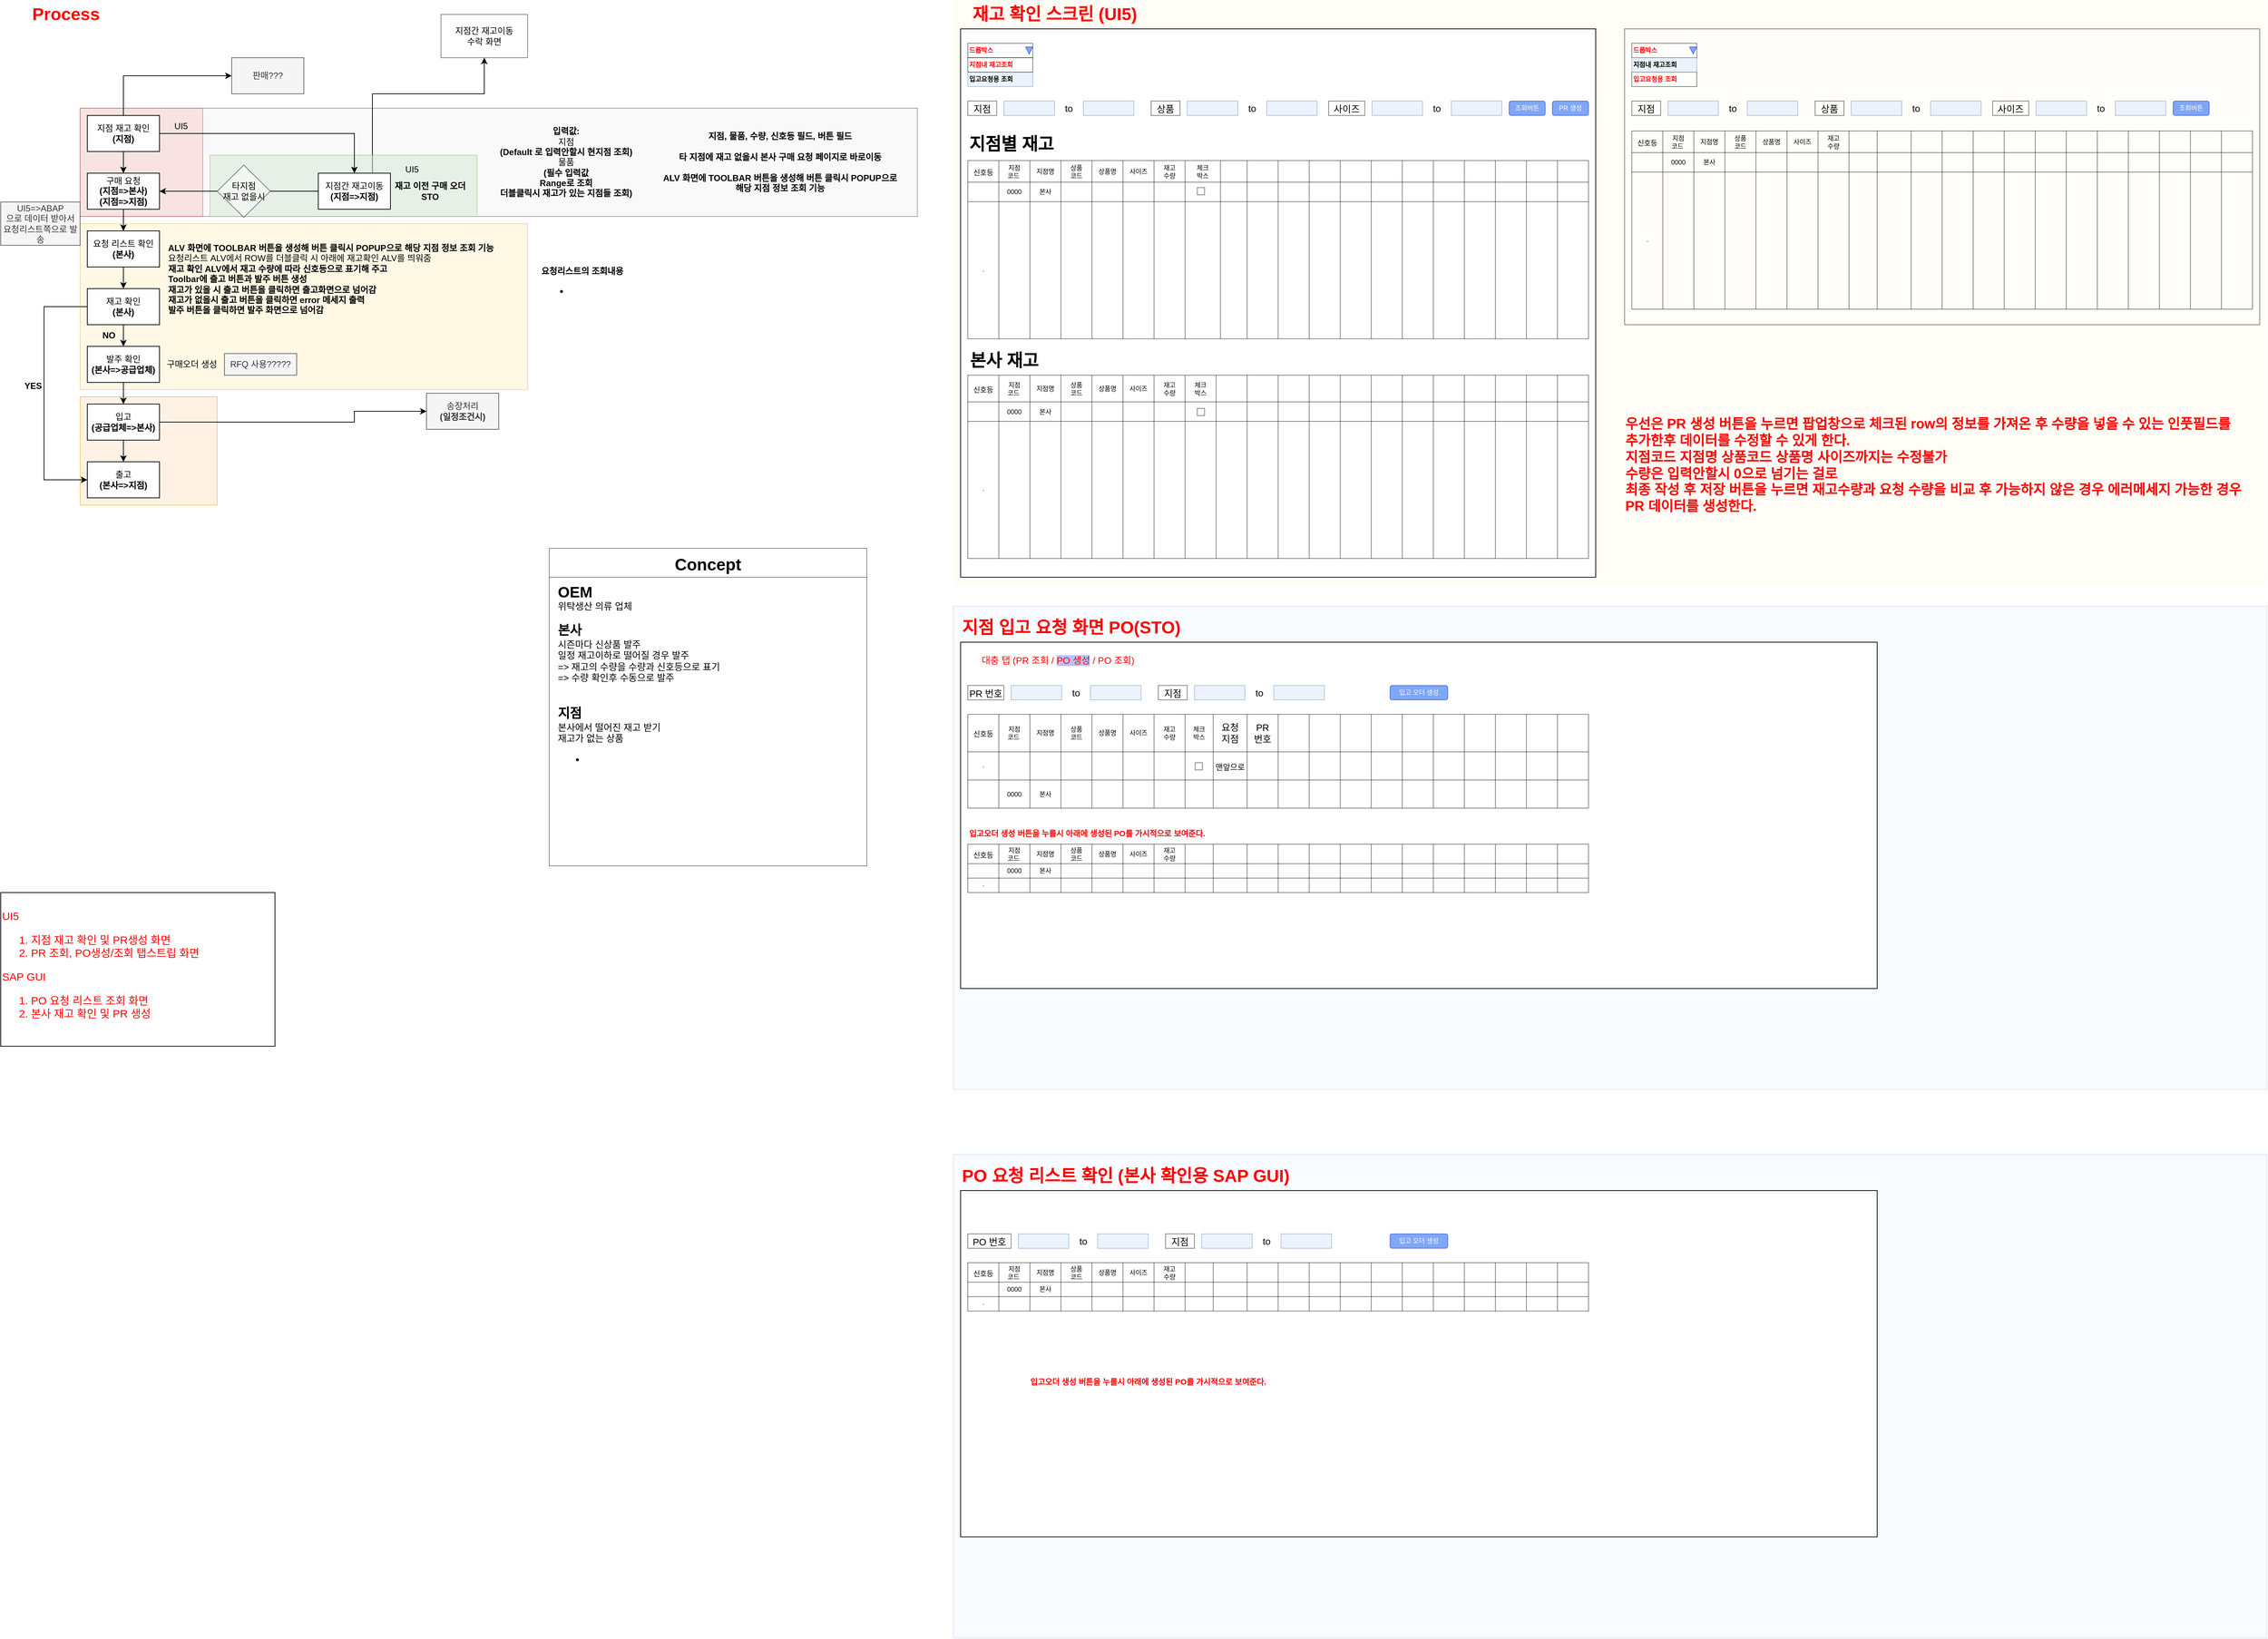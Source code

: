 <mxfile version="16.4.7" type="github">
  <diagram id="YthpjJIEUT-WVK6eMA2h" name="Page-1">
    <mxGraphModel dx="4740" dy="2540" grid="1" gridSize="10" guides="1" tooltips="1" connect="1" arrows="1" fold="1" page="1" pageScale="1" pageWidth="827" pageHeight="1169" background="#FFFFFF" math="0" shadow="0">
      <root>
        <mxCell id="0" />
        <mxCell id="1" parent="0" />
        <mxCell id="64AezN46yXgsowX9vfdy-31" value="" style="text;html=1;strokeColor=#666666;fillColor=#f5f5f5;align=right;verticalAlign=middle;whiteSpace=wrap;rounded=0;opacity=60;fontColor=#333333;" parent="1" vertex="1">
          <mxGeometry x="190" y="190" width="1160" height="150" as="geometry" />
        </mxCell>
        <mxCell id="64AezN46yXgsowX9vfdy-56" value="" style="text;html=1;strokeColor=#b85450;fillColor=#f8cecc;align=center;verticalAlign=middle;whiteSpace=wrap;rounded=0;opacity=50;" parent="1" vertex="1">
          <mxGeometry x="190" y="190" width="170" height="150" as="geometry" />
        </mxCell>
        <mxCell id="NEin0UG-L4B0nALkOUM7-27" style="edgeStyle=orthogonalEdgeStyle;rounded=0;orthogonalLoop=1;jettySize=auto;html=1;exitX=0.75;exitY=0;exitDx=0;exitDy=0;" edge="1" parent="1" source="64AezN46yXgsowX9vfdy-75" target="NEin0UG-L4B0nALkOUM7-28">
          <mxGeometry relative="1" as="geometry">
            <mxPoint x="750" y="90" as="targetPoint" />
            <Array as="points">
              <mxPoint x="595" y="170" />
              <mxPoint x="750" y="170" />
            </Array>
          </mxGeometry>
        </mxCell>
        <mxCell id="64AezN46yXgsowX9vfdy-57" value="" style="text;html=1;strokeColor=#82b366;fillColor=#d5e8d4;align=center;verticalAlign=middle;whiteSpace=wrap;rounded=0;opacity=50;" parent="1" vertex="1">
          <mxGeometry x="370" y="255" width="370" height="85" as="geometry" />
        </mxCell>
        <mxCell id="64AezN46yXgsowX9vfdy-58" value="" style="text;html=1;strokeColor=#d79b00;fillColor=#ffe6cc;align=center;verticalAlign=middle;whiteSpace=wrap;rounded=0;opacity=50;" parent="1" vertex="1">
          <mxGeometry x="190" y="590" width="190" height="150" as="geometry" />
        </mxCell>
        <mxCell id="64AezN46yXgsowX9vfdy-59" value="" style="text;html=1;strokeColor=#d6b656;fillColor=#fff2cc;align=center;verticalAlign=middle;whiteSpace=wrap;rounded=0;opacity=50;" parent="1" vertex="1">
          <mxGeometry x="190" y="350" width="620" height="230" as="geometry" />
        </mxCell>
        <mxCell id="64AezN46yXgsowX9vfdy-60" value="구매 요청&lt;br&gt;&lt;b&gt;(지점=&amp;gt;본사)&lt;br&gt;(지점=&amp;gt;지점)&lt;br&gt;&lt;/b&gt;" style="rounded=0;whiteSpace=wrap;html=1;" parent="1" vertex="1">
          <mxGeometry x="200" y="280" width="100" height="50" as="geometry" />
        </mxCell>
        <mxCell id="64AezN46yXgsowX9vfdy-61" value="요청 리스트 확인&lt;br&gt;&lt;b&gt;(본사)&lt;/b&gt;" style="rounded=0;whiteSpace=wrap;html=1;" parent="1" vertex="1">
          <mxGeometry x="200" y="360" width="100" height="50" as="geometry" />
        </mxCell>
        <mxCell id="64AezN46yXgsowX9vfdy-62" value="재고 확인&lt;br&gt;&lt;b&gt;(본사)&lt;/b&gt;" style="rounded=0;whiteSpace=wrap;html=1;" parent="1" vertex="1">
          <mxGeometry x="200" y="440" width="100" height="50" as="geometry" />
        </mxCell>
        <mxCell id="64AezN46yXgsowX9vfdy-63" value="" style="endArrow=classic;html=1;rounded=0;exitX=0.5;exitY=1;exitDx=0;exitDy=0;entryX=0.5;entryY=0;entryDx=0;entryDy=0;" parent="1" source="64AezN46yXgsowX9vfdy-60" target="64AezN46yXgsowX9vfdy-61" edge="1">
          <mxGeometry width="50" height="50" relative="1" as="geometry">
            <mxPoint x="560" y="500" as="sourcePoint" />
            <mxPoint x="610" y="450" as="targetPoint" />
          </mxGeometry>
        </mxCell>
        <mxCell id="64AezN46yXgsowX9vfdy-64" value="" style="endArrow=classic;html=1;rounded=0;exitX=0.5;exitY=1;exitDx=0;exitDy=0;entryX=0.5;entryY=0;entryDx=0;entryDy=0;" parent="1" source="64AezN46yXgsowX9vfdy-61" target="64AezN46yXgsowX9vfdy-62" edge="1">
          <mxGeometry width="50" height="50" relative="1" as="geometry">
            <mxPoint x="260" y="340" as="sourcePoint" />
            <mxPoint x="260" y="370" as="targetPoint" />
            <Array as="points" />
          </mxGeometry>
        </mxCell>
        <mxCell id="64AezN46yXgsowX9vfdy-65" value="발주 확인&lt;br&gt;&lt;b&gt;(본사=&amp;gt;공급업체)&lt;/b&gt;" style="rounded=0;whiteSpace=wrap;html=1;" parent="1" vertex="1">
          <mxGeometry x="200" y="520" width="100" height="50" as="geometry" />
        </mxCell>
        <mxCell id="64AezN46yXgsowX9vfdy-66" value="" style="endArrow=classic;html=1;rounded=0;exitX=0.5;exitY=1;exitDx=0;exitDy=0;entryX=0.5;entryY=0;entryDx=0;entryDy=0;" parent="1" target="64AezN46yXgsowX9vfdy-65" edge="1">
          <mxGeometry width="50" height="50" relative="1" as="geometry">
            <mxPoint x="250" y="490" as="sourcePoint" />
            <mxPoint x="260" y="450" as="targetPoint" />
            <Array as="points" />
          </mxGeometry>
        </mxCell>
        <mxCell id="NEin0UG-L4B0nALkOUM7-23" style="edgeStyle=orthogonalEdgeStyle;rounded=0;orthogonalLoop=1;jettySize=auto;html=1;exitX=1;exitY=0.5;exitDx=0;exitDy=0;entryX=0;entryY=0.5;entryDx=0;entryDy=0;" edge="1" parent="1" source="64AezN46yXgsowX9vfdy-67" target="64AezN46yXgsowX9vfdy-77">
          <mxGeometry relative="1" as="geometry">
            <Array as="points">
              <mxPoint x="570" y="625" />
              <mxPoint x="570" y="610" />
              <mxPoint x="637" y="610" />
            </Array>
          </mxGeometry>
        </mxCell>
        <mxCell id="64AezN46yXgsowX9vfdy-67" value="입고&lt;br&gt;&lt;b&gt;(공급업체=&amp;gt;본사)&lt;/b&gt;" style="rounded=0;whiteSpace=wrap;html=1;" parent="1" vertex="1">
          <mxGeometry x="200" y="600" width="100" height="50" as="geometry" />
        </mxCell>
        <mxCell id="64AezN46yXgsowX9vfdy-68" value="" style="endArrow=classic;html=1;rounded=0;exitX=0.5;exitY=1;exitDx=0;exitDy=0;entryX=0.5;entryY=0;entryDx=0;entryDy=0;" parent="1" target="64AezN46yXgsowX9vfdy-67" edge="1">
          <mxGeometry width="50" height="50" relative="1" as="geometry">
            <mxPoint x="250" y="570" as="sourcePoint" />
            <mxPoint x="260" y="530" as="targetPoint" />
            <Array as="points" />
          </mxGeometry>
        </mxCell>
        <mxCell id="64AezN46yXgsowX9vfdy-69" value="구매오더 생성" style="text;html=1;strokeColor=none;fillColor=none;align=center;verticalAlign=middle;whiteSpace=wrap;rounded=0;" parent="1" vertex="1">
          <mxGeometry x="300" y="520" width="90" height="50" as="geometry" />
        </mxCell>
        <mxCell id="64AezN46yXgsowX9vfdy-70" value="RFQ 사용?????" style="text;html=1;strokeColor=#666666;fillColor=#f5f5f5;align=center;verticalAlign=middle;whiteSpace=wrap;rounded=0;fontColor=#333333;" parent="1" vertex="1">
          <mxGeometry x="390" y="530" width="100" height="30" as="geometry" />
        </mxCell>
        <mxCell id="64AezN46yXgsowX9vfdy-71" value="출고&lt;br&gt;&lt;b&gt;(본사=&amp;gt;지점)&lt;/b&gt;" style="rounded=0;whiteSpace=wrap;html=1;" parent="1" vertex="1">
          <mxGeometry x="200" y="680" width="100" height="50" as="geometry" />
        </mxCell>
        <mxCell id="64AezN46yXgsowX9vfdy-72" value="" style="endArrow=classic;html=1;rounded=0;exitX=0.5;exitY=1;exitDx=0;exitDy=0;entryX=0.5;entryY=0;entryDx=0;entryDy=0;" parent="1" target="64AezN46yXgsowX9vfdy-71" edge="1">
          <mxGeometry width="50" height="50" relative="1" as="geometry">
            <mxPoint x="250" y="650" as="sourcePoint" />
            <mxPoint x="260" y="610" as="targetPoint" />
            <Array as="points" />
          </mxGeometry>
        </mxCell>
        <mxCell id="64AezN46yXgsowX9vfdy-73" value="지점 재고 확인&lt;br&gt;&lt;b&gt;(지점)&lt;/b&gt;" style="rounded=0;whiteSpace=wrap;html=1;" parent="1" vertex="1">
          <mxGeometry x="200" y="200" width="100" height="50" as="geometry" />
        </mxCell>
        <mxCell id="64AezN46yXgsowX9vfdy-74" value="" style="endArrow=classic;html=1;rounded=0;exitX=0.5;exitY=1;exitDx=0;exitDy=0;entryX=0.5;entryY=0;entryDx=0;entryDy=0;" parent="1" source="64AezN46yXgsowX9vfdy-73" edge="1">
          <mxGeometry width="50" height="50" relative="1" as="geometry">
            <mxPoint x="560" y="420" as="sourcePoint" />
            <mxPoint x="250" y="280" as="targetPoint" />
            <Array as="points">
              <mxPoint x="250" y="270" />
            </Array>
          </mxGeometry>
        </mxCell>
        <mxCell id="NEin0UG-L4B0nALkOUM7-15" style="edgeStyle=orthogonalEdgeStyle;rounded=0;orthogonalLoop=1;jettySize=auto;html=1;exitX=0;exitY=0.5;exitDx=0;exitDy=0;startArrow=none;" edge="1" parent="1" source="NEin0UG-L4B0nALkOUM7-17" target="64AezN46yXgsowX9vfdy-60">
          <mxGeometry relative="1" as="geometry">
            <Array as="points">
              <mxPoint x="330" y="305" />
              <mxPoint x="330" y="305" />
            </Array>
          </mxGeometry>
        </mxCell>
        <mxCell id="64AezN46yXgsowX9vfdy-75" value="지점간 재고이동&lt;br&gt;&lt;b&gt;(지점=&amp;gt;지점)&lt;/b&gt;" style="rounded=0;whiteSpace=wrap;html=1;" parent="1" vertex="1">
          <mxGeometry x="520" y="280" width="100" height="50" as="geometry" />
        </mxCell>
        <mxCell id="64AezN46yXgsowX9vfdy-76" value="" style="endArrow=classic;html=1;rounded=0;exitX=1;exitY=0.5;exitDx=0;exitDy=0;entryX=0.5;entryY=0;entryDx=0;entryDy=0;" parent="1" source="64AezN46yXgsowX9vfdy-73" target="64AezN46yXgsowX9vfdy-75" edge="1">
          <mxGeometry width="50" height="50" relative="1" as="geometry">
            <mxPoint x="390" y="250" as="sourcePoint" />
            <mxPoint x="390" y="280" as="targetPoint" />
            <Array as="points">
              <mxPoint x="570" y="225" />
            </Array>
          </mxGeometry>
        </mxCell>
        <mxCell id="64AezN46yXgsowX9vfdy-77" value="송장처리&lt;br&gt;&lt;b&gt;(일정조건시)&lt;/b&gt;" style="rounded=0;whiteSpace=wrap;html=1;fillColor=#f5f5f5;fontColor=#333333;strokeColor=#666666;" parent="1" vertex="1">
          <mxGeometry x="670" y="585" width="100" height="50" as="geometry" />
        </mxCell>
        <mxCell id="64AezN46yXgsowX9vfdy-79" value="" style="endArrow=classic;html=1;rounded=0;exitX=0.5;exitY=0;exitDx=0;exitDy=0;entryX=0;entryY=0.5;entryDx=0;entryDy=0;" parent="1" source="64AezN46yXgsowX9vfdy-73" target="64AezN46yXgsowX9vfdy-80" edge="1">
          <mxGeometry width="50" height="50" relative="1" as="geometry">
            <mxPoint x="560" y="420" as="sourcePoint" />
            <mxPoint x="400" y="120" as="targetPoint" />
            <Array as="points">
              <mxPoint x="250" y="145" />
            </Array>
          </mxGeometry>
        </mxCell>
        <mxCell id="64AezN46yXgsowX9vfdy-80" value="판매???" style="rounded=0;whiteSpace=wrap;html=1;fillColor=#f5f5f5;fontColor=#333333;strokeColor=#666666;" parent="1" vertex="1">
          <mxGeometry x="400" y="120" width="100" height="50" as="geometry" />
        </mxCell>
        <mxCell id="64AezN46yXgsowX9vfdy-81" value="&lt;b&gt;재고 이전 구매 오더&lt;br&gt;STO&lt;/b&gt;" style="text;html=1;strokeColor=none;fillColor=none;align=center;verticalAlign=middle;whiteSpace=wrap;rounded=0;" parent="1" vertex="1">
          <mxGeometry x="620" y="280" width="110" height="50" as="geometry" />
        </mxCell>
        <mxCell id="64AezN46yXgsowX9vfdy-82" value="UI5" style="text;html=1;strokeColor=none;fillColor=none;align=center;verticalAlign=middle;whiteSpace=wrap;rounded=0;" parent="1" vertex="1">
          <mxGeometry x="300" y="200" width="60" height="30" as="geometry" />
        </mxCell>
        <mxCell id="64AezN46yXgsowX9vfdy-83" value="UI5=&amp;gt;ABAP&lt;br&gt;으로 데이터 받아서 요청리스트쪽으로 발송" style="text;html=1;strokeColor=#666666;fillColor=#f5f5f5;align=center;verticalAlign=middle;whiteSpace=wrap;rounded=0;fontColor=#333333;" parent="1" vertex="1">
          <mxGeometry x="80" y="320" width="110" height="60" as="geometry" />
        </mxCell>
        <mxCell id="NEin0UG-L4B0nALkOUM7-1" value="&lt;b&gt;입력값:&lt;br&gt;&lt;/b&gt;지점 &lt;br&gt;&lt;b&gt;(Default 로 입력안할시 현지점 조회)&lt;br&gt;&lt;/b&gt;물품 &lt;br&gt;&lt;b&gt;(필수 입력값&lt;br&gt;Range로 조회&lt;br&gt;더블클릭시 재고가 있는 지점들 조회)&lt;/b&gt;" style="text;html=1;strokeColor=none;fillColor=none;align=center;verticalAlign=middle;whiteSpace=wrap;rounded=0;opacity=50;" vertex="1" parent="1">
          <mxGeometry x="737" y="200" width="253" height="130" as="geometry" />
        </mxCell>
        <mxCell id="NEin0UG-L4B0nALkOUM7-2" value="&lt;b&gt;지점, 물품, 수량, 신호등 필드, 버튼 필드&lt;br&gt;&lt;br&gt;타 지점에 재고 없을시 본사 구매 요청 페이지로 바로이동&lt;br&gt;&lt;br&gt;&lt;/b&gt;&lt;b style=&quot;font-family: &amp;#34;helvetica&amp;#34;&quot;&gt;ALV 화면에 TOOLBAR 버튼을 생성해 버튼 클릭시 POPUP으로 &lt;br&gt;해당 지점 정보 조회 기능&lt;/b&gt;&lt;b&gt;&lt;br&gt;&lt;/b&gt;" style="text;html=1;strokeColor=none;fillColor=none;align=center;verticalAlign=middle;whiteSpace=wrap;rounded=0;opacity=50;" vertex="1" parent="1">
          <mxGeometry x="970" y="205" width="380" height="120" as="geometry" />
        </mxCell>
        <mxCell id="NEin0UG-L4B0nALkOUM7-3" value="&lt;b style=&quot;text-align: center ; font-family: &amp;#34;helvetica&amp;#34;&quot;&gt;ALV 화면에 TOOLBAR 버튼을 생성해 버튼 클릭시 POPUP으로 해당 지점 정보 조회 기능&lt;br&gt;&lt;/b&gt;&lt;span style=&quot;text-align: center&quot;&gt;요청리스트 ALV에서 ROW를 더블클릭 시 아래에 재고확인 ALV를 띄워줌&lt;br&gt;&lt;/span&gt;&lt;b style=&quot;text-align: center ; font-family: &amp;#34;helvetica&amp;#34;&quot;&gt;재고 확인 ALV에서 재고 수량에 따라 신호등으로 표기해 주고&lt;br&gt;Toolbar에 출고 버튼과 발주 버튼 생성&lt;br&gt;재고가 있을 시 출고 버튼을 클릭하면 출고화면으로 넘어감&lt;br&gt;재고가 없을시 출고 버튼을 클릭하면 error 메세지 출력&lt;br&gt;발주 버튼을 클릭하면 발주 화면으로 넘어감&lt;br&gt;&lt;/b&gt;" style="text;whiteSpace=wrap;html=1;" vertex="1" parent="1">
          <mxGeometry x="310" y="370" width="500" height="110" as="geometry" />
        </mxCell>
        <mxCell id="NEin0UG-L4B0nALkOUM7-8" value="UI5" style="text;html=1;strokeColor=none;fillColor=none;align=center;verticalAlign=middle;whiteSpace=wrap;rounded=0;" vertex="1" parent="1">
          <mxGeometry x="620" y="260" width="60" height="30" as="geometry" />
        </mxCell>
        <mxCell id="NEin0UG-L4B0nALkOUM7-9" value="" style="endArrow=classic;html=1;rounded=0;exitX=0;exitY=0.5;exitDx=0;exitDy=0;entryX=0;entryY=0.5;entryDx=0;entryDy=0;" edge="1" parent="1" source="64AezN46yXgsowX9vfdy-62" target="64AezN46yXgsowX9vfdy-71">
          <mxGeometry width="50" height="50" relative="1" as="geometry">
            <mxPoint x="900" y="480" as="sourcePoint" />
            <mxPoint x="950" y="430" as="targetPoint" />
            <Array as="points">
              <mxPoint x="140" y="465" />
              <mxPoint x="140" y="705" />
            </Array>
          </mxGeometry>
        </mxCell>
        <mxCell id="NEin0UG-L4B0nALkOUM7-10" value="&lt;b&gt;NO&lt;/b&gt;&lt;span style=&quot;color: rgba(0 , 0 , 0 , 0) ; font-family: monospace ; font-size: 0px&quot;&gt;%3CmxGraphModel%3E%3Croot%3E%3CmxCell%20id%3D%220%22%2F%3E%3CmxCell%20id%3D%221%22%20parent%3D%220%22%2F%3E%3CmxCell%20id%3D%222%22%20value%3D%22%26lt%3Bb%26gt%3BYES%26lt%3B%2Fb%26gt%3B%22%20style%3D%22text%3Bhtml%3D1%3BstrokeColor%3Dnone%3BfillColor%3Dnone%3Balign%3Dcenter%3BverticalAlign%3Dmiddle%3BwhiteSpace%3Dwrap%3Brounded%3D0%3Bopacity%3D50%3B%22%20vertex%3D%221%22%20parent%3D%221%22%3E%3CmxGeometry%20x%3D%22220%22%20y%3D%22410%22%20width%3D%2260%22%20height%3D%2230%22%20as%3D%22geometry%22%2F%3E%3C%2FmxCell%3E%3C%2Froot%3E%3C%2FmxGraphModel%3E&lt;/span&gt;&lt;span style=&quot;color: rgba(0 , 0 , 0 , 0) ; font-family: monospace ; font-size: 0px&quot;&gt;%3CmxGraphModel%3E%3Croot%3E%3CmxCell%20id%3D%220%22%2F%3E%3CmxCell%20id%3D%221%22%20parent%3D%220%22%2F%3E%3CmxCell%20id%3D%222%22%20value%3D%22%26lt%3Bb%26gt%3BYES%26lt%3B%2Fb%26gt%3B%22%20style%3D%22text%3Bhtml%3D1%3BstrokeColor%3Dnone%3BfillColor%3Dnone%3Balign%3Dcenter%3BverticalAlign%3Dmiddle%3BwhiteSpace%3Dwrap%3Brounded%3D0%3Bopacity%3D50%3B%22%20vertex%3D%221%22%20parent%3D%221%22%3E%3CmxGeometry%20x%3D%22220%22%20y%3D%22410%22%20width%3D%2260%22%20height%3D%2230%22%20as%3D%22geometry%22%2F%3E%3C%2FmxCell%3E%3C%2Froot%3E%3C%2FmxGraphModel%3E&lt;/span&gt;&lt;span style=&quot;color: rgba(0 , 0 , 0 , 0) ; font-family: monospace ; font-size: 0px&quot;&gt;%3CmxGraphModel%3E%3Croot%3E%3CmxCell%20id%3D%220%22%2F%3E%3CmxCell%20id%3D%221%22%20parent%3D%220%22%2F%3E%3CmxCell%20id%3D%222%22%20value%3D%22%26lt%3Bb%26gt%3BYES%26lt%3B%2Fb%26gt%3B%22%20style%3D%22text%3Bhtml%3D1%3BstrokeColor%3Dnone%3BfillColor%3Dnone%3Balign%3Dcenter%3BverticalAlign%3Dmiddle%3BwhiteSpace%3Dwrap%3Brounded%3D0%3Bopacity%3D50%3B%22%20vertex%3D%221%22%20parent%3D%221%22%3E%3CmxGeometry%20x%3D%22220%22%20y%3D%22410%22%20width%3D%2260%22%20height%3D%2230%22%20as%3D%22geometry%22%2F%3E%3C%2FmxCell%3E%3C%2Froot%3E%3C%2FmxGraphModel%3E&lt;/span&gt;" style="text;html=1;strokeColor=none;fillColor=none;align=center;verticalAlign=middle;whiteSpace=wrap;rounded=0;opacity=50;" vertex="1" parent="1">
          <mxGeometry x="200" y="490" width="60" height="30" as="geometry" />
        </mxCell>
        <mxCell id="NEin0UG-L4B0nALkOUM7-14" value="&lt;b&gt;YES&lt;/b&gt;" style="text;html=1;strokeColor=none;fillColor=none;align=center;verticalAlign=middle;whiteSpace=wrap;rounded=0;opacity=50;" vertex="1" parent="1">
          <mxGeometry x="100" y="560" width="50" height="30" as="geometry" />
        </mxCell>
        <mxCell id="NEin0UG-L4B0nALkOUM7-17" value="타지점 &lt;br&gt;재고 없을시" style="rhombus;whiteSpace=wrap;html=1;opacity=50;" vertex="1" parent="1">
          <mxGeometry x="380" y="268.75" width="73.5" height="72.5" as="geometry" />
        </mxCell>
        <mxCell id="NEin0UG-L4B0nALkOUM7-18" value="" style="edgeStyle=orthogonalEdgeStyle;rounded=0;orthogonalLoop=1;jettySize=auto;html=1;exitX=0;exitY=0.5;exitDx=0;exitDy=0;endArrow=none;" edge="1" parent="1" source="64AezN46yXgsowX9vfdy-75" target="NEin0UG-L4B0nALkOUM7-17">
          <mxGeometry relative="1" as="geometry">
            <mxPoint x="520" y="305" as="sourcePoint" />
            <mxPoint x="300" y="305" as="targetPoint" />
            <Array as="points">
              <mxPoint x="390" y="305" />
            </Array>
          </mxGeometry>
        </mxCell>
        <mxCell id="NEin0UG-L4B0nALkOUM7-25" value="&lt;b&gt;요청리스트의 조회내용&lt;/b&gt;&lt;br&gt;&lt;ul&gt;&lt;li&gt;&lt;b&gt;&lt;br&gt;&lt;/b&gt;&lt;/li&gt;&lt;/ul&gt;" style="text;html=1;strokeColor=none;fillColor=none;align=left;verticalAlign=middle;whiteSpace=wrap;rounded=0;opacity=50;" vertex="1" parent="1">
          <mxGeometry x="827" y="360" width="283" height="150" as="geometry" />
        </mxCell>
        <mxCell id="NEin0UG-L4B0nALkOUM7-28" value="지점간 재고이동 &lt;br&gt;수락 화면" style="rounded=0;whiteSpace=wrap;html=1;opacity=50;" vertex="1" parent="1">
          <mxGeometry x="690" y="60" width="120" height="60" as="geometry" />
        </mxCell>
        <mxCell id="NEin0UG-L4B0nALkOUM7-31" value="Concept" style="swimlane;rounded=0;fontSize=23;opacity=50;startSize=40;" vertex="1" parent="1">
          <mxGeometry x="840" y="800" width="440" height="440" as="geometry" />
        </mxCell>
        <mxCell id="NEin0UG-L4B0nALkOUM7-32" value="&lt;font style=&quot;font-size: 21px&quot;&gt;&lt;b&gt;OEM&lt;/b&gt;&lt;/font&gt;&lt;br&gt;위탁생산 의류 업체&lt;br&gt;&lt;br&gt;&lt;font style=&quot;font-size: 18px&quot;&gt;&lt;b&gt;본사&lt;br&gt;&lt;/b&gt;&lt;/font&gt;시즌마다 신상품 발주&lt;br&gt;일정 재고이하로 떨어질 경우 발주 &lt;br&gt;=&amp;gt; 재고의 수량을 수량과 신호등으로 표기 &lt;br&gt;=&amp;gt; 수량 확인후 수동으로 발주&lt;br&gt;&lt;br&gt;&lt;br&gt;&lt;font style=&quot;font-size: 18px&quot;&gt;&lt;b&gt;지점&lt;/b&gt;&lt;br&gt;&lt;/font&gt;본사에서 떨어진 재고 받기&lt;br&gt;재고가 없는 상품&lt;br&gt;&lt;ul&gt;&lt;li&gt;&lt;br&gt;&lt;/li&gt;&lt;/ul&gt;" style="text;html=1;align=left;verticalAlign=middle;resizable=0;points=[];autosize=1;strokeColor=none;fillColor=none;fontSize=13;" vertex="1" parent="NEin0UG-L4B0nALkOUM7-31">
          <mxGeometry x="10" y="50" width="260" height="260" as="geometry" />
        </mxCell>
        <mxCell id="NEin0UG-L4B0nALkOUM7-462" value="&lt;font color=&quot;#ff0000&quot;&gt;Process&lt;/font&gt;" style="text;strokeColor=none;fillColor=none;html=1;fontSize=24;fontStyle=1;verticalAlign=middle;align=center;rounded=0;fontColor=#050000;opacity=50;" vertex="1" parent="1">
          <mxGeometry x="120" y="40" width="100" height="40" as="geometry" />
        </mxCell>
        <mxCell id="NEin0UG-L4B0nALkOUM7-465" value="" style="text;html=1;strokeColor=none;fillColor=#fff2cc;align=center;verticalAlign=middle;whiteSpace=wrap;rounded=0;opacity=20;" vertex="1" parent="1">
          <mxGeometry x="1400" y="40" width="1820" height="810" as="geometry" />
        </mxCell>
        <mxCell id="NEin0UG-L4B0nALkOUM7-468" value="" style="rounded=0;whiteSpace=wrap;html=1;fontSize=18;" vertex="1" parent="1">
          <mxGeometry x="1410" y="80" width="880" height="760" as="geometry" />
        </mxCell>
        <mxCell id="NEin0UG-L4B0nALkOUM7-469" value="&lt;font style=&quot;font-size: 13px&quot;&gt;지점&lt;/font&gt;" style="rounded=0;whiteSpace=wrap;html=1;fontSize=18;opacity=50;" vertex="1" parent="1">
          <mxGeometry x="1420" y="180" width="40" height="20" as="geometry" />
        </mxCell>
        <mxCell id="NEin0UG-L4B0nALkOUM7-470" value="&lt;span style=&quot;font-size: 13px&quot;&gt;상품&lt;/span&gt;" style="rounded=0;whiteSpace=wrap;html=1;fontSize=18;opacity=50;" vertex="1" parent="1">
          <mxGeometry x="1674" y="180" width="40" height="20" as="geometry" />
        </mxCell>
        <mxCell id="NEin0UG-L4B0nALkOUM7-471" value="" style="rounded=0;whiteSpace=wrap;html=1;fontSize=13;opacity=50;fillColor=#dae8fc;strokeColor=#6c8ebf;" vertex="1" parent="1">
          <mxGeometry x="1724" y="180" width="70" height="20" as="geometry" />
        </mxCell>
        <mxCell id="NEin0UG-L4B0nALkOUM7-472" value="" style="rounded=0;whiteSpace=wrap;html=1;fontSize=13;opacity=50;fillColor=#dae8fc;strokeColor=#6c8ebf;" vertex="1" parent="1">
          <mxGeometry x="1834" y="180" width="70" height="20" as="geometry" />
        </mxCell>
        <mxCell id="NEin0UG-L4B0nALkOUM7-473" value="to" style="text;html=1;strokeColor=none;fillColor=none;align=center;verticalAlign=middle;whiteSpace=wrap;rounded=0;fontSize=13;opacity=50;" vertex="1" parent="1">
          <mxGeometry x="1794" y="180" width="40" height="20" as="geometry" />
        </mxCell>
        <mxCell id="NEin0UG-L4B0nALkOUM7-474" value="" style="rounded=0;whiteSpace=wrap;html=1;fontSize=13;opacity=50;fillColor=#dae8fc;strokeColor=#6c8ebf;" vertex="1" parent="1">
          <mxGeometry x="1470" y="180" width="70" height="20" as="geometry" />
        </mxCell>
        <mxCell id="NEin0UG-L4B0nALkOUM7-475" value="" style="rounded=0;whiteSpace=wrap;html=1;fontSize=13;opacity=50;fillColor=#dae8fc;strokeColor=#6c8ebf;" vertex="1" parent="1">
          <mxGeometry x="1580" y="180" width="70" height="20" as="geometry" />
        </mxCell>
        <mxCell id="NEin0UG-L4B0nALkOUM7-476" value="to" style="text;html=1;strokeColor=none;fillColor=none;align=center;verticalAlign=middle;whiteSpace=wrap;rounded=0;fontSize=13;opacity=50;" vertex="1" parent="1">
          <mxGeometry x="1540" y="180" width="40" height="20" as="geometry" />
        </mxCell>
        <mxCell id="NEin0UG-L4B0nALkOUM7-477" value="&lt;span style=&quot;font-size: 13px&quot;&gt;사이즈&lt;/span&gt;" style="rounded=0;whiteSpace=wrap;html=1;fontSize=18;opacity=50;" vertex="1" parent="1">
          <mxGeometry x="1920" y="180" width="50" height="20" as="geometry" />
        </mxCell>
        <mxCell id="NEin0UG-L4B0nALkOUM7-478" value="" style="rounded=0;whiteSpace=wrap;html=1;fontSize=13;opacity=50;fillColor=#dae8fc;strokeColor=#6c8ebf;" vertex="1" parent="1">
          <mxGeometry x="1980" y="180" width="70" height="20" as="geometry" />
        </mxCell>
        <mxCell id="NEin0UG-L4B0nALkOUM7-479" value="" style="rounded=0;whiteSpace=wrap;html=1;fontSize=13;opacity=50;fillColor=#dae8fc;strokeColor=#6c8ebf;" vertex="1" parent="1">
          <mxGeometry x="2090" y="180" width="70" height="20" as="geometry" />
        </mxCell>
        <mxCell id="NEin0UG-L4B0nALkOUM7-480" value="to" style="text;html=1;strokeColor=none;fillColor=none;align=center;verticalAlign=middle;whiteSpace=wrap;rounded=0;fontSize=13;opacity=50;" vertex="1" parent="1">
          <mxGeometry x="2050" y="180" width="40" height="20" as="geometry" />
        </mxCell>
        <mxCell id="NEin0UG-L4B0nALkOUM7-481" value="" style="shape=table;startSize=0;container=1;collapsible=0;childLayout=tableLayout;rounded=0;fontSize=13;opacity=50;" vertex="1" parent="1">
          <mxGeometry x="1420" y="262.5" width="860" height="247" as="geometry" />
        </mxCell>
        <mxCell id="NEin0UG-L4B0nALkOUM7-482" value="" style="shape=tableRow;horizontal=0;startSize=0;swimlaneHead=0;swimlaneBody=0;top=0;left=0;bottom=0;right=0;collapsible=0;dropTarget=0;fillColor=none;points=[[0,0.5],[1,0.5]];portConstraint=eastwest;rounded=0;fontSize=13;opacity=50;" vertex="1" parent="NEin0UG-L4B0nALkOUM7-481">
          <mxGeometry width="860" height="30" as="geometry" />
        </mxCell>
        <mxCell id="NEin0UG-L4B0nALkOUM7-483" value="&lt;font style=&quot;font-size: 10px&quot;&gt;신호등&lt;/font&gt;" style="shape=partialRectangle;html=1;whiteSpace=wrap;connectable=0;overflow=hidden;fillColor=none;top=0;left=0;bottom=0;right=0;pointerEvents=1;rounded=0;fontSize=13;opacity=50;" vertex="1" parent="NEin0UG-L4B0nALkOUM7-482">
          <mxGeometry width="43" height="30" as="geometry">
            <mxRectangle width="43" height="30" as="alternateBounds" />
          </mxGeometry>
        </mxCell>
        <mxCell id="NEin0UG-L4B0nALkOUM7-484" value="지점&lt;br&gt;코드&lt;span style=&quot;white-space: pre&quot;&gt;	&lt;/span&gt;" style="shape=partialRectangle;html=1;whiteSpace=wrap;connectable=0;overflow=hidden;fillColor=none;top=0;left=0;bottom=0;right=0;pointerEvents=1;rounded=0;fontSize=9;opacity=50;" vertex="1" parent="NEin0UG-L4B0nALkOUM7-482">
          <mxGeometry x="43" width="43" height="30" as="geometry">
            <mxRectangle width="43" height="30" as="alternateBounds" />
          </mxGeometry>
        </mxCell>
        <mxCell id="NEin0UG-L4B0nALkOUM7-485" value="지점명" style="shape=partialRectangle;html=1;whiteSpace=wrap;connectable=0;overflow=hidden;fillColor=none;top=0;left=0;bottom=0;right=0;pointerEvents=1;rounded=0;fontSize=9;opacity=50;" vertex="1" parent="NEin0UG-L4B0nALkOUM7-482">
          <mxGeometry x="86" width="43" height="30" as="geometry">
            <mxRectangle width="43" height="30" as="alternateBounds" />
          </mxGeometry>
        </mxCell>
        <mxCell id="NEin0UG-L4B0nALkOUM7-486" value="상품&lt;br&gt;코드" style="shape=partialRectangle;html=1;whiteSpace=wrap;connectable=0;overflow=hidden;fillColor=none;top=0;left=0;bottom=0;right=0;pointerEvents=1;rounded=0;fontSize=9;opacity=50;" vertex="1" parent="NEin0UG-L4B0nALkOUM7-482">
          <mxGeometry x="129" width="43" height="30" as="geometry">
            <mxRectangle width="43" height="30" as="alternateBounds" />
          </mxGeometry>
        </mxCell>
        <mxCell id="NEin0UG-L4B0nALkOUM7-487" value="상품명" style="shape=partialRectangle;html=1;whiteSpace=wrap;connectable=0;overflow=hidden;fillColor=none;top=0;left=0;bottom=0;right=0;pointerEvents=1;rounded=0;fontSize=9;opacity=50;" vertex="1" parent="NEin0UG-L4B0nALkOUM7-482">
          <mxGeometry x="172" width="43" height="30" as="geometry">
            <mxRectangle width="43" height="30" as="alternateBounds" />
          </mxGeometry>
        </mxCell>
        <mxCell id="NEin0UG-L4B0nALkOUM7-488" value="사이즈" style="shape=partialRectangle;html=1;whiteSpace=wrap;connectable=0;overflow=hidden;fillColor=none;top=0;left=0;bottom=0;right=0;pointerEvents=1;rounded=0;fontSize=9;opacity=50;" vertex="1" parent="NEin0UG-L4B0nALkOUM7-482">
          <mxGeometry x="215" width="43" height="30" as="geometry">
            <mxRectangle width="43" height="30" as="alternateBounds" />
          </mxGeometry>
        </mxCell>
        <mxCell id="NEin0UG-L4B0nALkOUM7-489" value="재고&lt;br&gt;수량" style="shape=partialRectangle;html=1;whiteSpace=wrap;connectable=0;overflow=hidden;fillColor=none;top=0;left=0;bottom=0;right=0;pointerEvents=1;rounded=0;fontSize=9;opacity=50;" vertex="1" parent="NEin0UG-L4B0nALkOUM7-482">
          <mxGeometry x="258" width="43" height="30" as="geometry">
            <mxRectangle width="43" height="30" as="alternateBounds" />
          </mxGeometry>
        </mxCell>
        <mxCell id="NEin0UG-L4B0nALkOUM7-490" value="체크&lt;br&gt;박스" style="shape=partialRectangle;html=1;whiteSpace=wrap;connectable=0;overflow=hidden;fillColor=none;top=0;left=0;bottom=0;right=0;pointerEvents=1;rounded=0;fontSize=9;opacity=50;" vertex="1" parent="NEin0UG-L4B0nALkOUM7-482">
          <mxGeometry x="301" width="49" height="30" as="geometry">
            <mxRectangle width="49" height="30" as="alternateBounds" />
          </mxGeometry>
        </mxCell>
        <mxCell id="NEin0UG-L4B0nALkOUM7-491" value="" style="shape=partialRectangle;html=1;whiteSpace=wrap;connectable=0;overflow=hidden;fillColor=none;top=0;left=0;bottom=0;right=0;pointerEvents=1;rounded=0;fontSize=13;opacity=50;" vertex="1" parent="NEin0UG-L4B0nALkOUM7-482">
          <mxGeometry x="350" width="37" height="30" as="geometry">
            <mxRectangle width="37" height="30" as="alternateBounds" />
          </mxGeometry>
        </mxCell>
        <mxCell id="NEin0UG-L4B0nALkOUM7-492" value="" style="shape=partialRectangle;html=1;whiteSpace=wrap;connectable=0;overflow=hidden;fillColor=none;top=0;left=0;bottom=0;right=0;pointerEvents=1;rounded=0;fontSize=13;opacity=50;" vertex="1" parent="NEin0UG-L4B0nALkOUM7-482">
          <mxGeometry x="387" width="43" height="30" as="geometry">
            <mxRectangle width="43" height="30" as="alternateBounds" />
          </mxGeometry>
        </mxCell>
        <mxCell id="NEin0UG-L4B0nALkOUM7-493" value="" style="shape=partialRectangle;html=1;whiteSpace=wrap;connectable=0;overflow=hidden;fillColor=none;top=0;left=0;bottom=0;right=0;pointerEvents=1;rounded=0;fontSize=13;opacity=50;" vertex="1" parent="NEin0UG-L4B0nALkOUM7-482">
          <mxGeometry x="430" width="43" height="30" as="geometry">
            <mxRectangle width="43" height="30" as="alternateBounds" />
          </mxGeometry>
        </mxCell>
        <mxCell id="NEin0UG-L4B0nALkOUM7-494" value="" style="shape=partialRectangle;html=1;whiteSpace=wrap;connectable=0;overflow=hidden;fillColor=none;top=0;left=0;bottom=0;right=0;pointerEvents=1;rounded=0;fontSize=13;opacity=50;" vertex="1" parent="NEin0UG-L4B0nALkOUM7-482">
          <mxGeometry x="473" width="43" height="30" as="geometry">
            <mxRectangle width="43" height="30" as="alternateBounds" />
          </mxGeometry>
        </mxCell>
        <mxCell id="NEin0UG-L4B0nALkOUM7-495" value="" style="shape=partialRectangle;html=1;whiteSpace=wrap;connectable=0;overflow=hidden;fillColor=none;top=0;left=0;bottom=0;right=0;pointerEvents=1;rounded=0;fontSize=13;opacity=50;" vertex="1" parent="NEin0UG-L4B0nALkOUM7-482">
          <mxGeometry x="516" width="43" height="30" as="geometry">
            <mxRectangle width="43" height="30" as="alternateBounds" />
          </mxGeometry>
        </mxCell>
        <mxCell id="NEin0UG-L4B0nALkOUM7-496" value="" style="shape=partialRectangle;html=1;whiteSpace=wrap;connectable=0;overflow=hidden;fillColor=none;top=0;left=0;bottom=0;right=0;pointerEvents=1;rounded=0;fontSize=13;opacity=50;" vertex="1" parent="NEin0UG-L4B0nALkOUM7-482">
          <mxGeometry x="559" width="43" height="30" as="geometry">
            <mxRectangle width="43" height="30" as="alternateBounds" />
          </mxGeometry>
        </mxCell>
        <mxCell id="NEin0UG-L4B0nALkOUM7-497" value="" style="shape=partialRectangle;html=1;whiteSpace=wrap;connectable=0;overflow=hidden;fillColor=none;top=0;left=0;bottom=0;right=0;pointerEvents=1;rounded=0;fontSize=13;opacity=50;" vertex="1" parent="NEin0UG-L4B0nALkOUM7-482">
          <mxGeometry x="602" width="43" height="30" as="geometry">
            <mxRectangle width="43" height="30" as="alternateBounds" />
          </mxGeometry>
        </mxCell>
        <mxCell id="NEin0UG-L4B0nALkOUM7-498" value="" style="shape=partialRectangle;html=1;whiteSpace=wrap;connectable=0;overflow=hidden;fillColor=none;top=0;left=0;bottom=0;right=0;pointerEvents=1;rounded=0;fontSize=13;opacity=50;" vertex="1" parent="NEin0UG-L4B0nALkOUM7-482">
          <mxGeometry x="645" width="43" height="30" as="geometry">
            <mxRectangle width="43" height="30" as="alternateBounds" />
          </mxGeometry>
        </mxCell>
        <mxCell id="NEin0UG-L4B0nALkOUM7-499" value="" style="shape=partialRectangle;html=1;whiteSpace=wrap;connectable=0;overflow=hidden;fillColor=none;top=0;left=0;bottom=0;right=0;pointerEvents=1;rounded=0;fontSize=13;opacity=50;" vertex="1" parent="NEin0UG-L4B0nALkOUM7-482">
          <mxGeometry x="688" width="43" height="30" as="geometry">
            <mxRectangle width="43" height="30" as="alternateBounds" />
          </mxGeometry>
        </mxCell>
        <mxCell id="NEin0UG-L4B0nALkOUM7-500" value="" style="shape=partialRectangle;html=1;whiteSpace=wrap;connectable=0;overflow=hidden;fillColor=none;top=0;left=0;bottom=0;right=0;pointerEvents=1;rounded=0;fontSize=13;opacity=50;" vertex="1" parent="NEin0UG-L4B0nALkOUM7-482">
          <mxGeometry x="731" width="43" height="30" as="geometry">
            <mxRectangle width="43" height="30" as="alternateBounds" />
          </mxGeometry>
        </mxCell>
        <mxCell id="NEin0UG-L4B0nALkOUM7-501" value="" style="shape=partialRectangle;html=1;whiteSpace=wrap;connectable=0;overflow=hidden;fillColor=none;top=0;left=0;bottom=0;right=0;pointerEvents=1;rounded=0;fontSize=13;opacity=50;" vertex="1" parent="NEin0UG-L4B0nALkOUM7-482">
          <mxGeometry x="774" width="43" height="30" as="geometry">
            <mxRectangle width="43" height="30" as="alternateBounds" />
          </mxGeometry>
        </mxCell>
        <mxCell id="NEin0UG-L4B0nALkOUM7-502" value="" style="shape=partialRectangle;html=1;whiteSpace=wrap;connectable=0;overflow=hidden;fillColor=none;top=0;left=0;bottom=0;right=0;pointerEvents=1;rounded=0;fontSize=13;opacity=50;" vertex="1" parent="NEin0UG-L4B0nALkOUM7-482">
          <mxGeometry x="817" width="43" height="30" as="geometry">
            <mxRectangle width="43" height="30" as="alternateBounds" />
          </mxGeometry>
        </mxCell>
        <mxCell id="NEin0UG-L4B0nALkOUM7-503" value="" style="shape=tableRow;horizontal=0;startSize=0;swimlaneHead=0;swimlaneBody=0;top=0;left=0;bottom=0;right=0;collapsible=0;dropTarget=0;fillColor=none;points=[[0,0.5],[1,0.5]];portConstraint=eastwest;rounded=0;fontSize=9;opacity=50;" vertex="1" parent="NEin0UG-L4B0nALkOUM7-481">
          <mxGeometry y="30" width="860" height="27" as="geometry" />
        </mxCell>
        <mxCell id="NEin0UG-L4B0nALkOUM7-504" value="" style="shape=partialRectangle;html=1;whiteSpace=wrap;connectable=0;overflow=hidden;fillColor=none;top=0;left=0;bottom=0;right=0;pointerEvents=1;rounded=0;fontSize=9;opacity=50;" vertex="1" parent="NEin0UG-L4B0nALkOUM7-503">
          <mxGeometry width="43" height="27" as="geometry">
            <mxRectangle width="43" height="27" as="alternateBounds" />
          </mxGeometry>
        </mxCell>
        <mxCell id="NEin0UG-L4B0nALkOUM7-505" value="0000" style="shape=partialRectangle;html=1;whiteSpace=wrap;connectable=0;overflow=hidden;fillColor=none;top=0;left=0;bottom=0;right=0;pointerEvents=1;rounded=0;fontSize=9;opacity=50;" vertex="1" parent="NEin0UG-L4B0nALkOUM7-503">
          <mxGeometry x="43" width="43" height="27" as="geometry">
            <mxRectangle width="43" height="27" as="alternateBounds" />
          </mxGeometry>
        </mxCell>
        <mxCell id="NEin0UG-L4B0nALkOUM7-506" value="본사" style="shape=partialRectangle;html=1;whiteSpace=wrap;connectable=0;overflow=hidden;fillColor=none;top=0;left=0;bottom=0;right=0;pointerEvents=1;rounded=0;fontSize=9;opacity=50;" vertex="1" parent="NEin0UG-L4B0nALkOUM7-503">
          <mxGeometry x="86" width="43" height="27" as="geometry">
            <mxRectangle width="43" height="27" as="alternateBounds" />
          </mxGeometry>
        </mxCell>
        <mxCell id="NEin0UG-L4B0nALkOUM7-507" value="" style="shape=partialRectangle;html=1;whiteSpace=wrap;connectable=0;overflow=hidden;fillColor=none;top=0;left=0;bottom=0;right=0;pointerEvents=1;rounded=0;fontSize=9;opacity=50;" vertex="1" parent="NEin0UG-L4B0nALkOUM7-503">
          <mxGeometry x="129" width="43" height="27" as="geometry">
            <mxRectangle width="43" height="27" as="alternateBounds" />
          </mxGeometry>
        </mxCell>
        <mxCell id="NEin0UG-L4B0nALkOUM7-508" value="" style="shape=partialRectangle;html=1;whiteSpace=wrap;connectable=0;overflow=hidden;fillColor=none;top=0;left=0;bottom=0;right=0;pointerEvents=1;rounded=0;fontSize=9;opacity=50;" vertex="1" parent="NEin0UG-L4B0nALkOUM7-503">
          <mxGeometry x="172" width="43" height="27" as="geometry">
            <mxRectangle width="43" height="27" as="alternateBounds" />
          </mxGeometry>
        </mxCell>
        <mxCell id="NEin0UG-L4B0nALkOUM7-509" value="" style="shape=partialRectangle;html=1;whiteSpace=wrap;connectable=0;overflow=hidden;fillColor=none;top=0;left=0;bottom=0;right=0;pointerEvents=1;rounded=0;fontSize=9;opacity=50;" vertex="1" parent="NEin0UG-L4B0nALkOUM7-503">
          <mxGeometry x="215" width="43" height="27" as="geometry">
            <mxRectangle width="43" height="27" as="alternateBounds" />
          </mxGeometry>
        </mxCell>
        <mxCell id="NEin0UG-L4B0nALkOUM7-510" value="" style="shape=partialRectangle;html=1;whiteSpace=wrap;connectable=0;overflow=hidden;fillColor=none;top=0;left=0;bottom=0;right=0;pointerEvents=1;rounded=0;fontSize=9;opacity=50;" vertex="1" parent="NEin0UG-L4B0nALkOUM7-503">
          <mxGeometry x="258" width="43" height="27" as="geometry">
            <mxRectangle width="43" height="27" as="alternateBounds" />
          </mxGeometry>
        </mxCell>
        <mxCell id="NEin0UG-L4B0nALkOUM7-511" value="" style="shape=partialRectangle;html=1;whiteSpace=wrap;connectable=0;overflow=hidden;fillColor=none;top=0;left=0;bottom=0;right=0;pointerEvents=1;rounded=0;fontSize=9;opacity=50;" vertex="1" parent="NEin0UG-L4B0nALkOUM7-503">
          <mxGeometry x="301" width="49" height="27" as="geometry">
            <mxRectangle width="49" height="27" as="alternateBounds" />
          </mxGeometry>
        </mxCell>
        <mxCell id="NEin0UG-L4B0nALkOUM7-512" value="" style="shape=partialRectangle;html=1;whiteSpace=wrap;connectable=0;overflow=hidden;fillColor=none;top=0;left=0;bottom=0;right=0;pointerEvents=1;rounded=0;fontSize=9;opacity=50;" vertex="1" parent="NEin0UG-L4B0nALkOUM7-503">
          <mxGeometry x="350" width="37" height="27" as="geometry">
            <mxRectangle width="37" height="27" as="alternateBounds" />
          </mxGeometry>
        </mxCell>
        <mxCell id="NEin0UG-L4B0nALkOUM7-513" value="" style="shape=partialRectangle;html=1;whiteSpace=wrap;connectable=0;overflow=hidden;fillColor=none;top=0;left=0;bottom=0;right=0;pointerEvents=1;rounded=0;fontSize=9;opacity=50;" vertex="1" parent="NEin0UG-L4B0nALkOUM7-503">
          <mxGeometry x="387" width="43" height="27" as="geometry">
            <mxRectangle width="43" height="27" as="alternateBounds" />
          </mxGeometry>
        </mxCell>
        <mxCell id="NEin0UG-L4B0nALkOUM7-514" value="" style="shape=partialRectangle;html=1;whiteSpace=wrap;connectable=0;overflow=hidden;fillColor=none;top=0;left=0;bottom=0;right=0;pointerEvents=1;rounded=0;fontSize=9;opacity=50;" vertex="1" parent="NEin0UG-L4B0nALkOUM7-503">
          <mxGeometry x="430" width="43" height="27" as="geometry">
            <mxRectangle width="43" height="27" as="alternateBounds" />
          </mxGeometry>
        </mxCell>
        <mxCell id="NEin0UG-L4B0nALkOUM7-515" value="" style="shape=partialRectangle;html=1;whiteSpace=wrap;connectable=0;overflow=hidden;fillColor=none;top=0;left=0;bottom=0;right=0;pointerEvents=1;rounded=0;fontSize=9;opacity=50;" vertex="1" parent="NEin0UG-L4B0nALkOUM7-503">
          <mxGeometry x="473" width="43" height="27" as="geometry">
            <mxRectangle width="43" height="27" as="alternateBounds" />
          </mxGeometry>
        </mxCell>
        <mxCell id="NEin0UG-L4B0nALkOUM7-516" value="" style="shape=partialRectangle;html=1;whiteSpace=wrap;connectable=0;overflow=hidden;fillColor=none;top=0;left=0;bottom=0;right=0;pointerEvents=1;rounded=0;fontSize=9;opacity=50;" vertex="1" parent="NEin0UG-L4B0nALkOUM7-503">
          <mxGeometry x="516" width="43" height="27" as="geometry">
            <mxRectangle width="43" height="27" as="alternateBounds" />
          </mxGeometry>
        </mxCell>
        <mxCell id="NEin0UG-L4B0nALkOUM7-517" value="" style="shape=partialRectangle;html=1;whiteSpace=wrap;connectable=0;overflow=hidden;fillColor=none;top=0;left=0;bottom=0;right=0;pointerEvents=1;rounded=0;fontSize=9;opacity=50;" vertex="1" parent="NEin0UG-L4B0nALkOUM7-503">
          <mxGeometry x="559" width="43" height="27" as="geometry">
            <mxRectangle width="43" height="27" as="alternateBounds" />
          </mxGeometry>
        </mxCell>
        <mxCell id="NEin0UG-L4B0nALkOUM7-518" value="" style="shape=partialRectangle;html=1;whiteSpace=wrap;connectable=0;overflow=hidden;fillColor=none;top=0;left=0;bottom=0;right=0;pointerEvents=1;rounded=0;fontSize=9;opacity=50;" vertex="1" parent="NEin0UG-L4B0nALkOUM7-503">
          <mxGeometry x="602" width="43" height="27" as="geometry">
            <mxRectangle width="43" height="27" as="alternateBounds" />
          </mxGeometry>
        </mxCell>
        <mxCell id="NEin0UG-L4B0nALkOUM7-519" value="" style="shape=partialRectangle;html=1;whiteSpace=wrap;connectable=0;overflow=hidden;fillColor=none;top=0;left=0;bottom=0;right=0;pointerEvents=1;rounded=0;fontSize=9;opacity=50;" vertex="1" parent="NEin0UG-L4B0nALkOUM7-503">
          <mxGeometry x="645" width="43" height="27" as="geometry">
            <mxRectangle width="43" height="27" as="alternateBounds" />
          </mxGeometry>
        </mxCell>
        <mxCell id="NEin0UG-L4B0nALkOUM7-520" value="" style="shape=partialRectangle;html=1;whiteSpace=wrap;connectable=0;overflow=hidden;fillColor=none;top=0;left=0;bottom=0;right=0;pointerEvents=1;rounded=0;fontSize=9;opacity=50;" vertex="1" parent="NEin0UG-L4B0nALkOUM7-503">
          <mxGeometry x="688" width="43" height="27" as="geometry">
            <mxRectangle width="43" height="27" as="alternateBounds" />
          </mxGeometry>
        </mxCell>
        <mxCell id="NEin0UG-L4B0nALkOUM7-521" value="" style="shape=partialRectangle;html=1;whiteSpace=wrap;connectable=0;overflow=hidden;fillColor=none;top=0;left=0;bottom=0;right=0;pointerEvents=1;rounded=0;fontSize=9;opacity=50;" vertex="1" parent="NEin0UG-L4B0nALkOUM7-503">
          <mxGeometry x="731" width="43" height="27" as="geometry">
            <mxRectangle width="43" height="27" as="alternateBounds" />
          </mxGeometry>
        </mxCell>
        <mxCell id="NEin0UG-L4B0nALkOUM7-522" value="" style="shape=partialRectangle;html=1;whiteSpace=wrap;connectable=0;overflow=hidden;fillColor=none;top=0;left=0;bottom=0;right=0;pointerEvents=1;rounded=0;fontSize=9;opacity=50;" vertex="1" parent="NEin0UG-L4B0nALkOUM7-503">
          <mxGeometry x="774" width="43" height="27" as="geometry">
            <mxRectangle width="43" height="27" as="alternateBounds" />
          </mxGeometry>
        </mxCell>
        <mxCell id="NEin0UG-L4B0nALkOUM7-523" value="" style="shape=partialRectangle;html=1;whiteSpace=wrap;connectable=0;overflow=hidden;fillColor=none;top=0;left=0;bottom=0;right=0;pointerEvents=1;rounded=0;fontSize=9;opacity=50;" vertex="1" parent="NEin0UG-L4B0nALkOUM7-503">
          <mxGeometry x="817" width="43" height="27" as="geometry">
            <mxRectangle width="43" height="27" as="alternateBounds" />
          </mxGeometry>
        </mxCell>
        <mxCell id="NEin0UG-L4B0nALkOUM7-524" value="" style="shape=tableRow;horizontal=0;startSize=0;swimlaneHead=0;swimlaneBody=0;top=0;left=0;bottom=0;right=0;collapsible=0;dropTarget=0;fillColor=none;points=[[0,0.5],[1,0.5]];portConstraint=eastwest;rounded=0;fontSize=13;opacity=50;" vertex="1" parent="NEin0UG-L4B0nALkOUM7-481">
          <mxGeometry y="57" width="860" height="190" as="geometry" />
        </mxCell>
        <mxCell id="NEin0UG-L4B0nALkOUM7-525" value="&lt;hr&gt;" style="shape=partialRectangle;html=1;whiteSpace=wrap;connectable=0;overflow=hidden;fillColor=none;top=0;left=0;bottom=0;right=0;pointerEvents=1;rounded=0;fontSize=13;opacity=50;" vertex="1" parent="NEin0UG-L4B0nALkOUM7-524">
          <mxGeometry width="43" height="190" as="geometry">
            <mxRectangle width="43" height="190" as="alternateBounds" />
          </mxGeometry>
        </mxCell>
        <mxCell id="NEin0UG-L4B0nALkOUM7-526" value="" style="shape=partialRectangle;html=1;whiteSpace=wrap;connectable=0;overflow=hidden;fillColor=none;top=0;left=0;bottom=0;right=0;pointerEvents=1;rounded=0;fontSize=13;opacity=50;" vertex="1" parent="NEin0UG-L4B0nALkOUM7-524">
          <mxGeometry x="43" width="43" height="190" as="geometry">
            <mxRectangle width="43" height="190" as="alternateBounds" />
          </mxGeometry>
        </mxCell>
        <mxCell id="NEin0UG-L4B0nALkOUM7-527" value="" style="shape=partialRectangle;html=1;whiteSpace=wrap;connectable=0;overflow=hidden;fillColor=none;top=0;left=0;bottom=0;right=0;pointerEvents=1;rounded=0;fontSize=13;opacity=50;" vertex="1" parent="NEin0UG-L4B0nALkOUM7-524">
          <mxGeometry x="86" width="43" height="190" as="geometry">
            <mxRectangle width="43" height="190" as="alternateBounds" />
          </mxGeometry>
        </mxCell>
        <mxCell id="NEin0UG-L4B0nALkOUM7-528" value="" style="shape=partialRectangle;html=1;whiteSpace=wrap;connectable=0;overflow=hidden;fillColor=none;top=0;left=0;bottom=0;right=0;pointerEvents=1;rounded=0;fontSize=13;opacity=50;" vertex="1" parent="NEin0UG-L4B0nALkOUM7-524">
          <mxGeometry x="129" width="43" height="190" as="geometry">
            <mxRectangle width="43" height="190" as="alternateBounds" />
          </mxGeometry>
        </mxCell>
        <mxCell id="NEin0UG-L4B0nALkOUM7-529" value="" style="shape=partialRectangle;html=1;whiteSpace=wrap;connectable=0;overflow=hidden;fillColor=none;top=0;left=0;bottom=0;right=0;pointerEvents=1;rounded=0;fontSize=13;opacity=50;" vertex="1" parent="NEin0UG-L4B0nALkOUM7-524">
          <mxGeometry x="172" width="43" height="190" as="geometry">
            <mxRectangle width="43" height="190" as="alternateBounds" />
          </mxGeometry>
        </mxCell>
        <mxCell id="NEin0UG-L4B0nALkOUM7-530" value="" style="shape=partialRectangle;html=1;whiteSpace=wrap;connectable=0;overflow=hidden;fillColor=none;top=0;left=0;bottom=0;right=0;pointerEvents=1;rounded=0;fontSize=13;opacity=50;" vertex="1" parent="NEin0UG-L4B0nALkOUM7-524">
          <mxGeometry x="215" width="43" height="190" as="geometry">
            <mxRectangle width="43" height="190" as="alternateBounds" />
          </mxGeometry>
        </mxCell>
        <mxCell id="NEin0UG-L4B0nALkOUM7-531" value="" style="shape=partialRectangle;html=1;whiteSpace=wrap;connectable=0;overflow=hidden;fillColor=none;top=0;left=0;bottom=0;right=0;pointerEvents=1;rounded=0;fontSize=13;opacity=50;" vertex="1" parent="NEin0UG-L4B0nALkOUM7-524">
          <mxGeometry x="258" width="43" height="190" as="geometry">
            <mxRectangle width="43" height="190" as="alternateBounds" />
          </mxGeometry>
        </mxCell>
        <mxCell id="NEin0UG-L4B0nALkOUM7-532" value="" style="shape=partialRectangle;html=1;whiteSpace=wrap;connectable=0;overflow=hidden;fillColor=none;top=0;left=0;bottom=0;right=0;pointerEvents=1;rounded=0;fontSize=13;opacity=50;" vertex="1" parent="NEin0UG-L4B0nALkOUM7-524">
          <mxGeometry x="301" width="49" height="190" as="geometry">
            <mxRectangle width="49" height="190" as="alternateBounds" />
          </mxGeometry>
        </mxCell>
        <mxCell id="NEin0UG-L4B0nALkOUM7-533" value="" style="shape=partialRectangle;html=1;whiteSpace=wrap;connectable=0;overflow=hidden;fillColor=none;top=0;left=0;bottom=0;right=0;pointerEvents=1;rounded=0;fontSize=13;opacity=50;" vertex="1" parent="NEin0UG-L4B0nALkOUM7-524">
          <mxGeometry x="350" width="37" height="190" as="geometry">
            <mxRectangle width="37" height="190" as="alternateBounds" />
          </mxGeometry>
        </mxCell>
        <mxCell id="NEin0UG-L4B0nALkOUM7-534" value="" style="shape=partialRectangle;html=1;whiteSpace=wrap;connectable=0;overflow=hidden;fillColor=none;top=0;left=0;bottom=0;right=0;pointerEvents=1;rounded=0;fontSize=13;opacity=50;" vertex="1" parent="NEin0UG-L4B0nALkOUM7-524">
          <mxGeometry x="387" width="43" height="190" as="geometry">
            <mxRectangle width="43" height="190" as="alternateBounds" />
          </mxGeometry>
        </mxCell>
        <mxCell id="NEin0UG-L4B0nALkOUM7-535" value="" style="shape=partialRectangle;html=1;whiteSpace=wrap;connectable=0;overflow=hidden;fillColor=none;top=0;left=0;bottom=0;right=0;pointerEvents=1;rounded=0;fontSize=13;opacity=50;" vertex="1" parent="NEin0UG-L4B0nALkOUM7-524">
          <mxGeometry x="430" width="43" height="190" as="geometry">
            <mxRectangle width="43" height="190" as="alternateBounds" />
          </mxGeometry>
        </mxCell>
        <mxCell id="NEin0UG-L4B0nALkOUM7-536" value="" style="shape=partialRectangle;html=1;whiteSpace=wrap;connectable=0;overflow=hidden;fillColor=none;top=0;left=0;bottom=0;right=0;pointerEvents=1;rounded=0;fontSize=13;opacity=50;" vertex="1" parent="NEin0UG-L4B0nALkOUM7-524">
          <mxGeometry x="473" width="43" height="190" as="geometry">
            <mxRectangle width="43" height="190" as="alternateBounds" />
          </mxGeometry>
        </mxCell>
        <mxCell id="NEin0UG-L4B0nALkOUM7-537" value="" style="shape=partialRectangle;html=1;whiteSpace=wrap;connectable=0;overflow=hidden;fillColor=none;top=0;left=0;bottom=0;right=0;pointerEvents=1;rounded=0;fontSize=13;opacity=50;" vertex="1" parent="NEin0UG-L4B0nALkOUM7-524">
          <mxGeometry x="516" width="43" height="190" as="geometry">
            <mxRectangle width="43" height="190" as="alternateBounds" />
          </mxGeometry>
        </mxCell>
        <mxCell id="NEin0UG-L4B0nALkOUM7-538" value="" style="shape=partialRectangle;html=1;whiteSpace=wrap;connectable=0;overflow=hidden;fillColor=none;top=0;left=0;bottom=0;right=0;pointerEvents=1;rounded=0;fontSize=13;opacity=50;" vertex="1" parent="NEin0UG-L4B0nALkOUM7-524">
          <mxGeometry x="559" width="43" height="190" as="geometry">
            <mxRectangle width="43" height="190" as="alternateBounds" />
          </mxGeometry>
        </mxCell>
        <mxCell id="NEin0UG-L4B0nALkOUM7-539" value="" style="shape=partialRectangle;html=1;whiteSpace=wrap;connectable=0;overflow=hidden;fillColor=none;top=0;left=0;bottom=0;right=0;pointerEvents=1;rounded=0;fontSize=13;opacity=50;" vertex="1" parent="NEin0UG-L4B0nALkOUM7-524">
          <mxGeometry x="602" width="43" height="190" as="geometry">
            <mxRectangle width="43" height="190" as="alternateBounds" />
          </mxGeometry>
        </mxCell>
        <mxCell id="NEin0UG-L4B0nALkOUM7-540" value="" style="shape=partialRectangle;html=1;whiteSpace=wrap;connectable=0;overflow=hidden;fillColor=none;top=0;left=0;bottom=0;right=0;pointerEvents=1;rounded=0;fontSize=13;opacity=50;" vertex="1" parent="NEin0UG-L4B0nALkOUM7-524">
          <mxGeometry x="645" width="43" height="190" as="geometry">
            <mxRectangle width="43" height="190" as="alternateBounds" />
          </mxGeometry>
        </mxCell>
        <mxCell id="NEin0UG-L4B0nALkOUM7-541" value="" style="shape=partialRectangle;html=1;whiteSpace=wrap;connectable=0;overflow=hidden;fillColor=none;top=0;left=0;bottom=0;right=0;pointerEvents=1;rounded=0;fontSize=13;opacity=50;" vertex="1" parent="NEin0UG-L4B0nALkOUM7-524">
          <mxGeometry x="688" width="43" height="190" as="geometry">
            <mxRectangle width="43" height="190" as="alternateBounds" />
          </mxGeometry>
        </mxCell>
        <mxCell id="NEin0UG-L4B0nALkOUM7-542" value="" style="shape=partialRectangle;html=1;whiteSpace=wrap;connectable=0;overflow=hidden;fillColor=none;top=0;left=0;bottom=0;right=0;pointerEvents=1;rounded=0;fontSize=13;opacity=50;" vertex="1" parent="NEin0UG-L4B0nALkOUM7-524">
          <mxGeometry x="731" width="43" height="190" as="geometry">
            <mxRectangle width="43" height="190" as="alternateBounds" />
          </mxGeometry>
        </mxCell>
        <mxCell id="NEin0UG-L4B0nALkOUM7-543" value="" style="shape=partialRectangle;html=1;whiteSpace=wrap;connectable=0;overflow=hidden;fillColor=none;top=0;left=0;bottom=0;right=0;pointerEvents=1;rounded=0;fontSize=13;opacity=50;" vertex="1" parent="NEin0UG-L4B0nALkOUM7-524">
          <mxGeometry x="774" width="43" height="190" as="geometry">
            <mxRectangle width="43" height="190" as="alternateBounds" />
          </mxGeometry>
        </mxCell>
        <mxCell id="NEin0UG-L4B0nALkOUM7-544" value="" style="shape=partialRectangle;html=1;whiteSpace=wrap;connectable=0;overflow=hidden;fillColor=none;top=0;left=0;bottom=0;right=0;pointerEvents=1;rounded=0;fontSize=13;opacity=50;" vertex="1" parent="NEin0UG-L4B0nALkOUM7-524">
          <mxGeometry x="817" width="43" height="190" as="geometry">
            <mxRectangle width="43" height="190" as="alternateBounds" />
          </mxGeometry>
        </mxCell>
        <mxCell id="NEin0UG-L4B0nALkOUM7-545" value="" style="shape=table;startSize=0;container=1;collapsible=0;childLayout=tableLayout;rounded=0;fontSize=13;opacity=50;" vertex="1" parent="1">
          <mxGeometry x="1420" y="560" width="860" height="254.0" as="geometry" />
        </mxCell>
        <mxCell id="NEin0UG-L4B0nALkOUM7-546" value="" style="shape=tableRow;horizontal=0;startSize=0;swimlaneHead=0;swimlaneBody=0;top=0;left=0;bottom=0;right=0;collapsible=0;dropTarget=0;fillColor=none;points=[[0,0.5],[1,0.5]];portConstraint=eastwest;rounded=0;fontSize=13;opacity=50;" vertex="1" parent="NEin0UG-L4B0nALkOUM7-545">
          <mxGeometry width="860" height="37" as="geometry" />
        </mxCell>
        <mxCell id="NEin0UG-L4B0nALkOUM7-547" value="&lt;font style=&quot;font-size: 10px&quot;&gt;신호등&lt;/font&gt;" style="shape=partialRectangle;html=1;whiteSpace=wrap;connectable=0;overflow=hidden;fillColor=none;top=0;left=0;bottom=0;right=0;pointerEvents=1;rounded=0;fontSize=13;opacity=50;" vertex="1" parent="NEin0UG-L4B0nALkOUM7-546">
          <mxGeometry width="43" height="37" as="geometry">
            <mxRectangle width="43" height="37" as="alternateBounds" />
          </mxGeometry>
        </mxCell>
        <mxCell id="NEin0UG-L4B0nALkOUM7-548" value="지점&lt;br&gt;코드&lt;span style=&quot;white-space: pre&quot;&gt;	&lt;/span&gt;" style="shape=partialRectangle;html=1;whiteSpace=wrap;connectable=0;overflow=hidden;fillColor=none;top=0;left=0;bottom=0;right=0;pointerEvents=1;rounded=0;fontSize=9;opacity=50;" vertex="1" parent="NEin0UG-L4B0nALkOUM7-546">
          <mxGeometry x="43" width="43" height="37" as="geometry">
            <mxRectangle width="43" height="37" as="alternateBounds" />
          </mxGeometry>
        </mxCell>
        <mxCell id="NEin0UG-L4B0nALkOUM7-549" value="지점명" style="shape=partialRectangle;html=1;whiteSpace=wrap;connectable=0;overflow=hidden;fillColor=none;top=0;left=0;bottom=0;right=0;pointerEvents=1;rounded=0;fontSize=9;opacity=50;" vertex="1" parent="NEin0UG-L4B0nALkOUM7-546">
          <mxGeometry x="86" width="43" height="37" as="geometry">
            <mxRectangle width="43" height="37" as="alternateBounds" />
          </mxGeometry>
        </mxCell>
        <mxCell id="NEin0UG-L4B0nALkOUM7-550" value="상품&lt;br&gt;코드" style="shape=partialRectangle;html=1;whiteSpace=wrap;connectable=0;overflow=hidden;fillColor=none;top=0;left=0;bottom=0;right=0;pointerEvents=1;rounded=0;fontSize=9;opacity=50;" vertex="1" parent="NEin0UG-L4B0nALkOUM7-546">
          <mxGeometry x="129" width="43" height="37" as="geometry">
            <mxRectangle width="43" height="37" as="alternateBounds" />
          </mxGeometry>
        </mxCell>
        <mxCell id="NEin0UG-L4B0nALkOUM7-551" value="상품명" style="shape=partialRectangle;html=1;whiteSpace=wrap;connectable=0;overflow=hidden;fillColor=none;top=0;left=0;bottom=0;right=0;pointerEvents=1;rounded=0;fontSize=9;opacity=50;" vertex="1" parent="NEin0UG-L4B0nALkOUM7-546">
          <mxGeometry x="172" width="43" height="37" as="geometry">
            <mxRectangle width="43" height="37" as="alternateBounds" />
          </mxGeometry>
        </mxCell>
        <mxCell id="NEin0UG-L4B0nALkOUM7-552" value="사이즈" style="shape=partialRectangle;html=1;whiteSpace=wrap;connectable=0;overflow=hidden;fillColor=none;top=0;left=0;bottom=0;right=0;pointerEvents=1;rounded=0;fontSize=9;opacity=50;" vertex="1" parent="NEin0UG-L4B0nALkOUM7-546">
          <mxGeometry x="215" width="43" height="37" as="geometry">
            <mxRectangle width="43" height="37" as="alternateBounds" />
          </mxGeometry>
        </mxCell>
        <mxCell id="NEin0UG-L4B0nALkOUM7-553" value="재고&lt;br&gt;수량" style="shape=partialRectangle;html=1;whiteSpace=wrap;connectable=0;overflow=hidden;fillColor=none;top=0;left=0;bottom=0;right=0;pointerEvents=1;rounded=0;fontSize=9;opacity=50;" vertex="1" parent="NEin0UG-L4B0nALkOUM7-546">
          <mxGeometry x="258" width="43" height="37" as="geometry">
            <mxRectangle width="43" height="37" as="alternateBounds" />
          </mxGeometry>
        </mxCell>
        <mxCell id="NEin0UG-L4B0nALkOUM7-554" value="체크&lt;br&gt;박스" style="shape=partialRectangle;html=1;whiteSpace=wrap;connectable=0;overflow=hidden;fillColor=none;top=0;left=0;bottom=0;right=0;pointerEvents=1;rounded=0;fontSize=9;opacity=50;" vertex="1" parent="NEin0UG-L4B0nALkOUM7-546">
          <mxGeometry x="301" width="43" height="37" as="geometry">
            <mxRectangle width="43" height="37" as="alternateBounds" />
          </mxGeometry>
        </mxCell>
        <mxCell id="NEin0UG-L4B0nALkOUM7-555" value="" style="shape=partialRectangle;html=1;whiteSpace=wrap;connectable=0;overflow=hidden;fillColor=none;top=0;left=0;bottom=0;right=0;pointerEvents=1;rounded=0;fontSize=13;opacity=50;" vertex="1" parent="NEin0UG-L4B0nALkOUM7-546">
          <mxGeometry x="344" width="43" height="37" as="geometry">
            <mxRectangle width="43" height="37" as="alternateBounds" />
          </mxGeometry>
        </mxCell>
        <mxCell id="NEin0UG-L4B0nALkOUM7-556" value="" style="shape=partialRectangle;html=1;whiteSpace=wrap;connectable=0;overflow=hidden;fillColor=none;top=0;left=0;bottom=0;right=0;pointerEvents=1;rounded=0;fontSize=13;opacity=50;" vertex="1" parent="NEin0UG-L4B0nALkOUM7-546">
          <mxGeometry x="387" width="43" height="37" as="geometry">
            <mxRectangle width="43" height="37" as="alternateBounds" />
          </mxGeometry>
        </mxCell>
        <mxCell id="NEin0UG-L4B0nALkOUM7-557" value="" style="shape=partialRectangle;html=1;whiteSpace=wrap;connectable=0;overflow=hidden;fillColor=none;top=0;left=0;bottom=0;right=0;pointerEvents=1;rounded=0;fontSize=13;opacity=50;" vertex="1" parent="NEin0UG-L4B0nALkOUM7-546">
          <mxGeometry x="430" width="43" height="37" as="geometry">
            <mxRectangle width="43" height="37" as="alternateBounds" />
          </mxGeometry>
        </mxCell>
        <mxCell id="NEin0UG-L4B0nALkOUM7-558" value="" style="shape=partialRectangle;html=1;whiteSpace=wrap;connectable=0;overflow=hidden;fillColor=none;top=0;left=0;bottom=0;right=0;pointerEvents=1;rounded=0;fontSize=13;opacity=50;" vertex="1" parent="NEin0UG-L4B0nALkOUM7-546">
          <mxGeometry x="473" width="43" height="37" as="geometry">
            <mxRectangle width="43" height="37" as="alternateBounds" />
          </mxGeometry>
        </mxCell>
        <mxCell id="NEin0UG-L4B0nALkOUM7-559" value="" style="shape=partialRectangle;html=1;whiteSpace=wrap;connectable=0;overflow=hidden;fillColor=none;top=0;left=0;bottom=0;right=0;pointerEvents=1;rounded=0;fontSize=13;opacity=50;" vertex="1" parent="NEin0UG-L4B0nALkOUM7-546">
          <mxGeometry x="516" width="43" height="37" as="geometry">
            <mxRectangle width="43" height="37" as="alternateBounds" />
          </mxGeometry>
        </mxCell>
        <mxCell id="NEin0UG-L4B0nALkOUM7-560" value="" style="shape=partialRectangle;html=1;whiteSpace=wrap;connectable=0;overflow=hidden;fillColor=none;top=0;left=0;bottom=0;right=0;pointerEvents=1;rounded=0;fontSize=13;opacity=50;" vertex="1" parent="NEin0UG-L4B0nALkOUM7-546">
          <mxGeometry x="559" width="43" height="37" as="geometry">
            <mxRectangle width="43" height="37" as="alternateBounds" />
          </mxGeometry>
        </mxCell>
        <mxCell id="NEin0UG-L4B0nALkOUM7-561" value="" style="shape=partialRectangle;html=1;whiteSpace=wrap;connectable=0;overflow=hidden;fillColor=none;top=0;left=0;bottom=0;right=0;pointerEvents=1;rounded=0;fontSize=13;opacity=50;" vertex="1" parent="NEin0UG-L4B0nALkOUM7-546">
          <mxGeometry x="602" width="43" height="37" as="geometry">
            <mxRectangle width="43" height="37" as="alternateBounds" />
          </mxGeometry>
        </mxCell>
        <mxCell id="NEin0UG-L4B0nALkOUM7-562" value="" style="shape=partialRectangle;html=1;whiteSpace=wrap;connectable=0;overflow=hidden;fillColor=none;top=0;left=0;bottom=0;right=0;pointerEvents=1;rounded=0;fontSize=13;opacity=50;" vertex="1" parent="NEin0UG-L4B0nALkOUM7-546">
          <mxGeometry x="645" width="43" height="37" as="geometry">
            <mxRectangle width="43" height="37" as="alternateBounds" />
          </mxGeometry>
        </mxCell>
        <mxCell id="NEin0UG-L4B0nALkOUM7-563" value="" style="shape=partialRectangle;html=1;whiteSpace=wrap;connectable=0;overflow=hidden;fillColor=none;top=0;left=0;bottom=0;right=0;pointerEvents=1;rounded=0;fontSize=13;opacity=50;" vertex="1" parent="NEin0UG-L4B0nALkOUM7-546">
          <mxGeometry x="688" width="43" height="37" as="geometry">
            <mxRectangle width="43" height="37" as="alternateBounds" />
          </mxGeometry>
        </mxCell>
        <mxCell id="NEin0UG-L4B0nALkOUM7-564" value="" style="shape=partialRectangle;html=1;whiteSpace=wrap;connectable=0;overflow=hidden;fillColor=none;top=0;left=0;bottom=0;right=0;pointerEvents=1;rounded=0;fontSize=13;opacity=50;" vertex="1" parent="NEin0UG-L4B0nALkOUM7-546">
          <mxGeometry x="731" width="43" height="37" as="geometry">
            <mxRectangle width="43" height="37" as="alternateBounds" />
          </mxGeometry>
        </mxCell>
        <mxCell id="NEin0UG-L4B0nALkOUM7-565" value="" style="shape=partialRectangle;html=1;whiteSpace=wrap;connectable=0;overflow=hidden;fillColor=none;top=0;left=0;bottom=0;right=0;pointerEvents=1;rounded=0;fontSize=13;opacity=50;" vertex="1" parent="NEin0UG-L4B0nALkOUM7-546">
          <mxGeometry x="774" width="43" height="37" as="geometry">
            <mxRectangle width="43" height="37" as="alternateBounds" />
          </mxGeometry>
        </mxCell>
        <mxCell id="NEin0UG-L4B0nALkOUM7-566" value="" style="shape=partialRectangle;html=1;whiteSpace=wrap;connectable=0;overflow=hidden;fillColor=none;top=0;left=0;bottom=0;right=0;pointerEvents=1;rounded=0;fontSize=13;opacity=50;" vertex="1" parent="NEin0UG-L4B0nALkOUM7-546">
          <mxGeometry x="817" width="43" height="37" as="geometry">
            <mxRectangle width="43" height="37" as="alternateBounds" />
          </mxGeometry>
        </mxCell>
        <mxCell id="NEin0UG-L4B0nALkOUM7-567" value="" style="shape=tableRow;horizontal=0;startSize=0;swimlaneHead=0;swimlaneBody=0;top=0;left=0;bottom=0;right=0;collapsible=0;dropTarget=0;fillColor=none;points=[[0,0.5],[1,0.5]];portConstraint=eastwest;rounded=0;fontSize=9;opacity=50;" vertex="1" parent="NEin0UG-L4B0nALkOUM7-545">
          <mxGeometry y="37" width="860" height="27" as="geometry" />
        </mxCell>
        <mxCell id="NEin0UG-L4B0nALkOUM7-568" value="" style="shape=partialRectangle;html=1;whiteSpace=wrap;connectable=0;overflow=hidden;fillColor=none;top=0;left=0;bottom=0;right=0;pointerEvents=1;rounded=0;fontSize=9;opacity=50;" vertex="1" parent="NEin0UG-L4B0nALkOUM7-567">
          <mxGeometry width="43" height="27" as="geometry">
            <mxRectangle width="43" height="27" as="alternateBounds" />
          </mxGeometry>
        </mxCell>
        <mxCell id="NEin0UG-L4B0nALkOUM7-569" value="0000" style="shape=partialRectangle;html=1;whiteSpace=wrap;connectable=0;overflow=hidden;fillColor=none;top=0;left=0;bottom=0;right=0;pointerEvents=1;rounded=0;fontSize=9;opacity=50;" vertex="1" parent="NEin0UG-L4B0nALkOUM7-567">
          <mxGeometry x="43" width="43" height="27" as="geometry">
            <mxRectangle width="43" height="27" as="alternateBounds" />
          </mxGeometry>
        </mxCell>
        <mxCell id="NEin0UG-L4B0nALkOUM7-570" value="본사" style="shape=partialRectangle;html=1;whiteSpace=wrap;connectable=0;overflow=hidden;fillColor=none;top=0;left=0;bottom=0;right=0;pointerEvents=1;rounded=0;fontSize=9;opacity=50;" vertex="1" parent="NEin0UG-L4B0nALkOUM7-567">
          <mxGeometry x="86" width="43" height="27" as="geometry">
            <mxRectangle width="43" height="27" as="alternateBounds" />
          </mxGeometry>
        </mxCell>
        <mxCell id="NEin0UG-L4B0nALkOUM7-571" value="" style="shape=partialRectangle;html=1;whiteSpace=wrap;connectable=0;overflow=hidden;fillColor=none;top=0;left=0;bottom=0;right=0;pointerEvents=1;rounded=0;fontSize=9;opacity=50;" vertex="1" parent="NEin0UG-L4B0nALkOUM7-567">
          <mxGeometry x="129" width="43" height="27" as="geometry">
            <mxRectangle width="43" height="27" as="alternateBounds" />
          </mxGeometry>
        </mxCell>
        <mxCell id="NEin0UG-L4B0nALkOUM7-572" value="" style="shape=partialRectangle;html=1;whiteSpace=wrap;connectable=0;overflow=hidden;fillColor=none;top=0;left=0;bottom=0;right=0;pointerEvents=1;rounded=0;fontSize=9;opacity=50;" vertex="1" parent="NEin0UG-L4B0nALkOUM7-567">
          <mxGeometry x="172" width="43" height="27" as="geometry">
            <mxRectangle width="43" height="27" as="alternateBounds" />
          </mxGeometry>
        </mxCell>
        <mxCell id="NEin0UG-L4B0nALkOUM7-573" value="" style="shape=partialRectangle;html=1;whiteSpace=wrap;connectable=0;overflow=hidden;fillColor=none;top=0;left=0;bottom=0;right=0;pointerEvents=1;rounded=0;fontSize=9;opacity=50;" vertex="1" parent="NEin0UG-L4B0nALkOUM7-567">
          <mxGeometry x="215" width="43" height="27" as="geometry">
            <mxRectangle width="43" height="27" as="alternateBounds" />
          </mxGeometry>
        </mxCell>
        <mxCell id="NEin0UG-L4B0nALkOUM7-574" value="" style="shape=partialRectangle;html=1;whiteSpace=wrap;connectable=0;overflow=hidden;fillColor=none;top=0;left=0;bottom=0;right=0;pointerEvents=1;rounded=0;fontSize=9;opacity=50;" vertex="1" parent="NEin0UG-L4B0nALkOUM7-567">
          <mxGeometry x="258" width="43" height="27" as="geometry">
            <mxRectangle width="43" height="27" as="alternateBounds" />
          </mxGeometry>
        </mxCell>
        <mxCell id="NEin0UG-L4B0nALkOUM7-575" value="" style="shape=partialRectangle;html=1;whiteSpace=wrap;connectable=0;overflow=hidden;fillColor=none;top=0;left=0;bottom=0;right=0;pointerEvents=1;rounded=0;fontSize=9;opacity=50;" vertex="1" parent="NEin0UG-L4B0nALkOUM7-567">
          <mxGeometry x="301" width="43" height="27" as="geometry">
            <mxRectangle width="43" height="27" as="alternateBounds" />
          </mxGeometry>
        </mxCell>
        <mxCell id="NEin0UG-L4B0nALkOUM7-576" value="" style="shape=partialRectangle;html=1;whiteSpace=wrap;connectable=0;overflow=hidden;fillColor=none;top=0;left=0;bottom=0;right=0;pointerEvents=1;rounded=0;fontSize=9;opacity=50;" vertex="1" parent="NEin0UG-L4B0nALkOUM7-567">
          <mxGeometry x="344" width="43" height="27" as="geometry">
            <mxRectangle width="43" height="27" as="alternateBounds" />
          </mxGeometry>
        </mxCell>
        <mxCell id="NEin0UG-L4B0nALkOUM7-577" value="" style="shape=partialRectangle;html=1;whiteSpace=wrap;connectable=0;overflow=hidden;fillColor=none;top=0;left=0;bottom=0;right=0;pointerEvents=1;rounded=0;fontSize=9;opacity=50;" vertex="1" parent="NEin0UG-L4B0nALkOUM7-567">
          <mxGeometry x="387" width="43" height="27" as="geometry">
            <mxRectangle width="43" height="27" as="alternateBounds" />
          </mxGeometry>
        </mxCell>
        <mxCell id="NEin0UG-L4B0nALkOUM7-578" value="" style="shape=partialRectangle;html=1;whiteSpace=wrap;connectable=0;overflow=hidden;fillColor=none;top=0;left=0;bottom=0;right=0;pointerEvents=1;rounded=0;fontSize=9;opacity=50;" vertex="1" parent="NEin0UG-L4B0nALkOUM7-567">
          <mxGeometry x="430" width="43" height="27" as="geometry">
            <mxRectangle width="43" height="27" as="alternateBounds" />
          </mxGeometry>
        </mxCell>
        <mxCell id="NEin0UG-L4B0nALkOUM7-579" value="" style="shape=partialRectangle;html=1;whiteSpace=wrap;connectable=0;overflow=hidden;fillColor=none;top=0;left=0;bottom=0;right=0;pointerEvents=1;rounded=0;fontSize=9;opacity=50;" vertex="1" parent="NEin0UG-L4B0nALkOUM7-567">
          <mxGeometry x="473" width="43" height="27" as="geometry">
            <mxRectangle width="43" height="27" as="alternateBounds" />
          </mxGeometry>
        </mxCell>
        <mxCell id="NEin0UG-L4B0nALkOUM7-580" value="" style="shape=partialRectangle;html=1;whiteSpace=wrap;connectable=0;overflow=hidden;fillColor=none;top=0;left=0;bottom=0;right=0;pointerEvents=1;rounded=0;fontSize=9;opacity=50;" vertex="1" parent="NEin0UG-L4B0nALkOUM7-567">
          <mxGeometry x="516" width="43" height="27" as="geometry">
            <mxRectangle width="43" height="27" as="alternateBounds" />
          </mxGeometry>
        </mxCell>
        <mxCell id="NEin0UG-L4B0nALkOUM7-581" value="" style="shape=partialRectangle;html=1;whiteSpace=wrap;connectable=0;overflow=hidden;fillColor=none;top=0;left=0;bottom=0;right=0;pointerEvents=1;rounded=0;fontSize=9;opacity=50;" vertex="1" parent="NEin0UG-L4B0nALkOUM7-567">
          <mxGeometry x="559" width="43" height="27" as="geometry">
            <mxRectangle width="43" height="27" as="alternateBounds" />
          </mxGeometry>
        </mxCell>
        <mxCell id="NEin0UG-L4B0nALkOUM7-582" value="" style="shape=partialRectangle;html=1;whiteSpace=wrap;connectable=0;overflow=hidden;fillColor=none;top=0;left=0;bottom=0;right=0;pointerEvents=1;rounded=0;fontSize=9;opacity=50;" vertex="1" parent="NEin0UG-L4B0nALkOUM7-567">
          <mxGeometry x="602" width="43" height="27" as="geometry">
            <mxRectangle width="43" height="27" as="alternateBounds" />
          </mxGeometry>
        </mxCell>
        <mxCell id="NEin0UG-L4B0nALkOUM7-583" value="" style="shape=partialRectangle;html=1;whiteSpace=wrap;connectable=0;overflow=hidden;fillColor=none;top=0;left=0;bottom=0;right=0;pointerEvents=1;rounded=0;fontSize=9;opacity=50;" vertex="1" parent="NEin0UG-L4B0nALkOUM7-567">
          <mxGeometry x="645" width="43" height="27" as="geometry">
            <mxRectangle width="43" height="27" as="alternateBounds" />
          </mxGeometry>
        </mxCell>
        <mxCell id="NEin0UG-L4B0nALkOUM7-584" value="" style="shape=partialRectangle;html=1;whiteSpace=wrap;connectable=0;overflow=hidden;fillColor=none;top=0;left=0;bottom=0;right=0;pointerEvents=1;rounded=0;fontSize=9;opacity=50;" vertex="1" parent="NEin0UG-L4B0nALkOUM7-567">
          <mxGeometry x="688" width="43" height="27" as="geometry">
            <mxRectangle width="43" height="27" as="alternateBounds" />
          </mxGeometry>
        </mxCell>
        <mxCell id="NEin0UG-L4B0nALkOUM7-585" value="" style="shape=partialRectangle;html=1;whiteSpace=wrap;connectable=0;overflow=hidden;fillColor=none;top=0;left=0;bottom=0;right=0;pointerEvents=1;rounded=0;fontSize=9;opacity=50;" vertex="1" parent="NEin0UG-L4B0nALkOUM7-567">
          <mxGeometry x="731" width="43" height="27" as="geometry">
            <mxRectangle width="43" height="27" as="alternateBounds" />
          </mxGeometry>
        </mxCell>
        <mxCell id="NEin0UG-L4B0nALkOUM7-586" value="" style="shape=partialRectangle;html=1;whiteSpace=wrap;connectable=0;overflow=hidden;fillColor=none;top=0;left=0;bottom=0;right=0;pointerEvents=1;rounded=0;fontSize=9;opacity=50;" vertex="1" parent="NEin0UG-L4B0nALkOUM7-567">
          <mxGeometry x="774" width="43" height="27" as="geometry">
            <mxRectangle width="43" height="27" as="alternateBounds" />
          </mxGeometry>
        </mxCell>
        <mxCell id="NEin0UG-L4B0nALkOUM7-587" value="" style="shape=partialRectangle;html=1;whiteSpace=wrap;connectable=0;overflow=hidden;fillColor=none;top=0;left=0;bottom=0;right=0;pointerEvents=1;rounded=0;fontSize=9;opacity=50;" vertex="1" parent="NEin0UG-L4B0nALkOUM7-567">
          <mxGeometry x="817" width="43" height="27" as="geometry">
            <mxRectangle width="43" height="27" as="alternateBounds" />
          </mxGeometry>
        </mxCell>
        <mxCell id="NEin0UG-L4B0nALkOUM7-588" value="" style="shape=tableRow;horizontal=0;startSize=0;swimlaneHead=0;swimlaneBody=0;top=0;left=0;bottom=0;right=0;collapsible=0;dropTarget=0;fillColor=none;points=[[0,0.5],[1,0.5]];portConstraint=eastwest;rounded=0;fontSize=13;opacity=50;" vertex="1" parent="NEin0UG-L4B0nALkOUM7-545">
          <mxGeometry y="64" width="860" height="190" as="geometry" />
        </mxCell>
        <mxCell id="NEin0UG-L4B0nALkOUM7-589" value="&lt;hr&gt;" style="shape=partialRectangle;html=1;whiteSpace=wrap;connectable=0;overflow=hidden;fillColor=none;top=0;left=0;bottom=0;right=0;pointerEvents=1;rounded=0;fontSize=13;opacity=50;" vertex="1" parent="NEin0UG-L4B0nALkOUM7-588">
          <mxGeometry width="43" height="190" as="geometry">
            <mxRectangle width="43" height="190" as="alternateBounds" />
          </mxGeometry>
        </mxCell>
        <mxCell id="NEin0UG-L4B0nALkOUM7-590" value="" style="shape=partialRectangle;html=1;whiteSpace=wrap;connectable=0;overflow=hidden;fillColor=none;top=0;left=0;bottom=0;right=0;pointerEvents=1;rounded=0;fontSize=13;opacity=50;" vertex="1" parent="NEin0UG-L4B0nALkOUM7-588">
          <mxGeometry x="43" width="43" height="190" as="geometry">
            <mxRectangle width="43" height="190" as="alternateBounds" />
          </mxGeometry>
        </mxCell>
        <mxCell id="NEin0UG-L4B0nALkOUM7-591" value="" style="shape=partialRectangle;html=1;whiteSpace=wrap;connectable=0;overflow=hidden;fillColor=none;top=0;left=0;bottom=0;right=0;pointerEvents=1;rounded=0;fontSize=13;opacity=50;" vertex="1" parent="NEin0UG-L4B0nALkOUM7-588">
          <mxGeometry x="86" width="43" height="190" as="geometry">
            <mxRectangle width="43" height="190" as="alternateBounds" />
          </mxGeometry>
        </mxCell>
        <mxCell id="NEin0UG-L4B0nALkOUM7-592" value="" style="shape=partialRectangle;html=1;whiteSpace=wrap;connectable=0;overflow=hidden;fillColor=none;top=0;left=0;bottom=0;right=0;pointerEvents=1;rounded=0;fontSize=13;opacity=50;" vertex="1" parent="NEin0UG-L4B0nALkOUM7-588">
          <mxGeometry x="129" width="43" height="190" as="geometry">
            <mxRectangle width="43" height="190" as="alternateBounds" />
          </mxGeometry>
        </mxCell>
        <mxCell id="NEin0UG-L4B0nALkOUM7-593" value="" style="shape=partialRectangle;html=1;whiteSpace=wrap;connectable=0;overflow=hidden;fillColor=none;top=0;left=0;bottom=0;right=0;pointerEvents=1;rounded=0;fontSize=13;opacity=50;" vertex="1" parent="NEin0UG-L4B0nALkOUM7-588">
          <mxGeometry x="172" width="43" height="190" as="geometry">
            <mxRectangle width="43" height="190" as="alternateBounds" />
          </mxGeometry>
        </mxCell>
        <mxCell id="NEin0UG-L4B0nALkOUM7-594" value="" style="shape=partialRectangle;html=1;whiteSpace=wrap;connectable=0;overflow=hidden;fillColor=none;top=0;left=0;bottom=0;right=0;pointerEvents=1;rounded=0;fontSize=13;opacity=50;" vertex="1" parent="NEin0UG-L4B0nALkOUM7-588">
          <mxGeometry x="215" width="43" height="190" as="geometry">
            <mxRectangle width="43" height="190" as="alternateBounds" />
          </mxGeometry>
        </mxCell>
        <mxCell id="NEin0UG-L4B0nALkOUM7-595" value="" style="shape=partialRectangle;html=1;whiteSpace=wrap;connectable=0;overflow=hidden;fillColor=none;top=0;left=0;bottom=0;right=0;pointerEvents=1;rounded=0;fontSize=13;opacity=50;" vertex="1" parent="NEin0UG-L4B0nALkOUM7-588">
          <mxGeometry x="258" width="43" height="190" as="geometry">
            <mxRectangle width="43" height="190" as="alternateBounds" />
          </mxGeometry>
        </mxCell>
        <mxCell id="NEin0UG-L4B0nALkOUM7-596" value="" style="shape=partialRectangle;html=1;whiteSpace=wrap;connectable=0;overflow=hidden;fillColor=none;top=0;left=0;bottom=0;right=0;pointerEvents=1;rounded=0;fontSize=13;opacity=50;" vertex="1" parent="NEin0UG-L4B0nALkOUM7-588">
          <mxGeometry x="301" width="43" height="190" as="geometry">
            <mxRectangle width="43" height="190" as="alternateBounds" />
          </mxGeometry>
        </mxCell>
        <mxCell id="NEin0UG-L4B0nALkOUM7-597" value="" style="shape=partialRectangle;html=1;whiteSpace=wrap;connectable=0;overflow=hidden;fillColor=none;top=0;left=0;bottom=0;right=0;pointerEvents=1;rounded=0;fontSize=13;opacity=50;" vertex="1" parent="NEin0UG-L4B0nALkOUM7-588">
          <mxGeometry x="344" width="43" height="190" as="geometry">
            <mxRectangle width="43" height="190" as="alternateBounds" />
          </mxGeometry>
        </mxCell>
        <mxCell id="NEin0UG-L4B0nALkOUM7-598" value="" style="shape=partialRectangle;html=1;whiteSpace=wrap;connectable=0;overflow=hidden;fillColor=none;top=0;left=0;bottom=0;right=0;pointerEvents=1;rounded=0;fontSize=13;opacity=50;" vertex="1" parent="NEin0UG-L4B0nALkOUM7-588">
          <mxGeometry x="387" width="43" height="190" as="geometry">
            <mxRectangle width="43" height="190" as="alternateBounds" />
          </mxGeometry>
        </mxCell>
        <mxCell id="NEin0UG-L4B0nALkOUM7-599" value="" style="shape=partialRectangle;html=1;whiteSpace=wrap;connectable=0;overflow=hidden;fillColor=none;top=0;left=0;bottom=0;right=0;pointerEvents=1;rounded=0;fontSize=13;opacity=50;" vertex="1" parent="NEin0UG-L4B0nALkOUM7-588">
          <mxGeometry x="430" width="43" height="190" as="geometry">
            <mxRectangle width="43" height="190" as="alternateBounds" />
          </mxGeometry>
        </mxCell>
        <mxCell id="NEin0UG-L4B0nALkOUM7-600" value="" style="shape=partialRectangle;html=1;whiteSpace=wrap;connectable=0;overflow=hidden;fillColor=none;top=0;left=0;bottom=0;right=0;pointerEvents=1;rounded=0;fontSize=13;opacity=50;" vertex="1" parent="NEin0UG-L4B0nALkOUM7-588">
          <mxGeometry x="473" width="43" height="190" as="geometry">
            <mxRectangle width="43" height="190" as="alternateBounds" />
          </mxGeometry>
        </mxCell>
        <mxCell id="NEin0UG-L4B0nALkOUM7-601" value="" style="shape=partialRectangle;html=1;whiteSpace=wrap;connectable=0;overflow=hidden;fillColor=none;top=0;left=0;bottom=0;right=0;pointerEvents=1;rounded=0;fontSize=13;opacity=50;" vertex="1" parent="NEin0UG-L4B0nALkOUM7-588">
          <mxGeometry x="516" width="43" height="190" as="geometry">
            <mxRectangle width="43" height="190" as="alternateBounds" />
          </mxGeometry>
        </mxCell>
        <mxCell id="NEin0UG-L4B0nALkOUM7-602" value="" style="shape=partialRectangle;html=1;whiteSpace=wrap;connectable=0;overflow=hidden;fillColor=none;top=0;left=0;bottom=0;right=0;pointerEvents=1;rounded=0;fontSize=13;opacity=50;" vertex="1" parent="NEin0UG-L4B0nALkOUM7-588">
          <mxGeometry x="559" width="43" height="190" as="geometry">
            <mxRectangle width="43" height="190" as="alternateBounds" />
          </mxGeometry>
        </mxCell>
        <mxCell id="NEin0UG-L4B0nALkOUM7-603" value="" style="shape=partialRectangle;html=1;whiteSpace=wrap;connectable=0;overflow=hidden;fillColor=none;top=0;left=0;bottom=0;right=0;pointerEvents=1;rounded=0;fontSize=13;opacity=50;" vertex="1" parent="NEin0UG-L4B0nALkOUM7-588">
          <mxGeometry x="602" width="43" height="190" as="geometry">
            <mxRectangle width="43" height="190" as="alternateBounds" />
          </mxGeometry>
        </mxCell>
        <mxCell id="NEin0UG-L4B0nALkOUM7-604" value="" style="shape=partialRectangle;html=1;whiteSpace=wrap;connectable=0;overflow=hidden;fillColor=none;top=0;left=0;bottom=0;right=0;pointerEvents=1;rounded=0;fontSize=13;opacity=50;" vertex="1" parent="NEin0UG-L4B0nALkOUM7-588">
          <mxGeometry x="645" width="43" height="190" as="geometry">
            <mxRectangle width="43" height="190" as="alternateBounds" />
          </mxGeometry>
        </mxCell>
        <mxCell id="NEin0UG-L4B0nALkOUM7-605" value="" style="shape=partialRectangle;html=1;whiteSpace=wrap;connectable=0;overflow=hidden;fillColor=none;top=0;left=0;bottom=0;right=0;pointerEvents=1;rounded=0;fontSize=13;opacity=50;" vertex="1" parent="NEin0UG-L4B0nALkOUM7-588">
          <mxGeometry x="688" width="43" height="190" as="geometry">
            <mxRectangle width="43" height="190" as="alternateBounds" />
          </mxGeometry>
        </mxCell>
        <mxCell id="NEin0UG-L4B0nALkOUM7-606" value="" style="shape=partialRectangle;html=1;whiteSpace=wrap;connectable=0;overflow=hidden;fillColor=none;top=0;left=0;bottom=0;right=0;pointerEvents=1;rounded=0;fontSize=13;opacity=50;" vertex="1" parent="NEin0UG-L4B0nALkOUM7-588">
          <mxGeometry x="731" width="43" height="190" as="geometry">
            <mxRectangle width="43" height="190" as="alternateBounds" />
          </mxGeometry>
        </mxCell>
        <mxCell id="NEin0UG-L4B0nALkOUM7-607" value="" style="shape=partialRectangle;html=1;whiteSpace=wrap;connectable=0;overflow=hidden;fillColor=none;top=0;left=0;bottom=0;right=0;pointerEvents=1;rounded=0;fontSize=13;opacity=50;" vertex="1" parent="NEin0UG-L4B0nALkOUM7-588">
          <mxGeometry x="774" width="43" height="190" as="geometry">
            <mxRectangle width="43" height="190" as="alternateBounds" />
          </mxGeometry>
        </mxCell>
        <mxCell id="NEin0UG-L4B0nALkOUM7-608" value="" style="shape=partialRectangle;html=1;whiteSpace=wrap;connectable=0;overflow=hidden;fillColor=none;top=0;left=0;bottom=0;right=0;pointerEvents=1;rounded=0;fontSize=13;opacity=50;" vertex="1" parent="NEin0UG-L4B0nALkOUM7-588">
          <mxGeometry x="817" width="43" height="190" as="geometry">
            <mxRectangle width="43" height="190" as="alternateBounds" />
          </mxGeometry>
        </mxCell>
        <mxCell id="NEin0UG-L4B0nALkOUM7-609" value="조회버튼" style="rounded=1;whiteSpace=wrap;html=1;fontSize=9;opacity=50;fillColor=#0050ef;strokeColor=#001DBC;fontColor=#ffffff;" vertex="1" parent="1">
          <mxGeometry x="2170" y="180" width="50" height="20" as="geometry" />
        </mxCell>
        <mxCell id="NEin0UG-L4B0nALkOUM7-610" value="PR 생성" style="rounded=1;whiteSpace=wrap;html=1;fontSize=9;opacity=50;fillColor=#0050ef;strokeColor=#001DBC;fontColor=#ffffff;" vertex="1" parent="1">
          <mxGeometry x="2230" y="180" width="50" height="20" as="geometry" />
        </mxCell>
        <mxCell id="NEin0UG-L4B0nALkOUM7-611" value="&lt;font color=&quot;#ff0000&quot;&gt;재고 확인 스크린 (UI5)&lt;/font&gt;" style="text;strokeColor=none;fillColor=none;html=1;fontSize=24;fontStyle=1;verticalAlign=middle;align=center;rounded=0;opacity=50;" vertex="1" parent="1">
          <mxGeometry x="1410" y="40" width="260" height="40" as="geometry" />
        </mxCell>
        <mxCell id="NEin0UG-L4B0nALkOUM7-612" value="" style="rounded=0;whiteSpace=wrap;html=1;fontSize=9;fontColor=#FF0000;opacity=50;" vertex="1" parent="1">
          <mxGeometry x="1738" y="300" width="10" height="10" as="geometry" />
        </mxCell>
        <mxCell id="NEin0UG-L4B0nALkOUM7-613" value="&lt;span&gt;드롭박스&lt;/span&gt;" style="rounded=0;whiteSpace=wrap;html=1;fontSize=9;fontColor=#FF0000;opacity=50;align=left;fontStyle=1" vertex="1" parent="1">
          <mxGeometry x="1420" y="100" width="90" height="20" as="geometry" />
        </mxCell>
        <mxCell id="NEin0UG-L4B0nALkOUM7-614" value="입고요청용 조회" style="rounded=0;whiteSpace=wrap;html=1;fontSize=9;opacity=50;align=left;fontStyle=1;fillColor=#dae8fc;strokeColor=#6c8ebf;" vertex="1" parent="1">
          <mxGeometry x="1420" y="140" width="90" height="20" as="geometry" />
        </mxCell>
        <mxCell id="NEin0UG-L4B0nALkOUM7-615" value="지점내 재고조회" style="rounded=0;whiteSpace=wrap;html=1;fontSize=9;fontColor=#FF0000;opacity=50;align=left;fontStyle=1" vertex="1" parent="1">
          <mxGeometry x="1420" y="120" width="90" height="20" as="geometry" />
        </mxCell>
        <mxCell id="NEin0UG-L4B0nALkOUM7-616" value="" style="triangle;whiteSpace=wrap;html=1;rounded=0;fontSize=9;fontColor=#ffffff;opacity=50;rotation=90;fillColor=#0050ef;strokeColor=#001DBC;" vertex="1" parent="1">
          <mxGeometry x="1500" y="105" width="10" height="10" as="geometry" />
        </mxCell>
        <mxCell id="NEin0UG-L4B0nALkOUM7-617" value="" style="rounded=0;whiteSpace=wrap;html=1;fontSize=18;opacity=50;textOpacity=10;" vertex="1" parent="1">
          <mxGeometry x="2330" y="80" width="880" height="410" as="geometry" />
        </mxCell>
        <mxCell id="NEin0UG-L4B0nALkOUM7-618" value="&lt;font style=&quot;font-size: 13px&quot;&gt;지점&lt;/font&gt;" style="rounded=0;whiteSpace=wrap;html=1;fontSize=18;opacity=50;" vertex="1" parent="1">
          <mxGeometry x="2340" y="180" width="40" height="20" as="geometry" />
        </mxCell>
        <mxCell id="NEin0UG-L4B0nALkOUM7-619" value="&lt;span style=&quot;font-size: 13px&quot;&gt;상품&lt;/span&gt;" style="rounded=0;whiteSpace=wrap;html=1;fontSize=18;opacity=50;" vertex="1" parent="1">
          <mxGeometry x="2594" y="180" width="40" height="20" as="geometry" />
        </mxCell>
        <mxCell id="NEin0UG-L4B0nALkOUM7-620" value="" style="rounded=0;whiteSpace=wrap;html=1;fontSize=13;opacity=50;fillColor=#dae8fc;strokeColor=#6c8ebf;" vertex="1" parent="1">
          <mxGeometry x="2644" y="180" width="70" height="20" as="geometry" />
        </mxCell>
        <mxCell id="NEin0UG-L4B0nALkOUM7-621" value="" style="rounded=0;whiteSpace=wrap;html=1;fontSize=13;opacity=50;fillColor=#dae8fc;strokeColor=#6c8ebf;" vertex="1" parent="1">
          <mxGeometry x="2754" y="180" width="70" height="20" as="geometry" />
        </mxCell>
        <mxCell id="NEin0UG-L4B0nALkOUM7-622" value="to" style="text;html=1;strokeColor=none;fillColor=none;align=center;verticalAlign=middle;whiteSpace=wrap;rounded=0;fontSize=13;opacity=50;" vertex="1" parent="1">
          <mxGeometry x="2714" y="180" width="40" height="20" as="geometry" />
        </mxCell>
        <mxCell id="NEin0UG-L4B0nALkOUM7-623" value="" style="rounded=0;whiteSpace=wrap;html=1;fontSize=13;opacity=50;fillColor=#dae8fc;strokeColor=#6c8ebf;" vertex="1" parent="1">
          <mxGeometry x="2390" y="180" width="70" height="20" as="geometry" />
        </mxCell>
        <mxCell id="NEin0UG-L4B0nALkOUM7-624" value="" style="rounded=0;whiteSpace=wrap;html=1;fontSize=13;opacity=50;fillColor=#dae8fc;strokeColor=#6c8ebf;" vertex="1" parent="1">
          <mxGeometry x="2500" y="180" width="70" height="20" as="geometry" />
        </mxCell>
        <mxCell id="NEin0UG-L4B0nALkOUM7-625" value="to" style="text;html=1;strokeColor=none;fillColor=none;align=center;verticalAlign=middle;whiteSpace=wrap;rounded=0;fontSize=13;opacity=50;" vertex="1" parent="1">
          <mxGeometry x="2460" y="180" width="40" height="20" as="geometry" />
        </mxCell>
        <mxCell id="NEin0UG-L4B0nALkOUM7-626" value="&lt;span style=&quot;font-size: 13px&quot;&gt;사이즈&lt;/span&gt;" style="rounded=0;whiteSpace=wrap;html=1;fontSize=18;opacity=50;" vertex="1" parent="1">
          <mxGeometry x="2840" y="180" width="50" height="20" as="geometry" />
        </mxCell>
        <mxCell id="NEin0UG-L4B0nALkOUM7-627" value="" style="rounded=0;whiteSpace=wrap;html=1;fontSize=13;opacity=50;fillColor=#dae8fc;strokeColor=#6c8ebf;" vertex="1" parent="1">
          <mxGeometry x="2900" y="180" width="70" height="20" as="geometry" />
        </mxCell>
        <mxCell id="NEin0UG-L4B0nALkOUM7-628" value="" style="rounded=0;whiteSpace=wrap;html=1;fontSize=13;opacity=50;fillColor=#dae8fc;strokeColor=#6c8ebf;" vertex="1" parent="1">
          <mxGeometry x="3010" y="180" width="70" height="20" as="geometry" />
        </mxCell>
        <mxCell id="NEin0UG-L4B0nALkOUM7-629" value="to" style="text;html=1;strokeColor=none;fillColor=none;align=center;verticalAlign=middle;whiteSpace=wrap;rounded=0;fontSize=13;opacity=50;" vertex="1" parent="1">
          <mxGeometry x="2970" y="180" width="40" height="20" as="geometry" />
        </mxCell>
        <mxCell id="NEin0UG-L4B0nALkOUM7-630" value="" style="shape=table;startSize=0;container=1;collapsible=0;childLayout=tableLayout;rounded=0;fontSize=13;opacity=50;" vertex="1" parent="1">
          <mxGeometry x="2340" y="221.5" width="860" height="247" as="geometry" />
        </mxCell>
        <mxCell id="NEin0UG-L4B0nALkOUM7-631" value="" style="shape=tableRow;horizontal=0;startSize=0;swimlaneHead=0;swimlaneBody=0;top=0;left=0;bottom=0;right=0;collapsible=0;dropTarget=0;fillColor=none;points=[[0,0.5],[1,0.5]];portConstraint=eastwest;rounded=0;fontSize=13;opacity=50;" vertex="1" parent="NEin0UG-L4B0nALkOUM7-630">
          <mxGeometry width="860" height="30" as="geometry" />
        </mxCell>
        <mxCell id="NEin0UG-L4B0nALkOUM7-632" value="&lt;font style=&quot;font-size: 10px&quot;&gt;신호등&lt;/font&gt;" style="shape=partialRectangle;html=1;whiteSpace=wrap;connectable=0;overflow=hidden;fillColor=none;top=0;left=0;bottom=0;right=0;pointerEvents=1;rounded=0;fontSize=13;opacity=50;" vertex="1" parent="NEin0UG-L4B0nALkOUM7-631">
          <mxGeometry width="43" height="30" as="geometry">
            <mxRectangle width="43" height="30" as="alternateBounds" />
          </mxGeometry>
        </mxCell>
        <mxCell id="NEin0UG-L4B0nALkOUM7-633" value="지점&lt;br&gt;코드&lt;span style=&quot;white-space: pre&quot;&gt;	&lt;/span&gt;" style="shape=partialRectangle;html=1;whiteSpace=wrap;connectable=0;overflow=hidden;fillColor=none;top=0;left=0;bottom=0;right=0;pointerEvents=1;rounded=0;fontSize=9;opacity=50;" vertex="1" parent="NEin0UG-L4B0nALkOUM7-631">
          <mxGeometry x="43" width="43" height="30" as="geometry">
            <mxRectangle width="43" height="30" as="alternateBounds" />
          </mxGeometry>
        </mxCell>
        <mxCell id="NEin0UG-L4B0nALkOUM7-634" value="지점명" style="shape=partialRectangle;html=1;whiteSpace=wrap;connectable=0;overflow=hidden;fillColor=none;top=0;left=0;bottom=0;right=0;pointerEvents=1;rounded=0;fontSize=9;opacity=50;" vertex="1" parent="NEin0UG-L4B0nALkOUM7-631">
          <mxGeometry x="86" width="43" height="30" as="geometry">
            <mxRectangle width="43" height="30" as="alternateBounds" />
          </mxGeometry>
        </mxCell>
        <mxCell id="NEin0UG-L4B0nALkOUM7-635" value="상품&lt;br&gt;코드" style="shape=partialRectangle;html=1;whiteSpace=wrap;connectable=0;overflow=hidden;fillColor=none;top=0;left=0;bottom=0;right=0;pointerEvents=1;rounded=0;fontSize=9;opacity=50;" vertex="1" parent="NEin0UG-L4B0nALkOUM7-631">
          <mxGeometry x="129" width="43" height="30" as="geometry">
            <mxRectangle width="43" height="30" as="alternateBounds" />
          </mxGeometry>
        </mxCell>
        <mxCell id="NEin0UG-L4B0nALkOUM7-636" value="상품명" style="shape=partialRectangle;html=1;whiteSpace=wrap;connectable=0;overflow=hidden;fillColor=none;top=0;left=0;bottom=0;right=0;pointerEvents=1;rounded=0;fontSize=9;opacity=50;" vertex="1" parent="NEin0UG-L4B0nALkOUM7-631">
          <mxGeometry x="172" width="43" height="30" as="geometry">
            <mxRectangle width="43" height="30" as="alternateBounds" />
          </mxGeometry>
        </mxCell>
        <mxCell id="NEin0UG-L4B0nALkOUM7-637" value="사이즈" style="shape=partialRectangle;html=1;whiteSpace=wrap;connectable=0;overflow=hidden;fillColor=none;top=0;left=0;bottom=0;right=0;pointerEvents=1;rounded=0;fontSize=9;opacity=50;" vertex="1" parent="NEin0UG-L4B0nALkOUM7-631">
          <mxGeometry x="215" width="43" height="30" as="geometry">
            <mxRectangle width="43" height="30" as="alternateBounds" />
          </mxGeometry>
        </mxCell>
        <mxCell id="NEin0UG-L4B0nALkOUM7-638" value="재고&lt;br&gt;수량" style="shape=partialRectangle;html=1;whiteSpace=wrap;connectable=0;overflow=hidden;fillColor=none;top=0;left=0;bottom=0;right=0;pointerEvents=1;rounded=0;fontSize=9;opacity=50;" vertex="1" parent="NEin0UG-L4B0nALkOUM7-631">
          <mxGeometry x="258" width="43" height="30" as="geometry">
            <mxRectangle width="43" height="30" as="alternateBounds" />
          </mxGeometry>
        </mxCell>
        <mxCell id="NEin0UG-L4B0nALkOUM7-639" value="" style="shape=partialRectangle;html=1;whiteSpace=wrap;connectable=0;overflow=hidden;fillColor=none;top=0;left=0;bottom=0;right=0;pointerEvents=1;rounded=0;fontSize=9;opacity=50;flipV=0;flipH=1;" vertex="1" parent="NEin0UG-L4B0nALkOUM7-631">
          <mxGeometry x="301" width="39" height="30" as="geometry">
            <mxRectangle width="39" height="30" as="alternateBounds" />
          </mxGeometry>
        </mxCell>
        <mxCell id="NEin0UG-L4B0nALkOUM7-640" value="" style="shape=partialRectangle;html=1;whiteSpace=wrap;connectable=0;overflow=hidden;fillColor=none;top=0;left=0;bottom=0;right=0;pointerEvents=1;rounded=0;fontSize=13;opacity=50;" vertex="1" parent="NEin0UG-L4B0nALkOUM7-631">
          <mxGeometry x="340" width="47" height="30" as="geometry">
            <mxRectangle width="47" height="30" as="alternateBounds" />
          </mxGeometry>
        </mxCell>
        <mxCell id="NEin0UG-L4B0nALkOUM7-641" value="" style="shape=partialRectangle;html=1;whiteSpace=wrap;connectable=0;overflow=hidden;fillColor=none;top=0;left=0;bottom=0;right=0;pointerEvents=1;rounded=0;fontSize=13;opacity=50;" vertex="1" parent="NEin0UG-L4B0nALkOUM7-631">
          <mxGeometry x="387" width="43" height="30" as="geometry">
            <mxRectangle width="43" height="30" as="alternateBounds" />
          </mxGeometry>
        </mxCell>
        <mxCell id="NEin0UG-L4B0nALkOUM7-642" value="" style="shape=partialRectangle;html=1;whiteSpace=wrap;connectable=0;overflow=hidden;fillColor=none;top=0;left=0;bottom=0;right=0;pointerEvents=1;rounded=0;fontSize=13;opacity=50;" vertex="1" parent="NEin0UG-L4B0nALkOUM7-631">
          <mxGeometry x="430" width="43" height="30" as="geometry">
            <mxRectangle width="43" height="30" as="alternateBounds" />
          </mxGeometry>
        </mxCell>
        <mxCell id="NEin0UG-L4B0nALkOUM7-643" value="" style="shape=partialRectangle;html=1;whiteSpace=wrap;connectable=0;overflow=hidden;fillColor=none;top=0;left=0;bottom=0;right=0;pointerEvents=1;rounded=0;fontSize=13;opacity=50;" vertex="1" parent="NEin0UG-L4B0nALkOUM7-631">
          <mxGeometry x="473" width="43" height="30" as="geometry">
            <mxRectangle width="43" height="30" as="alternateBounds" />
          </mxGeometry>
        </mxCell>
        <mxCell id="NEin0UG-L4B0nALkOUM7-644" value="" style="shape=partialRectangle;html=1;whiteSpace=wrap;connectable=0;overflow=hidden;fillColor=none;top=0;left=0;bottom=0;right=0;pointerEvents=1;rounded=0;fontSize=13;opacity=50;" vertex="1" parent="NEin0UG-L4B0nALkOUM7-631">
          <mxGeometry x="516" width="43" height="30" as="geometry">
            <mxRectangle width="43" height="30" as="alternateBounds" />
          </mxGeometry>
        </mxCell>
        <mxCell id="NEin0UG-L4B0nALkOUM7-645" value="" style="shape=partialRectangle;html=1;whiteSpace=wrap;connectable=0;overflow=hidden;fillColor=none;top=0;left=0;bottom=0;right=0;pointerEvents=1;rounded=0;fontSize=13;opacity=50;" vertex="1" parent="NEin0UG-L4B0nALkOUM7-631">
          <mxGeometry x="559" width="43" height="30" as="geometry">
            <mxRectangle width="43" height="30" as="alternateBounds" />
          </mxGeometry>
        </mxCell>
        <mxCell id="NEin0UG-L4B0nALkOUM7-646" value="" style="shape=partialRectangle;html=1;whiteSpace=wrap;connectable=0;overflow=hidden;fillColor=none;top=0;left=0;bottom=0;right=0;pointerEvents=1;rounded=0;fontSize=13;opacity=50;" vertex="1" parent="NEin0UG-L4B0nALkOUM7-631">
          <mxGeometry x="602" width="43" height="30" as="geometry">
            <mxRectangle width="43" height="30" as="alternateBounds" />
          </mxGeometry>
        </mxCell>
        <mxCell id="NEin0UG-L4B0nALkOUM7-647" value="" style="shape=partialRectangle;html=1;whiteSpace=wrap;connectable=0;overflow=hidden;fillColor=none;top=0;left=0;bottom=0;right=0;pointerEvents=1;rounded=0;fontSize=13;opacity=50;" vertex="1" parent="NEin0UG-L4B0nALkOUM7-631">
          <mxGeometry x="645" width="43" height="30" as="geometry">
            <mxRectangle width="43" height="30" as="alternateBounds" />
          </mxGeometry>
        </mxCell>
        <mxCell id="NEin0UG-L4B0nALkOUM7-648" value="" style="shape=partialRectangle;html=1;whiteSpace=wrap;connectable=0;overflow=hidden;fillColor=none;top=0;left=0;bottom=0;right=0;pointerEvents=1;rounded=0;fontSize=13;opacity=50;" vertex="1" parent="NEin0UG-L4B0nALkOUM7-631">
          <mxGeometry x="688" width="43" height="30" as="geometry">
            <mxRectangle width="43" height="30" as="alternateBounds" />
          </mxGeometry>
        </mxCell>
        <mxCell id="NEin0UG-L4B0nALkOUM7-649" value="" style="shape=partialRectangle;html=1;whiteSpace=wrap;connectable=0;overflow=hidden;fillColor=none;top=0;left=0;bottom=0;right=0;pointerEvents=1;rounded=0;fontSize=13;opacity=50;" vertex="1" parent="NEin0UG-L4B0nALkOUM7-631">
          <mxGeometry x="731" width="43" height="30" as="geometry">
            <mxRectangle width="43" height="30" as="alternateBounds" />
          </mxGeometry>
        </mxCell>
        <mxCell id="NEin0UG-L4B0nALkOUM7-650" value="" style="shape=partialRectangle;html=1;whiteSpace=wrap;connectable=0;overflow=hidden;fillColor=none;top=0;left=0;bottom=0;right=0;pointerEvents=1;rounded=0;fontSize=13;opacity=50;" vertex="1" parent="NEin0UG-L4B0nALkOUM7-631">
          <mxGeometry x="774" width="43" height="30" as="geometry">
            <mxRectangle width="43" height="30" as="alternateBounds" />
          </mxGeometry>
        </mxCell>
        <mxCell id="NEin0UG-L4B0nALkOUM7-651" value="" style="shape=partialRectangle;html=1;whiteSpace=wrap;connectable=0;overflow=hidden;fillColor=none;top=0;left=0;bottom=0;right=0;pointerEvents=1;rounded=0;fontSize=13;opacity=50;" vertex="1" parent="NEin0UG-L4B0nALkOUM7-631">
          <mxGeometry x="817" width="43" height="30" as="geometry">
            <mxRectangle width="43" height="30" as="alternateBounds" />
          </mxGeometry>
        </mxCell>
        <mxCell id="NEin0UG-L4B0nALkOUM7-652" value="" style="shape=tableRow;horizontal=0;startSize=0;swimlaneHead=0;swimlaneBody=0;top=0;left=0;bottom=0;right=0;collapsible=0;dropTarget=0;fillColor=none;points=[[0,0.5],[1,0.5]];portConstraint=eastwest;rounded=0;fontSize=9;opacity=50;" vertex="1" parent="NEin0UG-L4B0nALkOUM7-630">
          <mxGeometry y="30" width="860" height="27" as="geometry" />
        </mxCell>
        <mxCell id="NEin0UG-L4B0nALkOUM7-653" value="" style="shape=partialRectangle;html=1;whiteSpace=wrap;connectable=0;overflow=hidden;fillColor=none;top=0;left=0;bottom=0;right=0;pointerEvents=1;rounded=0;fontSize=9;opacity=50;" vertex="1" parent="NEin0UG-L4B0nALkOUM7-652">
          <mxGeometry width="43" height="27" as="geometry">
            <mxRectangle width="43" height="27" as="alternateBounds" />
          </mxGeometry>
        </mxCell>
        <mxCell id="NEin0UG-L4B0nALkOUM7-654" value="0000" style="shape=partialRectangle;html=1;whiteSpace=wrap;connectable=0;overflow=hidden;fillColor=none;top=0;left=0;bottom=0;right=0;pointerEvents=1;rounded=0;fontSize=9;opacity=50;" vertex="1" parent="NEin0UG-L4B0nALkOUM7-652">
          <mxGeometry x="43" width="43" height="27" as="geometry">
            <mxRectangle width="43" height="27" as="alternateBounds" />
          </mxGeometry>
        </mxCell>
        <mxCell id="NEin0UG-L4B0nALkOUM7-655" value="본사" style="shape=partialRectangle;html=1;whiteSpace=wrap;connectable=0;overflow=hidden;fillColor=none;top=0;left=0;bottom=0;right=0;pointerEvents=1;rounded=0;fontSize=9;opacity=50;" vertex="1" parent="NEin0UG-L4B0nALkOUM7-652">
          <mxGeometry x="86" width="43" height="27" as="geometry">
            <mxRectangle width="43" height="27" as="alternateBounds" />
          </mxGeometry>
        </mxCell>
        <mxCell id="NEin0UG-L4B0nALkOUM7-656" value="" style="shape=partialRectangle;html=1;whiteSpace=wrap;connectable=0;overflow=hidden;fillColor=none;top=0;left=0;bottom=0;right=0;pointerEvents=1;rounded=0;fontSize=9;opacity=50;" vertex="1" parent="NEin0UG-L4B0nALkOUM7-652">
          <mxGeometry x="129" width="43" height="27" as="geometry">
            <mxRectangle width="43" height="27" as="alternateBounds" />
          </mxGeometry>
        </mxCell>
        <mxCell id="NEin0UG-L4B0nALkOUM7-657" value="" style="shape=partialRectangle;html=1;whiteSpace=wrap;connectable=0;overflow=hidden;fillColor=none;top=0;left=0;bottom=0;right=0;pointerEvents=1;rounded=0;fontSize=9;opacity=50;" vertex="1" parent="NEin0UG-L4B0nALkOUM7-652">
          <mxGeometry x="172" width="43" height="27" as="geometry">
            <mxRectangle width="43" height="27" as="alternateBounds" />
          </mxGeometry>
        </mxCell>
        <mxCell id="NEin0UG-L4B0nALkOUM7-658" value="" style="shape=partialRectangle;html=1;whiteSpace=wrap;connectable=0;overflow=hidden;fillColor=none;top=0;left=0;bottom=0;right=0;pointerEvents=1;rounded=0;fontSize=9;opacity=50;" vertex="1" parent="NEin0UG-L4B0nALkOUM7-652">
          <mxGeometry x="215" width="43" height="27" as="geometry">
            <mxRectangle width="43" height="27" as="alternateBounds" />
          </mxGeometry>
        </mxCell>
        <mxCell id="NEin0UG-L4B0nALkOUM7-659" value="" style="shape=partialRectangle;html=1;whiteSpace=wrap;connectable=0;overflow=hidden;fillColor=none;top=0;left=0;bottom=0;right=0;pointerEvents=1;rounded=0;fontSize=9;opacity=50;" vertex="1" parent="NEin0UG-L4B0nALkOUM7-652">
          <mxGeometry x="258" width="43" height="27" as="geometry">
            <mxRectangle width="43" height="27" as="alternateBounds" />
          </mxGeometry>
        </mxCell>
        <mxCell id="NEin0UG-L4B0nALkOUM7-660" value="" style="shape=partialRectangle;html=1;whiteSpace=wrap;connectable=0;overflow=hidden;fillColor=none;top=0;left=0;bottom=0;right=0;pointerEvents=1;rounded=0;fontSize=9;opacity=50;flipV=0;flipH=1;" vertex="1" parent="NEin0UG-L4B0nALkOUM7-652">
          <mxGeometry x="301" width="39" height="27" as="geometry">
            <mxRectangle width="39" height="27" as="alternateBounds" />
          </mxGeometry>
        </mxCell>
        <mxCell id="NEin0UG-L4B0nALkOUM7-661" value="" style="shape=partialRectangle;html=1;whiteSpace=wrap;connectable=0;overflow=hidden;fillColor=none;top=0;left=0;bottom=0;right=0;pointerEvents=1;rounded=0;fontSize=9;opacity=50;" vertex="1" parent="NEin0UG-L4B0nALkOUM7-652">
          <mxGeometry x="340" width="47" height="27" as="geometry">
            <mxRectangle width="47" height="27" as="alternateBounds" />
          </mxGeometry>
        </mxCell>
        <mxCell id="NEin0UG-L4B0nALkOUM7-662" value="" style="shape=partialRectangle;html=1;whiteSpace=wrap;connectable=0;overflow=hidden;fillColor=none;top=0;left=0;bottom=0;right=0;pointerEvents=1;rounded=0;fontSize=9;opacity=50;" vertex="1" parent="NEin0UG-L4B0nALkOUM7-652">
          <mxGeometry x="387" width="43" height="27" as="geometry">
            <mxRectangle width="43" height="27" as="alternateBounds" />
          </mxGeometry>
        </mxCell>
        <mxCell id="NEin0UG-L4B0nALkOUM7-663" value="" style="shape=partialRectangle;html=1;whiteSpace=wrap;connectable=0;overflow=hidden;fillColor=none;top=0;left=0;bottom=0;right=0;pointerEvents=1;rounded=0;fontSize=9;opacity=50;" vertex="1" parent="NEin0UG-L4B0nALkOUM7-652">
          <mxGeometry x="430" width="43" height="27" as="geometry">
            <mxRectangle width="43" height="27" as="alternateBounds" />
          </mxGeometry>
        </mxCell>
        <mxCell id="NEin0UG-L4B0nALkOUM7-664" value="" style="shape=partialRectangle;html=1;whiteSpace=wrap;connectable=0;overflow=hidden;fillColor=none;top=0;left=0;bottom=0;right=0;pointerEvents=1;rounded=0;fontSize=9;opacity=50;" vertex="1" parent="NEin0UG-L4B0nALkOUM7-652">
          <mxGeometry x="473" width="43" height="27" as="geometry">
            <mxRectangle width="43" height="27" as="alternateBounds" />
          </mxGeometry>
        </mxCell>
        <mxCell id="NEin0UG-L4B0nALkOUM7-665" value="" style="shape=partialRectangle;html=1;whiteSpace=wrap;connectable=0;overflow=hidden;fillColor=none;top=0;left=0;bottom=0;right=0;pointerEvents=1;rounded=0;fontSize=9;opacity=50;" vertex="1" parent="NEin0UG-L4B0nALkOUM7-652">
          <mxGeometry x="516" width="43" height="27" as="geometry">
            <mxRectangle width="43" height="27" as="alternateBounds" />
          </mxGeometry>
        </mxCell>
        <mxCell id="NEin0UG-L4B0nALkOUM7-666" value="" style="shape=partialRectangle;html=1;whiteSpace=wrap;connectable=0;overflow=hidden;fillColor=none;top=0;left=0;bottom=0;right=0;pointerEvents=1;rounded=0;fontSize=9;opacity=50;" vertex="1" parent="NEin0UG-L4B0nALkOUM7-652">
          <mxGeometry x="559" width="43" height="27" as="geometry">
            <mxRectangle width="43" height="27" as="alternateBounds" />
          </mxGeometry>
        </mxCell>
        <mxCell id="NEin0UG-L4B0nALkOUM7-667" value="" style="shape=partialRectangle;html=1;whiteSpace=wrap;connectable=0;overflow=hidden;fillColor=none;top=0;left=0;bottom=0;right=0;pointerEvents=1;rounded=0;fontSize=9;opacity=50;" vertex="1" parent="NEin0UG-L4B0nALkOUM7-652">
          <mxGeometry x="602" width="43" height="27" as="geometry">
            <mxRectangle width="43" height="27" as="alternateBounds" />
          </mxGeometry>
        </mxCell>
        <mxCell id="NEin0UG-L4B0nALkOUM7-668" value="" style="shape=partialRectangle;html=1;whiteSpace=wrap;connectable=0;overflow=hidden;fillColor=none;top=0;left=0;bottom=0;right=0;pointerEvents=1;rounded=0;fontSize=9;opacity=50;" vertex="1" parent="NEin0UG-L4B0nALkOUM7-652">
          <mxGeometry x="645" width="43" height="27" as="geometry">
            <mxRectangle width="43" height="27" as="alternateBounds" />
          </mxGeometry>
        </mxCell>
        <mxCell id="NEin0UG-L4B0nALkOUM7-669" value="" style="shape=partialRectangle;html=1;whiteSpace=wrap;connectable=0;overflow=hidden;fillColor=none;top=0;left=0;bottom=0;right=0;pointerEvents=1;rounded=0;fontSize=9;opacity=50;" vertex="1" parent="NEin0UG-L4B0nALkOUM7-652">
          <mxGeometry x="688" width="43" height="27" as="geometry">
            <mxRectangle width="43" height="27" as="alternateBounds" />
          </mxGeometry>
        </mxCell>
        <mxCell id="NEin0UG-L4B0nALkOUM7-670" value="" style="shape=partialRectangle;html=1;whiteSpace=wrap;connectable=0;overflow=hidden;fillColor=none;top=0;left=0;bottom=0;right=0;pointerEvents=1;rounded=0;fontSize=9;opacity=50;" vertex="1" parent="NEin0UG-L4B0nALkOUM7-652">
          <mxGeometry x="731" width="43" height="27" as="geometry">
            <mxRectangle width="43" height="27" as="alternateBounds" />
          </mxGeometry>
        </mxCell>
        <mxCell id="NEin0UG-L4B0nALkOUM7-671" value="" style="shape=partialRectangle;html=1;whiteSpace=wrap;connectable=0;overflow=hidden;fillColor=none;top=0;left=0;bottom=0;right=0;pointerEvents=1;rounded=0;fontSize=9;opacity=50;" vertex="1" parent="NEin0UG-L4B0nALkOUM7-652">
          <mxGeometry x="774" width="43" height="27" as="geometry">
            <mxRectangle width="43" height="27" as="alternateBounds" />
          </mxGeometry>
        </mxCell>
        <mxCell id="NEin0UG-L4B0nALkOUM7-672" value="" style="shape=partialRectangle;html=1;whiteSpace=wrap;connectable=0;overflow=hidden;fillColor=none;top=0;left=0;bottom=0;right=0;pointerEvents=1;rounded=0;fontSize=9;opacity=50;" vertex="1" parent="NEin0UG-L4B0nALkOUM7-652">
          <mxGeometry x="817" width="43" height="27" as="geometry">
            <mxRectangle width="43" height="27" as="alternateBounds" />
          </mxGeometry>
        </mxCell>
        <mxCell id="NEin0UG-L4B0nALkOUM7-673" value="" style="shape=tableRow;horizontal=0;startSize=0;swimlaneHead=0;swimlaneBody=0;top=0;left=0;bottom=0;right=0;collapsible=0;dropTarget=0;fillColor=none;points=[[0,0.5],[1,0.5]];portConstraint=eastwest;rounded=0;fontSize=13;opacity=50;" vertex="1" parent="NEin0UG-L4B0nALkOUM7-630">
          <mxGeometry y="57" width="860" height="190" as="geometry" />
        </mxCell>
        <mxCell id="NEin0UG-L4B0nALkOUM7-674" value="&lt;hr&gt;" style="shape=partialRectangle;html=1;whiteSpace=wrap;connectable=0;overflow=hidden;fillColor=none;top=0;left=0;bottom=0;right=0;pointerEvents=1;rounded=0;fontSize=13;opacity=50;" vertex="1" parent="NEin0UG-L4B0nALkOUM7-673">
          <mxGeometry width="43" height="190" as="geometry">
            <mxRectangle width="43" height="190" as="alternateBounds" />
          </mxGeometry>
        </mxCell>
        <mxCell id="NEin0UG-L4B0nALkOUM7-675" value="" style="shape=partialRectangle;html=1;whiteSpace=wrap;connectable=0;overflow=hidden;fillColor=none;top=0;left=0;bottom=0;right=0;pointerEvents=1;rounded=0;fontSize=13;opacity=50;" vertex="1" parent="NEin0UG-L4B0nALkOUM7-673">
          <mxGeometry x="43" width="43" height="190" as="geometry">
            <mxRectangle width="43" height="190" as="alternateBounds" />
          </mxGeometry>
        </mxCell>
        <mxCell id="NEin0UG-L4B0nALkOUM7-676" value="" style="shape=partialRectangle;html=1;whiteSpace=wrap;connectable=0;overflow=hidden;fillColor=none;top=0;left=0;bottom=0;right=0;pointerEvents=1;rounded=0;fontSize=13;opacity=50;" vertex="1" parent="NEin0UG-L4B0nALkOUM7-673">
          <mxGeometry x="86" width="43" height="190" as="geometry">
            <mxRectangle width="43" height="190" as="alternateBounds" />
          </mxGeometry>
        </mxCell>
        <mxCell id="NEin0UG-L4B0nALkOUM7-677" value="" style="shape=partialRectangle;html=1;whiteSpace=wrap;connectable=0;overflow=hidden;fillColor=none;top=0;left=0;bottom=0;right=0;pointerEvents=1;rounded=0;fontSize=13;opacity=50;" vertex="1" parent="NEin0UG-L4B0nALkOUM7-673">
          <mxGeometry x="129" width="43" height="190" as="geometry">
            <mxRectangle width="43" height="190" as="alternateBounds" />
          </mxGeometry>
        </mxCell>
        <mxCell id="NEin0UG-L4B0nALkOUM7-678" value="" style="shape=partialRectangle;html=1;whiteSpace=wrap;connectable=0;overflow=hidden;fillColor=none;top=0;left=0;bottom=0;right=0;pointerEvents=1;rounded=0;fontSize=13;opacity=50;" vertex="1" parent="NEin0UG-L4B0nALkOUM7-673">
          <mxGeometry x="172" width="43" height="190" as="geometry">
            <mxRectangle width="43" height="190" as="alternateBounds" />
          </mxGeometry>
        </mxCell>
        <mxCell id="NEin0UG-L4B0nALkOUM7-679" value="" style="shape=partialRectangle;html=1;whiteSpace=wrap;connectable=0;overflow=hidden;fillColor=none;top=0;left=0;bottom=0;right=0;pointerEvents=1;rounded=0;fontSize=13;opacity=50;" vertex="1" parent="NEin0UG-L4B0nALkOUM7-673">
          <mxGeometry x="215" width="43" height="190" as="geometry">
            <mxRectangle width="43" height="190" as="alternateBounds" />
          </mxGeometry>
        </mxCell>
        <mxCell id="NEin0UG-L4B0nALkOUM7-680" value="" style="shape=partialRectangle;html=1;whiteSpace=wrap;connectable=0;overflow=hidden;fillColor=none;top=0;left=0;bottom=0;right=0;pointerEvents=1;rounded=0;fontSize=13;opacity=50;" vertex="1" parent="NEin0UG-L4B0nALkOUM7-673">
          <mxGeometry x="258" width="43" height="190" as="geometry">
            <mxRectangle width="43" height="190" as="alternateBounds" />
          </mxGeometry>
        </mxCell>
        <mxCell id="NEin0UG-L4B0nALkOUM7-681" value="" style="shape=partialRectangle;html=1;whiteSpace=wrap;connectable=0;overflow=hidden;fillColor=none;top=0;left=0;bottom=0;right=0;pointerEvents=1;rounded=0;fontSize=13;opacity=50;flipV=0;flipH=1;" vertex="1" parent="NEin0UG-L4B0nALkOUM7-673">
          <mxGeometry x="301" width="39" height="190" as="geometry">
            <mxRectangle width="39" height="190" as="alternateBounds" />
          </mxGeometry>
        </mxCell>
        <mxCell id="NEin0UG-L4B0nALkOUM7-682" value="" style="shape=partialRectangle;html=1;whiteSpace=wrap;connectable=0;overflow=hidden;fillColor=none;top=0;left=0;bottom=0;right=0;pointerEvents=1;rounded=0;fontSize=13;opacity=50;" vertex="1" parent="NEin0UG-L4B0nALkOUM7-673">
          <mxGeometry x="340" width="47" height="190" as="geometry">
            <mxRectangle width="47" height="190" as="alternateBounds" />
          </mxGeometry>
        </mxCell>
        <mxCell id="NEin0UG-L4B0nALkOUM7-683" value="" style="shape=partialRectangle;html=1;whiteSpace=wrap;connectable=0;overflow=hidden;fillColor=none;top=0;left=0;bottom=0;right=0;pointerEvents=1;rounded=0;fontSize=13;opacity=50;" vertex="1" parent="NEin0UG-L4B0nALkOUM7-673">
          <mxGeometry x="387" width="43" height="190" as="geometry">
            <mxRectangle width="43" height="190" as="alternateBounds" />
          </mxGeometry>
        </mxCell>
        <mxCell id="NEin0UG-L4B0nALkOUM7-684" value="" style="shape=partialRectangle;html=1;whiteSpace=wrap;connectable=0;overflow=hidden;fillColor=none;top=0;left=0;bottom=0;right=0;pointerEvents=1;rounded=0;fontSize=13;opacity=50;" vertex="1" parent="NEin0UG-L4B0nALkOUM7-673">
          <mxGeometry x="430" width="43" height="190" as="geometry">
            <mxRectangle width="43" height="190" as="alternateBounds" />
          </mxGeometry>
        </mxCell>
        <mxCell id="NEin0UG-L4B0nALkOUM7-685" value="" style="shape=partialRectangle;html=1;whiteSpace=wrap;connectable=0;overflow=hidden;fillColor=none;top=0;left=0;bottom=0;right=0;pointerEvents=1;rounded=0;fontSize=13;opacity=50;" vertex="1" parent="NEin0UG-L4B0nALkOUM7-673">
          <mxGeometry x="473" width="43" height="190" as="geometry">
            <mxRectangle width="43" height="190" as="alternateBounds" />
          </mxGeometry>
        </mxCell>
        <mxCell id="NEin0UG-L4B0nALkOUM7-686" value="" style="shape=partialRectangle;html=1;whiteSpace=wrap;connectable=0;overflow=hidden;fillColor=none;top=0;left=0;bottom=0;right=0;pointerEvents=1;rounded=0;fontSize=13;opacity=50;" vertex="1" parent="NEin0UG-L4B0nALkOUM7-673">
          <mxGeometry x="516" width="43" height="190" as="geometry">
            <mxRectangle width="43" height="190" as="alternateBounds" />
          </mxGeometry>
        </mxCell>
        <mxCell id="NEin0UG-L4B0nALkOUM7-687" value="" style="shape=partialRectangle;html=1;whiteSpace=wrap;connectable=0;overflow=hidden;fillColor=none;top=0;left=0;bottom=0;right=0;pointerEvents=1;rounded=0;fontSize=13;opacity=50;" vertex="1" parent="NEin0UG-L4B0nALkOUM7-673">
          <mxGeometry x="559" width="43" height="190" as="geometry">
            <mxRectangle width="43" height="190" as="alternateBounds" />
          </mxGeometry>
        </mxCell>
        <mxCell id="NEin0UG-L4B0nALkOUM7-688" value="" style="shape=partialRectangle;html=1;whiteSpace=wrap;connectable=0;overflow=hidden;fillColor=none;top=0;left=0;bottom=0;right=0;pointerEvents=1;rounded=0;fontSize=13;opacity=50;" vertex="1" parent="NEin0UG-L4B0nALkOUM7-673">
          <mxGeometry x="602" width="43" height="190" as="geometry">
            <mxRectangle width="43" height="190" as="alternateBounds" />
          </mxGeometry>
        </mxCell>
        <mxCell id="NEin0UG-L4B0nALkOUM7-689" value="" style="shape=partialRectangle;html=1;whiteSpace=wrap;connectable=0;overflow=hidden;fillColor=none;top=0;left=0;bottom=0;right=0;pointerEvents=1;rounded=0;fontSize=13;opacity=50;" vertex="1" parent="NEin0UG-L4B0nALkOUM7-673">
          <mxGeometry x="645" width="43" height="190" as="geometry">
            <mxRectangle width="43" height="190" as="alternateBounds" />
          </mxGeometry>
        </mxCell>
        <mxCell id="NEin0UG-L4B0nALkOUM7-690" value="" style="shape=partialRectangle;html=1;whiteSpace=wrap;connectable=0;overflow=hidden;fillColor=none;top=0;left=0;bottom=0;right=0;pointerEvents=1;rounded=0;fontSize=13;opacity=50;" vertex="1" parent="NEin0UG-L4B0nALkOUM7-673">
          <mxGeometry x="688" width="43" height="190" as="geometry">
            <mxRectangle width="43" height="190" as="alternateBounds" />
          </mxGeometry>
        </mxCell>
        <mxCell id="NEin0UG-L4B0nALkOUM7-691" value="" style="shape=partialRectangle;html=1;whiteSpace=wrap;connectable=0;overflow=hidden;fillColor=none;top=0;left=0;bottom=0;right=0;pointerEvents=1;rounded=0;fontSize=13;opacity=50;" vertex="1" parent="NEin0UG-L4B0nALkOUM7-673">
          <mxGeometry x="731" width="43" height="190" as="geometry">
            <mxRectangle width="43" height="190" as="alternateBounds" />
          </mxGeometry>
        </mxCell>
        <mxCell id="NEin0UG-L4B0nALkOUM7-692" value="" style="shape=partialRectangle;html=1;whiteSpace=wrap;connectable=0;overflow=hidden;fillColor=none;top=0;left=0;bottom=0;right=0;pointerEvents=1;rounded=0;fontSize=13;opacity=50;" vertex="1" parent="NEin0UG-L4B0nALkOUM7-673">
          <mxGeometry x="774" width="43" height="190" as="geometry">
            <mxRectangle width="43" height="190" as="alternateBounds" />
          </mxGeometry>
        </mxCell>
        <mxCell id="NEin0UG-L4B0nALkOUM7-693" value="" style="shape=partialRectangle;html=1;whiteSpace=wrap;connectable=0;overflow=hidden;fillColor=none;top=0;left=0;bottom=0;right=0;pointerEvents=1;rounded=0;fontSize=13;opacity=50;" vertex="1" parent="NEin0UG-L4B0nALkOUM7-673">
          <mxGeometry x="817" width="43" height="190" as="geometry">
            <mxRectangle width="43" height="190" as="alternateBounds" />
          </mxGeometry>
        </mxCell>
        <mxCell id="NEin0UG-L4B0nALkOUM7-694" value="조회버튼" style="rounded=1;whiteSpace=wrap;html=1;fontSize=9;opacity=50;fillColor=#0050ef;strokeColor=#001DBC;fontColor=#ffffff;" vertex="1" parent="1">
          <mxGeometry x="3090" y="180" width="50" height="20" as="geometry" />
        </mxCell>
        <mxCell id="NEin0UG-L4B0nALkOUM7-695" value="&lt;span&gt;드롭박스&lt;/span&gt;" style="rounded=0;whiteSpace=wrap;html=1;fontSize=9;fontColor=#FF0000;opacity=50;align=left;fontStyle=1" vertex="1" parent="1">
          <mxGeometry x="2340" y="100" width="90" height="20" as="geometry" />
        </mxCell>
        <mxCell id="NEin0UG-L4B0nALkOUM7-696" value="입고요청용 조회" style="rounded=0;whiteSpace=wrap;html=1;fontSize=9;fontColor=#FF0000;opacity=50;align=left;fontStyle=1" vertex="1" parent="1">
          <mxGeometry x="2340" y="140" width="90" height="20" as="geometry" />
        </mxCell>
        <mxCell id="NEin0UG-L4B0nALkOUM7-697" value="지점내 재고조회" style="rounded=0;whiteSpace=wrap;html=1;fontSize=9;opacity=50;align=left;fontStyle=1;fillColor=#dae8fc;strokeColor=#6c8ebf;" vertex="1" parent="1">
          <mxGeometry x="2340" y="120" width="90" height="20" as="geometry" />
        </mxCell>
        <mxCell id="NEin0UG-L4B0nALkOUM7-698" value="" style="triangle;whiteSpace=wrap;html=1;rounded=0;fontSize=9;fontColor=#ffffff;opacity=50;rotation=90;fillColor=#0050ef;strokeColor=#001DBC;" vertex="1" parent="1">
          <mxGeometry x="2420" y="105" width="10" height="10" as="geometry" />
        </mxCell>
        <mxCell id="NEin0UG-L4B0nALkOUM7-699" value="&lt;font color=&quot;#050000&quot;&gt;본사 재고&lt;/font&gt;" style="text;strokeColor=none;fillColor=none;html=1;fontSize=24;fontStyle=1;verticalAlign=middle;align=center;rounded=0;fontColor=#FF0000;opacity=50;" vertex="1" parent="1">
          <mxGeometry x="1420" y="520" width="100" height="40" as="geometry" />
        </mxCell>
        <mxCell id="NEin0UG-L4B0nALkOUM7-700" value="" style="rounded=0;whiteSpace=wrap;html=1;fontSize=9;fontColor=#FF0000;opacity=50;" vertex="1" parent="1">
          <mxGeometry x="1738" y="606" width="10" height="10" as="geometry" />
        </mxCell>
        <mxCell id="NEin0UG-L4B0nALkOUM7-701" value="&lt;font color=&quot;#000000&quot;&gt;지점별 재고&lt;/font&gt;" style="text;strokeColor=none;fillColor=none;html=1;fontSize=24;fontStyle=1;verticalAlign=middle;align=left;rounded=0;fontColor=#FF0000;opacity=50;" vertex="1" parent="1">
          <mxGeometry x="1420" y="220" width="140" height="40" as="geometry" />
        </mxCell>
        <mxCell id="NEin0UG-L4B0nALkOUM7-702" value="" style="rounded=0;whiteSpace=wrap;html=1;fontSize=9;fillColor=#dae8fc;opacity=20;strokeColor=#6c8ebf;" vertex="1" parent="1">
          <mxGeometry x="1400" y="880" width="1820" height="670" as="geometry" />
        </mxCell>
        <mxCell id="NEin0UG-L4B0nALkOUM7-703" value="&lt;font color=&quot;#ff0000&quot;&gt;지점 입고 요청 화면 PO(STO)&lt;/font&gt;" style="text;strokeColor=none;fillColor=none;html=1;fontSize=24;fontStyle=1;verticalAlign=middle;align=left;rounded=0;fontColor=#000000;opacity=20;" vertex="1" parent="1">
          <mxGeometry x="1410" y="890" width="330" height="40" as="geometry" />
        </mxCell>
        <mxCell id="NEin0UG-L4B0nALkOUM7-704" value="" style="rounded=0;whiteSpace=wrap;html=1;fontSize=9;" vertex="1" parent="1">
          <mxGeometry x="1410" y="930" width="1270" height="480" as="geometry" />
        </mxCell>
        <mxCell id="NEin0UG-L4B0nALkOUM7-706" value="" style="shape=table;startSize=0;container=1;collapsible=0;childLayout=tableLayout;rounded=0;fontSize=13;opacity=50;" vertex="1" parent="1">
          <mxGeometry x="1420" y="1030" width="860" height="130" as="geometry" />
        </mxCell>
        <mxCell id="NEin0UG-L4B0nALkOUM7-707" value="" style="shape=tableRow;horizontal=0;startSize=0;swimlaneHead=0;swimlaneBody=0;top=0;left=0;bottom=0;right=0;collapsible=0;dropTarget=0;fillColor=none;points=[[0,0.5],[1,0.5]];portConstraint=eastwest;rounded=0;fontSize=13;opacity=50;" vertex="1" parent="NEin0UG-L4B0nALkOUM7-706">
          <mxGeometry width="860" height="52" as="geometry" />
        </mxCell>
        <mxCell id="NEin0UG-L4B0nALkOUM7-708" value="&lt;font style=&quot;font-size: 10px&quot;&gt;신호등&lt;/font&gt;" style="shape=partialRectangle;html=1;whiteSpace=wrap;connectable=0;overflow=hidden;fillColor=none;top=0;left=0;bottom=0;right=0;pointerEvents=1;rounded=0;fontSize=13;opacity=50;" vertex="1" parent="NEin0UG-L4B0nALkOUM7-707">
          <mxGeometry width="43" height="52" as="geometry">
            <mxRectangle width="43" height="52" as="alternateBounds" />
          </mxGeometry>
        </mxCell>
        <mxCell id="NEin0UG-L4B0nALkOUM7-709" value="지점&lt;br&gt;코드&lt;span style=&quot;white-space: pre&quot;&gt;	&lt;/span&gt;" style="shape=partialRectangle;html=1;whiteSpace=wrap;connectable=0;overflow=hidden;fillColor=none;top=0;left=0;bottom=0;right=0;pointerEvents=1;rounded=0;fontSize=9;opacity=50;" vertex="1" parent="NEin0UG-L4B0nALkOUM7-707">
          <mxGeometry x="43" width="43" height="52" as="geometry">
            <mxRectangle width="43" height="52" as="alternateBounds" />
          </mxGeometry>
        </mxCell>
        <mxCell id="NEin0UG-L4B0nALkOUM7-710" value="지점명" style="shape=partialRectangle;html=1;whiteSpace=wrap;connectable=0;overflow=hidden;fillColor=none;top=0;left=0;bottom=0;right=0;pointerEvents=1;rounded=0;fontSize=9;opacity=50;" vertex="1" parent="NEin0UG-L4B0nALkOUM7-707">
          <mxGeometry x="86" width="43" height="52" as="geometry">
            <mxRectangle width="43" height="52" as="alternateBounds" />
          </mxGeometry>
        </mxCell>
        <mxCell id="NEin0UG-L4B0nALkOUM7-711" value="상품&lt;br&gt;코드" style="shape=partialRectangle;html=1;whiteSpace=wrap;connectable=0;overflow=hidden;fillColor=none;top=0;left=0;bottom=0;right=0;pointerEvents=1;rounded=0;fontSize=9;opacity=50;" vertex="1" parent="NEin0UG-L4B0nALkOUM7-707">
          <mxGeometry x="129" width="43" height="52" as="geometry">
            <mxRectangle width="43" height="52" as="alternateBounds" />
          </mxGeometry>
        </mxCell>
        <mxCell id="NEin0UG-L4B0nALkOUM7-712" value="상품명" style="shape=partialRectangle;html=1;whiteSpace=wrap;connectable=0;overflow=hidden;fillColor=none;top=0;left=0;bottom=0;right=0;pointerEvents=1;rounded=0;fontSize=9;opacity=50;" vertex="1" parent="NEin0UG-L4B0nALkOUM7-707">
          <mxGeometry x="172" width="43" height="52" as="geometry">
            <mxRectangle width="43" height="52" as="alternateBounds" />
          </mxGeometry>
        </mxCell>
        <mxCell id="NEin0UG-L4B0nALkOUM7-713" value="사이즈" style="shape=partialRectangle;html=1;whiteSpace=wrap;connectable=0;overflow=hidden;fillColor=none;top=0;left=0;bottom=0;right=0;pointerEvents=1;rounded=0;fontSize=9;opacity=50;" vertex="1" parent="NEin0UG-L4B0nALkOUM7-707">
          <mxGeometry x="215" width="43" height="52" as="geometry">
            <mxRectangle width="43" height="52" as="alternateBounds" />
          </mxGeometry>
        </mxCell>
        <mxCell id="NEin0UG-L4B0nALkOUM7-714" value="재고&lt;br&gt;수량" style="shape=partialRectangle;html=1;whiteSpace=wrap;connectable=0;overflow=hidden;fillColor=none;top=0;left=0;bottom=0;right=0;pointerEvents=1;rounded=0;fontSize=9;opacity=50;" vertex="1" parent="NEin0UG-L4B0nALkOUM7-707">
          <mxGeometry x="258" width="43" height="52" as="geometry">
            <mxRectangle width="43" height="52" as="alternateBounds" />
          </mxGeometry>
        </mxCell>
        <mxCell id="NEin0UG-L4B0nALkOUM7-715" value="체크&lt;br&gt;박스" style="shape=partialRectangle;html=1;whiteSpace=wrap;connectable=0;overflow=hidden;fillColor=none;top=0;left=0;bottom=0;right=0;pointerEvents=1;rounded=0;fontSize=9;opacity=50;flipV=0;flipH=1;" vertex="1" parent="NEin0UG-L4B0nALkOUM7-707">
          <mxGeometry x="301" width="39" height="52" as="geometry">
            <mxRectangle width="39" height="52" as="alternateBounds" />
          </mxGeometry>
        </mxCell>
        <mxCell id="NEin0UG-L4B0nALkOUM7-716" value="요청&lt;br&gt;지점" style="shape=partialRectangle;html=1;whiteSpace=wrap;connectable=0;overflow=hidden;fillColor=none;top=0;left=0;bottom=0;right=0;pointerEvents=1;rounded=0;fontSize=13;opacity=50;" vertex="1" parent="NEin0UG-L4B0nALkOUM7-707">
          <mxGeometry x="340" width="47" height="52" as="geometry">
            <mxRectangle width="47" height="52" as="alternateBounds" />
          </mxGeometry>
        </mxCell>
        <mxCell id="NEin0UG-L4B0nALkOUM7-717" value="PR&lt;br&gt;번호" style="shape=partialRectangle;html=1;whiteSpace=wrap;connectable=0;overflow=hidden;fillColor=none;top=0;left=0;bottom=0;right=0;pointerEvents=1;rounded=0;fontSize=13;opacity=50;" vertex="1" parent="NEin0UG-L4B0nALkOUM7-707">
          <mxGeometry x="387" width="43" height="52" as="geometry">
            <mxRectangle width="43" height="52" as="alternateBounds" />
          </mxGeometry>
        </mxCell>
        <mxCell id="NEin0UG-L4B0nALkOUM7-718" value="" style="shape=partialRectangle;html=1;whiteSpace=wrap;connectable=0;overflow=hidden;fillColor=none;top=0;left=0;bottom=0;right=0;pointerEvents=1;rounded=0;fontSize=13;opacity=50;" vertex="1" parent="NEin0UG-L4B0nALkOUM7-707">
          <mxGeometry x="430" width="43" height="52" as="geometry">
            <mxRectangle width="43" height="52" as="alternateBounds" />
          </mxGeometry>
        </mxCell>
        <mxCell id="NEin0UG-L4B0nALkOUM7-719" value="" style="shape=partialRectangle;html=1;whiteSpace=wrap;connectable=0;overflow=hidden;fillColor=none;top=0;left=0;bottom=0;right=0;pointerEvents=1;rounded=0;fontSize=13;opacity=50;" vertex="1" parent="NEin0UG-L4B0nALkOUM7-707">
          <mxGeometry x="473" width="43" height="52" as="geometry">
            <mxRectangle width="43" height="52" as="alternateBounds" />
          </mxGeometry>
        </mxCell>
        <mxCell id="NEin0UG-L4B0nALkOUM7-720" value="" style="shape=partialRectangle;html=1;whiteSpace=wrap;connectable=0;overflow=hidden;fillColor=none;top=0;left=0;bottom=0;right=0;pointerEvents=1;rounded=0;fontSize=13;opacity=50;" vertex="1" parent="NEin0UG-L4B0nALkOUM7-707">
          <mxGeometry x="516" width="43" height="52" as="geometry">
            <mxRectangle width="43" height="52" as="alternateBounds" />
          </mxGeometry>
        </mxCell>
        <mxCell id="NEin0UG-L4B0nALkOUM7-721" value="" style="shape=partialRectangle;html=1;whiteSpace=wrap;connectable=0;overflow=hidden;fillColor=none;top=0;left=0;bottom=0;right=0;pointerEvents=1;rounded=0;fontSize=13;opacity=50;" vertex="1" parent="NEin0UG-L4B0nALkOUM7-707">
          <mxGeometry x="559" width="43" height="52" as="geometry">
            <mxRectangle width="43" height="52" as="alternateBounds" />
          </mxGeometry>
        </mxCell>
        <mxCell id="NEin0UG-L4B0nALkOUM7-722" value="" style="shape=partialRectangle;html=1;whiteSpace=wrap;connectable=0;overflow=hidden;fillColor=none;top=0;left=0;bottom=0;right=0;pointerEvents=1;rounded=0;fontSize=13;opacity=50;" vertex="1" parent="NEin0UG-L4B0nALkOUM7-707">
          <mxGeometry x="602" width="43" height="52" as="geometry">
            <mxRectangle width="43" height="52" as="alternateBounds" />
          </mxGeometry>
        </mxCell>
        <mxCell id="NEin0UG-L4B0nALkOUM7-723" value="" style="shape=partialRectangle;html=1;whiteSpace=wrap;connectable=0;overflow=hidden;fillColor=none;top=0;left=0;bottom=0;right=0;pointerEvents=1;rounded=0;fontSize=13;opacity=50;" vertex="1" parent="NEin0UG-L4B0nALkOUM7-707">
          <mxGeometry x="645" width="43" height="52" as="geometry">
            <mxRectangle width="43" height="52" as="alternateBounds" />
          </mxGeometry>
        </mxCell>
        <mxCell id="NEin0UG-L4B0nALkOUM7-724" value="" style="shape=partialRectangle;html=1;whiteSpace=wrap;connectable=0;overflow=hidden;fillColor=none;top=0;left=0;bottom=0;right=0;pointerEvents=1;rounded=0;fontSize=13;opacity=50;" vertex="1" parent="NEin0UG-L4B0nALkOUM7-707">
          <mxGeometry x="688" width="43" height="52" as="geometry">
            <mxRectangle width="43" height="52" as="alternateBounds" />
          </mxGeometry>
        </mxCell>
        <mxCell id="NEin0UG-L4B0nALkOUM7-725" value="" style="shape=partialRectangle;html=1;whiteSpace=wrap;connectable=0;overflow=hidden;fillColor=none;top=0;left=0;bottom=0;right=0;pointerEvents=1;rounded=0;fontSize=13;opacity=50;" vertex="1" parent="NEin0UG-L4B0nALkOUM7-707">
          <mxGeometry x="731" width="43" height="52" as="geometry">
            <mxRectangle width="43" height="52" as="alternateBounds" />
          </mxGeometry>
        </mxCell>
        <mxCell id="NEin0UG-L4B0nALkOUM7-726" value="" style="shape=partialRectangle;html=1;whiteSpace=wrap;connectable=0;overflow=hidden;fillColor=none;top=0;left=0;bottom=0;right=0;pointerEvents=1;rounded=0;fontSize=13;opacity=50;" vertex="1" parent="NEin0UG-L4B0nALkOUM7-707">
          <mxGeometry x="774" width="43" height="52" as="geometry">
            <mxRectangle width="43" height="52" as="alternateBounds" />
          </mxGeometry>
        </mxCell>
        <mxCell id="NEin0UG-L4B0nALkOUM7-727" value="" style="shape=partialRectangle;html=1;whiteSpace=wrap;connectable=0;overflow=hidden;fillColor=none;top=0;left=0;bottom=0;right=0;pointerEvents=1;rounded=0;fontSize=13;opacity=50;" vertex="1" parent="NEin0UG-L4B0nALkOUM7-707">
          <mxGeometry x="817" width="43" height="52" as="geometry">
            <mxRectangle width="43" height="52" as="alternateBounds" />
          </mxGeometry>
        </mxCell>
        <mxCell id="NEin0UG-L4B0nALkOUM7-749" value="" style="shape=tableRow;horizontal=0;startSize=0;swimlaneHead=0;swimlaneBody=0;top=0;left=0;bottom=0;right=0;collapsible=0;dropTarget=0;fillColor=none;points=[[0,0.5],[1,0.5]];portConstraint=eastwest;rounded=0;fontSize=13;opacity=50;" vertex="1" parent="NEin0UG-L4B0nALkOUM7-706">
          <mxGeometry y="52" width="860" height="39" as="geometry" />
        </mxCell>
        <mxCell id="NEin0UG-L4B0nALkOUM7-750" value="&lt;hr&gt;" style="shape=partialRectangle;html=1;whiteSpace=wrap;connectable=0;overflow=hidden;fillColor=none;top=0;left=0;bottom=0;right=0;pointerEvents=1;rounded=0;fontSize=13;opacity=50;" vertex="1" parent="NEin0UG-L4B0nALkOUM7-749">
          <mxGeometry width="43" height="39" as="geometry">
            <mxRectangle width="43" height="39" as="alternateBounds" />
          </mxGeometry>
        </mxCell>
        <mxCell id="NEin0UG-L4B0nALkOUM7-751" value="" style="shape=partialRectangle;html=1;whiteSpace=wrap;connectable=0;overflow=hidden;fillColor=none;top=0;left=0;bottom=0;right=0;pointerEvents=1;rounded=0;fontSize=13;opacity=50;" vertex="1" parent="NEin0UG-L4B0nALkOUM7-749">
          <mxGeometry x="43" width="43" height="39" as="geometry">
            <mxRectangle width="43" height="39" as="alternateBounds" />
          </mxGeometry>
        </mxCell>
        <mxCell id="NEin0UG-L4B0nALkOUM7-752" value="" style="shape=partialRectangle;html=1;whiteSpace=wrap;connectable=0;overflow=hidden;fillColor=none;top=0;left=0;bottom=0;right=0;pointerEvents=1;rounded=0;fontSize=13;opacity=50;" vertex="1" parent="NEin0UG-L4B0nALkOUM7-749">
          <mxGeometry x="86" width="43" height="39" as="geometry">
            <mxRectangle width="43" height="39" as="alternateBounds" />
          </mxGeometry>
        </mxCell>
        <mxCell id="NEin0UG-L4B0nALkOUM7-753" value="" style="shape=partialRectangle;html=1;whiteSpace=wrap;connectable=0;overflow=hidden;fillColor=none;top=0;left=0;bottom=0;right=0;pointerEvents=1;rounded=0;fontSize=13;opacity=50;" vertex="1" parent="NEin0UG-L4B0nALkOUM7-749">
          <mxGeometry x="129" width="43" height="39" as="geometry">
            <mxRectangle width="43" height="39" as="alternateBounds" />
          </mxGeometry>
        </mxCell>
        <mxCell id="NEin0UG-L4B0nALkOUM7-754" value="" style="shape=partialRectangle;html=1;whiteSpace=wrap;connectable=0;overflow=hidden;fillColor=none;top=0;left=0;bottom=0;right=0;pointerEvents=1;rounded=0;fontSize=13;opacity=50;" vertex="1" parent="NEin0UG-L4B0nALkOUM7-749">
          <mxGeometry x="172" width="43" height="39" as="geometry">
            <mxRectangle width="43" height="39" as="alternateBounds" />
          </mxGeometry>
        </mxCell>
        <mxCell id="NEin0UG-L4B0nALkOUM7-755" value="" style="shape=partialRectangle;html=1;whiteSpace=wrap;connectable=0;overflow=hidden;fillColor=none;top=0;left=0;bottom=0;right=0;pointerEvents=1;rounded=0;fontSize=13;opacity=50;" vertex="1" parent="NEin0UG-L4B0nALkOUM7-749">
          <mxGeometry x="215" width="43" height="39" as="geometry">
            <mxRectangle width="43" height="39" as="alternateBounds" />
          </mxGeometry>
        </mxCell>
        <mxCell id="NEin0UG-L4B0nALkOUM7-756" value="" style="shape=partialRectangle;html=1;whiteSpace=wrap;connectable=0;overflow=hidden;fillColor=none;top=0;left=0;bottom=0;right=0;pointerEvents=1;rounded=0;fontSize=13;opacity=50;" vertex="1" parent="NEin0UG-L4B0nALkOUM7-749">
          <mxGeometry x="258" width="43" height="39" as="geometry">
            <mxRectangle width="43" height="39" as="alternateBounds" />
          </mxGeometry>
        </mxCell>
        <mxCell id="NEin0UG-L4B0nALkOUM7-757" value="" style="shape=partialRectangle;html=1;whiteSpace=wrap;connectable=0;overflow=hidden;fillColor=none;top=0;left=0;bottom=0;right=0;pointerEvents=1;rounded=0;fontSize=13;opacity=50;flipV=0;flipH=1;" vertex="1" parent="NEin0UG-L4B0nALkOUM7-749">
          <mxGeometry x="301" width="39" height="39" as="geometry">
            <mxRectangle width="39" height="39" as="alternateBounds" />
          </mxGeometry>
        </mxCell>
        <mxCell id="NEin0UG-L4B0nALkOUM7-758" value="&lt;font style=&quot;font-size: 11px&quot;&gt;맨앞으로&lt;/font&gt;" style="shape=partialRectangle;html=1;whiteSpace=wrap;connectable=0;overflow=hidden;fillColor=none;top=0;left=0;bottom=0;right=0;pointerEvents=1;rounded=0;fontSize=13;opacity=50;" vertex="1" parent="NEin0UG-L4B0nALkOUM7-749">
          <mxGeometry x="340" width="47" height="39" as="geometry">
            <mxRectangle width="47" height="39" as="alternateBounds" />
          </mxGeometry>
        </mxCell>
        <mxCell id="NEin0UG-L4B0nALkOUM7-759" value="" style="shape=partialRectangle;html=1;whiteSpace=wrap;connectable=0;overflow=hidden;fillColor=none;top=0;left=0;bottom=0;right=0;pointerEvents=1;rounded=0;fontSize=13;opacity=50;" vertex="1" parent="NEin0UG-L4B0nALkOUM7-749">
          <mxGeometry x="387" width="43" height="39" as="geometry">
            <mxRectangle width="43" height="39" as="alternateBounds" />
          </mxGeometry>
        </mxCell>
        <mxCell id="NEin0UG-L4B0nALkOUM7-760" value="" style="shape=partialRectangle;html=1;whiteSpace=wrap;connectable=0;overflow=hidden;fillColor=none;top=0;left=0;bottom=0;right=0;pointerEvents=1;rounded=0;fontSize=13;opacity=50;" vertex="1" parent="NEin0UG-L4B0nALkOUM7-749">
          <mxGeometry x="430" width="43" height="39" as="geometry">
            <mxRectangle width="43" height="39" as="alternateBounds" />
          </mxGeometry>
        </mxCell>
        <mxCell id="NEin0UG-L4B0nALkOUM7-761" value="" style="shape=partialRectangle;html=1;whiteSpace=wrap;connectable=0;overflow=hidden;fillColor=none;top=0;left=0;bottom=0;right=0;pointerEvents=1;rounded=0;fontSize=13;opacity=50;" vertex="1" parent="NEin0UG-L4B0nALkOUM7-749">
          <mxGeometry x="473" width="43" height="39" as="geometry">
            <mxRectangle width="43" height="39" as="alternateBounds" />
          </mxGeometry>
        </mxCell>
        <mxCell id="NEin0UG-L4B0nALkOUM7-762" value="" style="shape=partialRectangle;html=1;whiteSpace=wrap;connectable=0;overflow=hidden;fillColor=none;top=0;left=0;bottom=0;right=0;pointerEvents=1;rounded=0;fontSize=13;opacity=50;" vertex="1" parent="NEin0UG-L4B0nALkOUM7-749">
          <mxGeometry x="516" width="43" height="39" as="geometry">
            <mxRectangle width="43" height="39" as="alternateBounds" />
          </mxGeometry>
        </mxCell>
        <mxCell id="NEin0UG-L4B0nALkOUM7-763" value="" style="shape=partialRectangle;html=1;whiteSpace=wrap;connectable=0;overflow=hidden;fillColor=none;top=0;left=0;bottom=0;right=0;pointerEvents=1;rounded=0;fontSize=13;opacity=50;" vertex="1" parent="NEin0UG-L4B0nALkOUM7-749">
          <mxGeometry x="559" width="43" height="39" as="geometry">
            <mxRectangle width="43" height="39" as="alternateBounds" />
          </mxGeometry>
        </mxCell>
        <mxCell id="NEin0UG-L4B0nALkOUM7-764" value="" style="shape=partialRectangle;html=1;whiteSpace=wrap;connectable=0;overflow=hidden;fillColor=none;top=0;left=0;bottom=0;right=0;pointerEvents=1;rounded=0;fontSize=13;opacity=50;" vertex="1" parent="NEin0UG-L4B0nALkOUM7-749">
          <mxGeometry x="602" width="43" height="39" as="geometry">
            <mxRectangle width="43" height="39" as="alternateBounds" />
          </mxGeometry>
        </mxCell>
        <mxCell id="NEin0UG-L4B0nALkOUM7-765" value="" style="shape=partialRectangle;html=1;whiteSpace=wrap;connectable=0;overflow=hidden;fillColor=none;top=0;left=0;bottom=0;right=0;pointerEvents=1;rounded=0;fontSize=13;opacity=50;" vertex="1" parent="NEin0UG-L4B0nALkOUM7-749">
          <mxGeometry x="645" width="43" height="39" as="geometry">
            <mxRectangle width="43" height="39" as="alternateBounds" />
          </mxGeometry>
        </mxCell>
        <mxCell id="NEin0UG-L4B0nALkOUM7-766" value="" style="shape=partialRectangle;html=1;whiteSpace=wrap;connectable=0;overflow=hidden;fillColor=none;top=0;left=0;bottom=0;right=0;pointerEvents=1;rounded=0;fontSize=13;opacity=50;" vertex="1" parent="NEin0UG-L4B0nALkOUM7-749">
          <mxGeometry x="688" width="43" height="39" as="geometry">
            <mxRectangle width="43" height="39" as="alternateBounds" />
          </mxGeometry>
        </mxCell>
        <mxCell id="NEin0UG-L4B0nALkOUM7-767" value="" style="shape=partialRectangle;html=1;whiteSpace=wrap;connectable=0;overflow=hidden;fillColor=none;top=0;left=0;bottom=0;right=0;pointerEvents=1;rounded=0;fontSize=13;opacity=50;" vertex="1" parent="NEin0UG-L4B0nALkOUM7-749">
          <mxGeometry x="731" width="43" height="39" as="geometry">
            <mxRectangle width="43" height="39" as="alternateBounds" />
          </mxGeometry>
        </mxCell>
        <mxCell id="NEin0UG-L4B0nALkOUM7-768" value="" style="shape=partialRectangle;html=1;whiteSpace=wrap;connectable=0;overflow=hidden;fillColor=none;top=0;left=0;bottom=0;right=0;pointerEvents=1;rounded=0;fontSize=13;opacity=50;" vertex="1" parent="NEin0UG-L4B0nALkOUM7-749">
          <mxGeometry x="774" width="43" height="39" as="geometry">
            <mxRectangle width="43" height="39" as="alternateBounds" />
          </mxGeometry>
        </mxCell>
        <mxCell id="NEin0UG-L4B0nALkOUM7-769" value="" style="shape=partialRectangle;html=1;whiteSpace=wrap;connectable=0;overflow=hidden;fillColor=none;top=0;left=0;bottom=0;right=0;pointerEvents=1;rounded=0;fontSize=13;opacity=50;" vertex="1" parent="NEin0UG-L4B0nALkOUM7-749">
          <mxGeometry x="817" width="43" height="39" as="geometry">
            <mxRectangle width="43" height="39" as="alternateBounds" />
          </mxGeometry>
        </mxCell>
        <mxCell id="NEin0UG-L4B0nALkOUM7-728" value="" style="shape=tableRow;horizontal=0;startSize=0;swimlaneHead=0;swimlaneBody=0;top=0;left=0;bottom=0;right=0;collapsible=0;dropTarget=0;fillColor=none;points=[[0,0.5],[1,0.5]];portConstraint=eastwest;rounded=0;fontSize=9;opacity=50;" vertex="1" parent="NEin0UG-L4B0nALkOUM7-706">
          <mxGeometry y="91" width="860" height="39" as="geometry" />
        </mxCell>
        <mxCell id="NEin0UG-L4B0nALkOUM7-729" value="" style="shape=partialRectangle;html=1;whiteSpace=wrap;connectable=0;overflow=hidden;fillColor=none;top=0;left=0;bottom=0;right=0;pointerEvents=1;rounded=0;fontSize=9;opacity=50;" vertex="1" parent="NEin0UG-L4B0nALkOUM7-728">
          <mxGeometry width="43" height="39" as="geometry">
            <mxRectangle width="43" height="39" as="alternateBounds" />
          </mxGeometry>
        </mxCell>
        <mxCell id="NEin0UG-L4B0nALkOUM7-730" value="0000" style="shape=partialRectangle;html=1;whiteSpace=wrap;connectable=0;overflow=hidden;fillColor=none;top=0;left=0;bottom=0;right=0;pointerEvents=1;rounded=0;fontSize=9;opacity=50;" vertex="1" parent="NEin0UG-L4B0nALkOUM7-728">
          <mxGeometry x="43" width="43" height="39" as="geometry">
            <mxRectangle width="43" height="39" as="alternateBounds" />
          </mxGeometry>
        </mxCell>
        <mxCell id="NEin0UG-L4B0nALkOUM7-731" value="본사" style="shape=partialRectangle;html=1;whiteSpace=wrap;connectable=0;overflow=hidden;fillColor=none;top=0;left=0;bottom=0;right=0;pointerEvents=1;rounded=0;fontSize=9;opacity=50;" vertex="1" parent="NEin0UG-L4B0nALkOUM7-728">
          <mxGeometry x="86" width="43" height="39" as="geometry">
            <mxRectangle width="43" height="39" as="alternateBounds" />
          </mxGeometry>
        </mxCell>
        <mxCell id="NEin0UG-L4B0nALkOUM7-732" value="" style="shape=partialRectangle;html=1;whiteSpace=wrap;connectable=0;overflow=hidden;fillColor=none;top=0;left=0;bottom=0;right=0;pointerEvents=1;rounded=0;fontSize=9;opacity=50;" vertex="1" parent="NEin0UG-L4B0nALkOUM7-728">
          <mxGeometry x="129" width="43" height="39" as="geometry">
            <mxRectangle width="43" height="39" as="alternateBounds" />
          </mxGeometry>
        </mxCell>
        <mxCell id="NEin0UG-L4B0nALkOUM7-733" value="" style="shape=partialRectangle;html=1;whiteSpace=wrap;connectable=0;overflow=hidden;fillColor=none;top=0;left=0;bottom=0;right=0;pointerEvents=1;rounded=0;fontSize=9;opacity=50;" vertex="1" parent="NEin0UG-L4B0nALkOUM7-728">
          <mxGeometry x="172" width="43" height="39" as="geometry">
            <mxRectangle width="43" height="39" as="alternateBounds" />
          </mxGeometry>
        </mxCell>
        <mxCell id="NEin0UG-L4B0nALkOUM7-734" value="" style="shape=partialRectangle;html=1;whiteSpace=wrap;connectable=0;overflow=hidden;fillColor=none;top=0;left=0;bottom=0;right=0;pointerEvents=1;rounded=0;fontSize=9;opacity=50;" vertex="1" parent="NEin0UG-L4B0nALkOUM7-728">
          <mxGeometry x="215" width="43" height="39" as="geometry">
            <mxRectangle width="43" height="39" as="alternateBounds" />
          </mxGeometry>
        </mxCell>
        <mxCell id="NEin0UG-L4B0nALkOUM7-735" value="" style="shape=partialRectangle;html=1;whiteSpace=wrap;connectable=0;overflow=hidden;fillColor=none;top=0;left=0;bottom=0;right=0;pointerEvents=1;rounded=0;fontSize=9;opacity=50;" vertex="1" parent="NEin0UG-L4B0nALkOUM7-728">
          <mxGeometry x="258" width="43" height="39" as="geometry">
            <mxRectangle width="43" height="39" as="alternateBounds" />
          </mxGeometry>
        </mxCell>
        <mxCell id="NEin0UG-L4B0nALkOUM7-736" value="" style="shape=partialRectangle;html=1;whiteSpace=wrap;connectable=0;overflow=hidden;fillColor=none;top=0;left=0;bottom=0;right=0;pointerEvents=1;rounded=0;fontSize=9;opacity=50;flipV=0;flipH=1;" vertex="1" parent="NEin0UG-L4B0nALkOUM7-728">
          <mxGeometry x="301" width="39" height="39" as="geometry">
            <mxRectangle width="39" height="39" as="alternateBounds" />
          </mxGeometry>
        </mxCell>
        <mxCell id="NEin0UG-L4B0nALkOUM7-737" value="" style="shape=partialRectangle;html=1;whiteSpace=wrap;connectable=0;overflow=hidden;fillColor=none;top=0;left=0;bottom=0;right=0;pointerEvents=1;rounded=0;fontSize=9;opacity=50;" vertex="1" parent="NEin0UG-L4B0nALkOUM7-728">
          <mxGeometry x="340" width="47" height="39" as="geometry">
            <mxRectangle width="47" height="39" as="alternateBounds" />
          </mxGeometry>
        </mxCell>
        <mxCell id="NEin0UG-L4B0nALkOUM7-738" value="" style="shape=partialRectangle;html=1;whiteSpace=wrap;connectable=0;overflow=hidden;fillColor=none;top=0;left=0;bottom=0;right=0;pointerEvents=1;rounded=0;fontSize=9;opacity=50;" vertex="1" parent="NEin0UG-L4B0nALkOUM7-728">
          <mxGeometry x="387" width="43" height="39" as="geometry">
            <mxRectangle width="43" height="39" as="alternateBounds" />
          </mxGeometry>
        </mxCell>
        <mxCell id="NEin0UG-L4B0nALkOUM7-739" value="" style="shape=partialRectangle;html=1;whiteSpace=wrap;connectable=0;overflow=hidden;fillColor=none;top=0;left=0;bottom=0;right=0;pointerEvents=1;rounded=0;fontSize=9;opacity=50;" vertex="1" parent="NEin0UG-L4B0nALkOUM7-728">
          <mxGeometry x="430" width="43" height="39" as="geometry">
            <mxRectangle width="43" height="39" as="alternateBounds" />
          </mxGeometry>
        </mxCell>
        <mxCell id="NEin0UG-L4B0nALkOUM7-740" value="" style="shape=partialRectangle;html=1;whiteSpace=wrap;connectable=0;overflow=hidden;fillColor=none;top=0;left=0;bottom=0;right=0;pointerEvents=1;rounded=0;fontSize=9;opacity=50;" vertex="1" parent="NEin0UG-L4B0nALkOUM7-728">
          <mxGeometry x="473" width="43" height="39" as="geometry">
            <mxRectangle width="43" height="39" as="alternateBounds" />
          </mxGeometry>
        </mxCell>
        <mxCell id="NEin0UG-L4B0nALkOUM7-741" value="" style="shape=partialRectangle;html=1;whiteSpace=wrap;connectable=0;overflow=hidden;fillColor=none;top=0;left=0;bottom=0;right=0;pointerEvents=1;rounded=0;fontSize=9;opacity=50;" vertex="1" parent="NEin0UG-L4B0nALkOUM7-728">
          <mxGeometry x="516" width="43" height="39" as="geometry">
            <mxRectangle width="43" height="39" as="alternateBounds" />
          </mxGeometry>
        </mxCell>
        <mxCell id="NEin0UG-L4B0nALkOUM7-742" value="" style="shape=partialRectangle;html=1;whiteSpace=wrap;connectable=0;overflow=hidden;fillColor=none;top=0;left=0;bottom=0;right=0;pointerEvents=1;rounded=0;fontSize=9;opacity=50;" vertex="1" parent="NEin0UG-L4B0nALkOUM7-728">
          <mxGeometry x="559" width="43" height="39" as="geometry">
            <mxRectangle width="43" height="39" as="alternateBounds" />
          </mxGeometry>
        </mxCell>
        <mxCell id="NEin0UG-L4B0nALkOUM7-743" value="" style="shape=partialRectangle;html=1;whiteSpace=wrap;connectable=0;overflow=hidden;fillColor=none;top=0;left=0;bottom=0;right=0;pointerEvents=1;rounded=0;fontSize=9;opacity=50;" vertex="1" parent="NEin0UG-L4B0nALkOUM7-728">
          <mxGeometry x="602" width="43" height="39" as="geometry">
            <mxRectangle width="43" height="39" as="alternateBounds" />
          </mxGeometry>
        </mxCell>
        <mxCell id="NEin0UG-L4B0nALkOUM7-744" value="" style="shape=partialRectangle;html=1;whiteSpace=wrap;connectable=0;overflow=hidden;fillColor=none;top=0;left=0;bottom=0;right=0;pointerEvents=1;rounded=0;fontSize=9;opacity=50;" vertex="1" parent="NEin0UG-L4B0nALkOUM7-728">
          <mxGeometry x="645" width="43" height="39" as="geometry">
            <mxRectangle width="43" height="39" as="alternateBounds" />
          </mxGeometry>
        </mxCell>
        <mxCell id="NEin0UG-L4B0nALkOUM7-745" value="" style="shape=partialRectangle;html=1;whiteSpace=wrap;connectable=0;overflow=hidden;fillColor=none;top=0;left=0;bottom=0;right=0;pointerEvents=1;rounded=0;fontSize=9;opacity=50;" vertex="1" parent="NEin0UG-L4B0nALkOUM7-728">
          <mxGeometry x="688" width="43" height="39" as="geometry">
            <mxRectangle width="43" height="39" as="alternateBounds" />
          </mxGeometry>
        </mxCell>
        <mxCell id="NEin0UG-L4B0nALkOUM7-746" value="" style="shape=partialRectangle;html=1;whiteSpace=wrap;connectable=0;overflow=hidden;fillColor=none;top=0;left=0;bottom=0;right=0;pointerEvents=1;rounded=0;fontSize=9;opacity=50;" vertex="1" parent="NEin0UG-L4B0nALkOUM7-728">
          <mxGeometry x="731" width="43" height="39" as="geometry">
            <mxRectangle width="43" height="39" as="alternateBounds" />
          </mxGeometry>
        </mxCell>
        <mxCell id="NEin0UG-L4B0nALkOUM7-747" value="" style="shape=partialRectangle;html=1;whiteSpace=wrap;connectable=0;overflow=hidden;fillColor=none;top=0;left=0;bottom=0;right=0;pointerEvents=1;rounded=0;fontSize=9;opacity=50;" vertex="1" parent="NEin0UG-L4B0nALkOUM7-728">
          <mxGeometry x="774" width="43" height="39" as="geometry">
            <mxRectangle width="43" height="39" as="alternateBounds" />
          </mxGeometry>
        </mxCell>
        <mxCell id="NEin0UG-L4B0nALkOUM7-748" value="" style="shape=partialRectangle;html=1;whiteSpace=wrap;connectable=0;overflow=hidden;fillColor=none;top=0;left=0;bottom=0;right=0;pointerEvents=1;rounded=0;fontSize=9;opacity=50;" vertex="1" parent="NEin0UG-L4B0nALkOUM7-728">
          <mxGeometry x="817" width="43" height="39" as="geometry">
            <mxRectangle width="43" height="39" as="alternateBounds" />
          </mxGeometry>
        </mxCell>
        <mxCell id="NEin0UG-L4B0nALkOUM7-835" value="" style="shape=table;startSize=0;container=1;collapsible=0;childLayout=tableLayout;rounded=0;fontSize=13;opacity=50;" vertex="1" parent="1">
          <mxGeometry x="1420" y="1210" width="860" height="67" as="geometry" />
        </mxCell>
        <mxCell id="NEin0UG-L4B0nALkOUM7-836" value="" style="shape=tableRow;horizontal=0;startSize=0;swimlaneHead=0;swimlaneBody=0;top=0;left=0;bottom=0;right=0;collapsible=0;dropTarget=0;fillColor=none;points=[[0,0.5],[1,0.5]];portConstraint=eastwest;rounded=0;fontSize=13;opacity=50;" vertex="1" parent="NEin0UG-L4B0nALkOUM7-835">
          <mxGeometry width="860" height="27" as="geometry" />
        </mxCell>
        <mxCell id="NEin0UG-L4B0nALkOUM7-837" value="&lt;font style=&quot;font-size: 10px&quot;&gt;신호등&lt;/font&gt;" style="shape=partialRectangle;html=1;whiteSpace=wrap;connectable=0;overflow=hidden;fillColor=none;top=0;left=0;bottom=0;right=0;pointerEvents=1;rounded=0;fontSize=13;opacity=50;" vertex="1" parent="NEin0UG-L4B0nALkOUM7-836">
          <mxGeometry width="43" height="27" as="geometry">
            <mxRectangle width="43" height="27" as="alternateBounds" />
          </mxGeometry>
        </mxCell>
        <mxCell id="NEin0UG-L4B0nALkOUM7-838" value="지점&lt;br&gt;코드&lt;span style=&quot;white-space: pre&quot;&gt;	&lt;/span&gt;" style="shape=partialRectangle;html=1;whiteSpace=wrap;connectable=0;overflow=hidden;fillColor=none;top=0;left=0;bottom=0;right=0;pointerEvents=1;rounded=0;fontSize=9;opacity=50;" vertex="1" parent="NEin0UG-L4B0nALkOUM7-836">
          <mxGeometry x="43" width="43" height="27" as="geometry">
            <mxRectangle width="43" height="27" as="alternateBounds" />
          </mxGeometry>
        </mxCell>
        <mxCell id="NEin0UG-L4B0nALkOUM7-839" value="지점명" style="shape=partialRectangle;html=1;whiteSpace=wrap;connectable=0;overflow=hidden;fillColor=none;top=0;left=0;bottom=0;right=0;pointerEvents=1;rounded=0;fontSize=9;opacity=50;" vertex="1" parent="NEin0UG-L4B0nALkOUM7-836">
          <mxGeometry x="86" width="43" height="27" as="geometry">
            <mxRectangle width="43" height="27" as="alternateBounds" />
          </mxGeometry>
        </mxCell>
        <mxCell id="NEin0UG-L4B0nALkOUM7-840" value="상품&lt;br&gt;코드" style="shape=partialRectangle;html=1;whiteSpace=wrap;connectable=0;overflow=hidden;fillColor=none;top=0;left=0;bottom=0;right=0;pointerEvents=1;rounded=0;fontSize=9;opacity=50;" vertex="1" parent="NEin0UG-L4B0nALkOUM7-836">
          <mxGeometry x="129" width="43" height="27" as="geometry">
            <mxRectangle width="43" height="27" as="alternateBounds" />
          </mxGeometry>
        </mxCell>
        <mxCell id="NEin0UG-L4B0nALkOUM7-841" value="상품명" style="shape=partialRectangle;html=1;whiteSpace=wrap;connectable=0;overflow=hidden;fillColor=none;top=0;left=0;bottom=0;right=0;pointerEvents=1;rounded=0;fontSize=9;opacity=50;" vertex="1" parent="NEin0UG-L4B0nALkOUM7-836">
          <mxGeometry x="172" width="43" height="27" as="geometry">
            <mxRectangle width="43" height="27" as="alternateBounds" />
          </mxGeometry>
        </mxCell>
        <mxCell id="NEin0UG-L4B0nALkOUM7-842" value="사이즈" style="shape=partialRectangle;html=1;whiteSpace=wrap;connectable=0;overflow=hidden;fillColor=none;top=0;left=0;bottom=0;right=0;pointerEvents=1;rounded=0;fontSize=9;opacity=50;" vertex="1" parent="NEin0UG-L4B0nALkOUM7-836">
          <mxGeometry x="215" width="43" height="27" as="geometry">
            <mxRectangle width="43" height="27" as="alternateBounds" />
          </mxGeometry>
        </mxCell>
        <mxCell id="NEin0UG-L4B0nALkOUM7-843" value="재고&lt;br&gt;수량" style="shape=partialRectangle;html=1;whiteSpace=wrap;connectable=0;overflow=hidden;fillColor=none;top=0;left=0;bottom=0;right=0;pointerEvents=1;rounded=0;fontSize=9;opacity=50;" vertex="1" parent="NEin0UG-L4B0nALkOUM7-836">
          <mxGeometry x="258" width="43" height="27" as="geometry">
            <mxRectangle width="43" height="27" as="alternateBounds" />
          </mxGeometry>
        </mxCell>
        <mxCell id="NEin0UG-L4B0nALkOUM7-844" value="" style="shape=partialRectangle;html=1;whiteSpace=wrap;connectable=0;overflow=hidden;fillColor=none;top=0;left=0;bottom=0;right=0;pointerEvents=1;rounded=0;fontSize=9;opacity=50;flipV=0;flipH=1;" vertex="1" parent="NEin0UG-L4B0nALkOUM7-836">
          <mxGeometry x="301" width="39" height="27" as="geometry">
            <mxRectangle width="39" height="27" as="alternateBounds" />
          </mxGeometry>
        </mxCell>
        <mxCell id="NEin0UG-L4B0nALkOUM7-845" value="" style="shape=partialRectangle;html=1;whiteSpace=wrap;connectable=0;overflow=hidden;fillColor=none;top=0;left=0;bottom=0;right=0;pointerEvents=1;rounded=0;fontSize=13;opacity=50;" vertex="1" parent="NEin0UG-L4B0nALkOUM7-836">
          <mxGeometry x="340" width="47" height="27" as="geometry">
            <mxRectangle width="47" height="27" as="alternateBounds" />
          </mxGeometry>
        </mxCell>
        <mxCell id="NEin0UG-L4B0nALkOUM7-846" value="" style="shape=partialRectangle;html=1;whiteSpace=wrap;connectable=0;overflow=hidden;fillColor=none;top=0;left=0;bottom=0;right=0;pointerEvents=1;rounded=0;fontSize=13;opacity=50;" vertex="1" parent="NEin0UG-L4B0nALkOUM7-836">
          <mxGeometry x="387" width="43" height="27" as="geometry">
            <mxRectangle width="43" height="27" as="alternateBounds" />
          </mxGeometry>
        </mxCell>
        <mxCell id="NEin0UG-L4B0nALkOUM7-847" value="" style="shape=partialRectangle;html=1;whiteSpace=wrap;connectable=0;overflow=hidden;fillColor=none;top=0;left=0;bottom=0;right=0;pointerEvents=1;rounded=0;fontSize=13;opacity=50;" vertex="1" parent="NEin0UG-L4B0nALkOUM7-836">
          <mxGeometry x="430" width="43" height="27" as="geometry">
            <mxRectangle width="43" height="27" as="alternateBounds" />
          </mxGeometry>
        </mxCell>
        <mxCell id="NEin0UG-L4B0nALkOUM7-848" value="" style="shape=partialRectangle;html=1;whiteSpace=wrap;connectable=0;overflow=hidden;fillColor=none;top=0;left=0;bottom=0;right=0;pointerEvents=1;rounded=0;fontSize=13;opacity=50;" vertex="1" parent="NEin0UG-L4B0nALkOUM7-836">
          <mxGeometry x="473" width="43" height="27" as="geometry">
            <mxRectangle width="43" height="27" as="alternateBounds" />
          </mxGeometry>
        </mxCell>
        <mxCell id="NEin0UG-L4B0nALkOUM7-849" value="" style="shape=partialRectangle;html=1;whiteSpace=wrap;connectable=0;overflow=hidden;fillColor=none;top=0;left=0;bottom=0;right=0;pointerEvents=1;rounded=0;fontSize=13;opacity=50;" vertex="1" parent="NEin0UG-L4B0nALkOUM7-836">
          <mxGeometry x="516" width="43" height="27" as="geometry">
            <mxRectangle width="43" height="27" as="alternateBounds" />
          </mxGeometry>
        </mxCell>
        <mxCell id="NEin0UG-L4B0nALkOUM7-850" value="" style="shape=partialRectangle;html=1;whiteSpace=wrap;connectable=0;overflow=hidden;fillColor=none;top=0;left=0;bottom=0;right=0;pointerEvents=1;rounded=0;fontSize=13;opacity=50;" vertex="1" parent="NEin0UG-L4B0nALkOUM7-836">
          <mxGeometry x="559" width="43" height="27" as="geometry">
            <mxRectangle width="43" height="27" as="alternateBounds" />
          </mxGeometry>
        </mxCell>
        <mxCell id="NEin0UG-L4B0nALkOUM7-851" value="" style="shape=partialRectangle;html=1;whiteSpace=wrap;connectable=0;overflow=hidden;fillColor=none;top=0;left=0;bottom=0;right=0;pointerEvents=1;rounded=0;fontSize=13;opacity=50;" vertex="1" parent="NEin0UG-L4B0nALkOUM7-836">
          <mxGeometry x="602" width="43" height="27" as="geometry">
            <mxRectangle width="43" height="27" as="alternateBounds" />
          </mxGeometry>
        </mxCell>
        <mxCell id="NEin0UG-L4B0nALkOUM7-852" value="" style="shape=partialRectangle;html=1;whiteSpace=wrap;connectable=0;overflow=hidden;fillColor=none;top=0;left=0;bottom=0;right=0;pointerEvents=1;rounded=0;fontSize=13;opacity=50;" vertex="1" parent="NEin0UG-L4B0nALkOUM7-836">
          <mxGeometry x="645" width="43" height="27" as="geometry">
            <mxRectangle width="43" height="27" as="alternateBounds" />
          </mxGeometry>
        </mxCell>
        <mxCell id="NEin0UG-L4B0nALkOUM7-853" value="" style="shape=partialRectangle;html=1;whiteSpace=wrap;connectable=0;overflow=hidden;fillColor=none;top=0;left=0;bottom=0;right=0;pointerEvents=1;rounded=0;fontSize=13;opacity=50;" vertex="1" parent="NEin0UG-L4B0nALkOUM7-836">
          <mxGeometry x="688" width="43" height="27" as="geometry">
            <mxRectangle width="43" height="27" as="alternateBounds" />
          </mxGeometry>
        </mxCell>
        <mxCell id="NEin0UG-L4B0nALkOUM7-854" value="" style="shape=partialRectangle;html=1;whiteSpace=wrap;connectable=0;overflow=hidden;fillColor=none;top=0;left=0;bottom=0;right=0;pointerEvents=1;rounded=0;fontSize=13;opacity=50;" vertex="1" parent="NEin0UG-L4B0nALkOUM7-836">
          <mxGeometry x="731" width="43" height="27" as="geometry">
            <mxRectangle width="43" height="27" as="alternateBounds" />
          </mxGeometry>
        </mxCell>
        <mxCell id="NEin0UG-L4B0nALkOUM7-855" value="" style="shape=partialRectangle;html=1;whiteSpace=wrap;connectable=0;overflow=hidden;fillColor=none;top=0;left=0;bottom=0;right=0;pointerEvents=1;rounded=0;fontSize=13;opacity=50;" vertex="1" parent="NEin0UG-L4B0nALkOUM7-836">
          <mxGeometry x="774" width="43" height="27" as="geometry">
            <mxRectangle width="43" height="27" as="alternateBounds" />
          </mxGeometry>
        </mxCell>
        <mxCell id="NEin0UG-L4B0nALkOUM7-856" value="" style="shape=partialRectangle;html=1;whiteSpace=wrap;connectable=0;overflow=hidden;fillColor=none;top=0;left=0;bottom=0;right=0;pointerEvents=1;rounded=0;fontSize=13;opacity=50;" vertex="1" parent="NEin0UG-L4B0nALkOUM7-836">
          <mxGeometry x="817" width="43" height="27" as="geometry">
            <mxRectangle width="43" height="27" as="alternateBounds" />
          </mxGeometry>
        </mxCell>
        <mxCell id="NEin0UG-L4B0nALkOUM7-857" value="" style="shape=tableRow;horizontal=0;startSize=0;swimlaneHead=0;swimlaneBody=0;top=0;left=0;bottom=0;right=0;collapsible=0;dropTarget=0;fillColor=none;points=[[0,0.5],[1,0.5]];portConstraint=eastwest;rounded=0;fontSize=9;opacity=50;" vertex="1" parent="NEin0UG-L4B0nALkOUM7-835">
          <mxGeometry y="27" width="860" height="20" as="geometry" />
        </mxCell>
        <mxCell id="NEin0UG-L4B0nALkOUM7-858" value="" style="shape=partialRectangle;html=1;whiteSpace=wrap;connectable=0;overflow=hidden;fillColor=none;top=0;left=0;bottom=0;right=0;pointerEvents=1;rounded=0;fontSize=9;opacity=50;" vertex="1" parent="NEin0UG-L4B0nALkOUM7-857">
          <mxGeometry width="43" height="20" as="geometry">
            <mxRectangle width="43" height="20" as="alternateBounds" />
          </mxGeometry>
        </mxCell>
        <mxCell id="NEin0UG-L4B0nALkOUM7-859" value="0000" style="shape=partialRectangle;html=1;whiteSpace=wrap;connectable=0;overflow=hidden;fillColor=none;top=0;left=0;bottom=0;right=0;pointerEvents=1;rounded=0;fontSize=9;opacity=50;" vertex="1" parent="NEin0UG-L4B0nALkOUM7-857">
          <mxGeometry x="43" width="43" height="20" as="geometry">
            <mxRectangle width="43" height="20" as="alternateBounds" />
          </mxGeometry>
        </mxCell>
        <mxCell id="NEin0UG-L4B0nALkOUM7-860" value="본사" style="shape=partialRectangle;html=1;whiteSpace=wrap;connectable=0;overflow=hidden;fillColor=none;top=0;left=0;bottom=0;right=0;pointerEvents=1;rounded=0;fontSize=9;opacity=50;" vertex="1" parent="NEin0UG-L4B0nALkOUM7-857">
          <mxGeometry x="86" width="43" height="20" as="geometry">
            <mxRectangle width="43" height="20" as="alternateBounds" />
          </mxGeometry>
        </mxCell>
        <mxCell id="NEin0UG-L4B0nALkOUM7-861" value="" style="shape=partialRectangle;html=1;whiteSpace=wrap;connectable=0;overflow=hidden;fillColor=none;top=0;left=0;bottom=0;right=0;pointerEvents=1;rounded=0;fontSize=9;opacity=50;" vertex="1" parent="NEin0UG-L4B0nALkOUM7-857">
          <mxGeometry x="129" width="43" height="20" as="geometry">
            <mxRectangle width="43" height="20" as="alternateBounds" />
          </mxGeometry>
        </mxCell>
        <mxCell id="NEin0UG-L4B0nALkOUM7-862" value="" style="shape=partialRectangle;html=1;whiteSpace=wrap;connectable=0;overflow=hidden;fillColor=none;top=0;left=0;bottom=0;right=0;pointerEvents=1;rounded=0;fontSize=9;opacity=50;" vertex="1" parent="NEin0UG-L4B0nALkOUM7-857">
          <mxGeometry x="172" width="43" height="20" as="geometry">
            <mxRectangle width="43" height="20" as="alternateBounds" />
          </mxGeometry>
        </mxCell>
        <mxCell id="NEin0UG-L4B0nALkOUM7-863" value="" style="shape=partialRectangle;html=1;whiteSpace=wrap;connectable=0;overflow=hidden;fillColor=none;top=0;left=0;bottom=0;right=0;pointerEvents=1;rounded=0;fontSize=9;opacity=50;" vertex="1" parent="NEin0UG-L4B0nALkOUM7-857">
          <mxGeometry x="215" width="43" height="20" as="geometry">
            <mxRectangle width="43" height="20" as="alternateBounds" />
          </mxGeometry>
        </mxCell>
        <mxCell id="NEin0UG-L4B0nALkOUM7-864" value="" style="shape=partialRectangle;html=1;whiteSpace=wrap;connectable=0;overflow=hidden;fillColor=none;top=0;left=0;bottom=0;right=0;pointerEvents=1;rounded=0;fontSize=9;opacity=50;" vertex="1" parent="NEin0UG-L4B0nALkOUM7-857">
          <mxGeometry x="258" width="43" height="20" as="geometry">
            <mxRectangle width="43" height="20" as="alternateBounds" />
          </mxGeometry>
        </mxCell>
        <mxCell id="NEin0UG-L4B0nALkOUM7-865" value="" style="shape=partialRectangle;html=1;whiteSpace=wrap;connectable=0;overflow=hidden;fillColor=none;top=0;left=0;bottom=0;right=0;pointerEvents=1;rounded=0;fontSize=9;opacity=50;flipV=0;flipH=1;" vertex="1" parent="NEin0UG-L4B0nALkOUM7-857">
          <mxGeometry x="301" width="39" height="20" as="geometry">
            <mxRectangle width="39" height="20" as="alternateBounds" />
          </mxGeometry>
        </mxCell>
        <mxCell id="NEin0UG-L4B0nALkOUM7-866" value="" style="shape=partialRectangle;html=1;whiteSpace=wrap;connectable=0;overflow=hidden;fillColor=none;top=0;left=0;bottom=0;right=0;pointerEvents=1;rounded=0;fontSize=9;opacity=50;" vertex="1" parent="NEin0UG-L4B0nALkOUM7-857">
          <mxGeometry x="340" width="47" height="20" as="geometry">
            <mxRectangle width="47" height="20" as="alternateBounds" />
          </mxGeometry>
        </mxCell>
        <mxCell id="NEin0UG-L4B0nALkOUM7-867" value="" style="shape=partialRectangle;html=1;whiteSpace=wrap;connectable=0;overflow=hidden;fillColor=none;top=0;left=0;bottom=0;right=0;pointerEvents=1;rounded=0;fontSize=9;opacity=50;" vertex="1" parent="NEin0UG-L4B0nALkOUM7-857">
          <mxGeometry x="387" width="43" height="20" as="geometry">
            <mxRectangle width="43" height="20" as="alternateBounds" />
          </mxGeometry>
        </mxCell>
        <mxCell id="NEin0UG-L4B0nALkOUM7-868" value="" style="shape=partialRectangle;html=1;whiteSpace=wrap;connectable=0;overflow=hidden;fillColor=none;top=0;left=0;bottom=0;right=0;pointerEvents=1;rounded=0;fontSize=9;opacity=50;" vertex="1" parent="NEin0UG-L4B0nALkOUM7-857">
          <mxGeometry x="430" width="43" height="20" as="geometry">
            <mxRectangle width="43" height="20" as="alternateBounds" />
          </mxGeometry>
        </mxCell>
        <mxCell id="NEin0UG-L4B0nALkOUM7-869" value="" style="shape=partialRectangle;html=1;whiteSpace=wrap;connectable=0;overflow=hidden;fillColor=none;top=0;left=0;bottom=0;right=0;pointerEvents=1;rounded=0;fontSize=9;opacity=50;" vertex="1" parent="NEin0UG-L4B0nALkOUM7-857">
          <mxGeometry x="473" width="43" height="20" as="geometry">
            <mxRectangle width="43" height="20" as="alternateBounds" />
          </mxGeometry>
        </mxCell>
        <mxCell id="NEin0UG-L4B0nALkOUM7-870" value="" style="shape=partialRectangle;html=1;whiteSpace=wrap;connectable=0;overflow=hidden;fillColor=none;top=0;left=0;bottom=0;right=0;pointerEvents=1;rounded=0;fontSize=9;opacity=50;" vertex="1" parent="NEin0UG-L4B0nALkOUM7-857">
          <mxGeometry x="516" width="43" height="20" as="geometry">
            <mxRectangle width="43" height="20" as="alternateBounds" />
          </mxGeometry>
        </mxCell>
        <mxCell id="NEin0UG-L4B0nALkOUM7-871" value="" style="shape=partialRectangle;html=1;whiteSpace=wrap;connectable=0;overflow=hidden;fillColor=none;top=0;left=0;bottom=0;right=0;pointerEvents=1;rounded=0;fontSize=9;opacity=50;" vertex="1" parent="NEin0UG-L4B0nALkOUM7-857">
          <mxGeometry x="559" width="43" height="20" as="geometry">
            <mxRectangle width="43" height="20" as="alternateBounds" />
          </mxGeometry>
        </mxCell>
        <mxCell id="NEin0UG-L4B0nALkOUM7-872" value="" style="shape=partialRectangle;html=1;whiteSpace=wrap;connectable=0;overflow=hidden;fillColor=none;top=0;left=0;bottom=0;right=0;pointerEvents=1;rounded=0;fontSize=9;opacity=50;" vertex="1" parent="NEin0UG-L4B0nALkOUM7-857">
          <mxGeometry x="602" width="43" height="20" as="geometry">
            <mxRectangle width="43" height="20" as="alternateBounds" />
          </mxGeometry>
        </mxCell>
        <mxCell id="NEin0UG-L4B0nALkOUM7-873" value="" style="shape=partialRectangle;html=1;whiteSpace=wrap;connectable=0;overflow=hidden;fillColor=none;top=0;left=0;bottom=0;right=0;pointerEvents=1;rounded=0;fontSize=9;opacity=50;" vertex="1" parent="NEin0UG-L4B0nALkOUM7-857">
          <mxGeometry x="645" width="43" height="20" as="geometry">
            <mxRectangle width="43" height="20" as="alternateBounds" />
          </mxGeometry>
        </mxCell>
        <mxCell id="NEin0UG-L4B0nALkOUM7-874" value="" style="shape=partialRectangle;html=1;whiteSpace=wrap;connectable=0;overflow=hidden;fillColor=none;top=0;left=0;bottom=0;right=0;pointerEvents=1;rounded=0;fontSize=9;opacity=50;" vertex="1" parent="NEin0UG-L4B0nALkOUM7-857">
          <mxGeometry x="688" width="43" height="20" as="geometry">
            <mxRectangle width="43" height="20" as="alternateBounds" />
          </mxGeometry>
        </mxCell>
        <mxCell id="NEin0UG-L4B0nALkOUM7-875" value="" style="shape=partialRectangle;html=1;whiteSpace=wrap;connectable=0;overflow=hidden;fillColor=none;top=0;left=0;bottom=0;right=0;pointerEvents=1;rounded=0;fontSize=9;opacity=50;" vertex="1" parent="NEin0UG-L4B0nALkOUM7-857">
          <mxGeometry x="731" width="43" height="20" as="geometry">
            <mxRectangle width="43" height="20" as="alternateBounds" />
          </mxGeometry>
        </mxCell>
        <mxCell id="NEin0UG-L4B0nALkOUM7-876" value="" style="shape=partialRectangle;html=1;whiteSpace=wrap;connectable=0;overflow=hidden;fillColor=none;top=0;left=0;bottom=0;right=0;pointerEvents=1;rounded=0;fontSize=9;opacity=50;" vertex="1" parent="NEin0UG-L4B0nALkOUM7-857">
          <mxGeometry x="774" width="43" height="20" as="geometry">
            <mxRectangle width="43" height="20" as="alternateBounds" />
          </mxGeometry>
        </mxCell>
        <mxCell id="NEin0UG-L4B0nALkOUM7-877" value="" style="shape=partialRectangle;html=1;whiteSpace=wrap;connectable=0;overflow=hidden;fillColor=none;top=0;left=0;bottom=0;right=0;pointerEvents=1;rounded=0;fontSize=9;opacity=50;" vertex="1" parent="NEin0UG-L4B0nALkOUM7-857">
          <mxGeometry x="817" width="43" height="20" as="geometry">
            <mxRectangle width="43" height="20" as="alternateBounds" />
          </mxGeometry>
        </mxCell>
        <mxCell id="NEin0UG-L4B0nALkOUM7-878" value="" style="shape=tableRow;horizontal=0;startSize=0;swimlaneHead=0;swimlaneBody=0;top=0;left=0;bottom=0;right=0;collapsible=0;dropTarget=0;fillColor=none;points=[[0,0.5],[1,0.5]];portConstraint=eastwest;rounded=0;fontSize=13;opacity=50;" vertex="1" parent="NEin0UG-L4B0nALkOUM7-835">
          <mxGeometry y="47" width="860" height="20" as="geometry" />
        </mxCell>
        <mxCell id="NEin0UG-L4B0nALkOUM7-879" value="&lt;hr&gt;" style="shape=partialRectangle;html=1;whiteSpace=wrap;connectable=0;overflow=hidden;fillColor=none;top=0;left=0;bottom=0;right=0;pointerEvents=1;rounded=0;fontSize=13;opacity=50;" vertex="1" parent="NEin0UG-L4B0nALkOUM7-878">
          <mxGeometry width="43" height="20" as="geometry">
            <mxRectangle width="43" height="20" as="alternateBounds" />
          </mxGeometry>
        </mxCell>
        <mxCell id="NEin0UG-L4B0nALkOUM7-880" value="" style="shape=partialRectangle;html=1;whiteSpace=wrap;connectable=0;overflow=hidden;fillColor=none;top=0;left=0;bottom=0;right=0;pointerEvents=1;rounded=0;fontSize=13;opacity=50;" vertex="1" parent="NEin0UG-L4B0nALkOUM7-878">
          <mxGeometry x="43" width="43" height="20" as="geometry">
            <mxRectangle width="43" height="20" as="alternateBounds" />
          </mxGeometry>
        </mxCell>
        <mxCell id="NEin0UG-L4B0nALkOUM7-881" value="" style="shape=partialRectangle;html=1;whiteSpace=wrap;connectable=0;overflow=hidden;fillColor=none;top=0;left=0;bottom=0;right=0;pointerEvents=1;rounded=0;fontSize=13;opacity=50;" vertex="1" parent="NEin0UG-L4B0nALkOUM7-878">
          <mxGeometry x="86" width="43" height="20" as="geometry">
            <mxRectangle width="43" height="20" as="alternateBounds" />
          </mxGeometry>
        </mxCell>
        <mxCell id="NEin0UG-L4B0nALkOUM7-882" value="" style="shape=partialRectangle;html=1;whiteSpace=wrap;connectable=0;overflow=hidden;fillColor=none;top=0;left=0;bottom=0;right=0;pointerEvents=1;rounded=0;fontSize=13;opacity=50;" vertex="1" parent="NEin0UG-L4B0nALkOUM7-878">
          <mxGeometry x="129" width="43" height="20" as="geometry">
            <mxRectangle width="43" height="20" as="alternateBounds" />
          </mxGeometry>
        </mxCell>
        <mxCell id="NEin0UG-L4B0nALkOUM7-883" value="" style="shape=partialRectangle;html=1;whiteSpace=wrap;connectable=0;overflow=hidden;fillColor=none;top=0;left=0;bottom=0;right=0;pointerEvents=1;rounded=0;fontSize=13;opacity=50;" vertex="1" parent="NEin0UG-L4B0nALkOUM7-878">
          <mxGeometry x="172" width="43" height="20" as="geometry">
            <mxRectangle width="43" height="20" as="alternateBounds" />
          </mxGeometry>
        </mxCell>
        <mxCell id="NEin0UG-L4B0nALkOUM7-884" value="" style="shape=partialRectangle;html=1;whiteSpace=wrap;connectable=0;overflow=hidden;fillColor=none;top=0;left=0;bottom=0;right=0;pointerEvents=1;rounded=0;fontSize=13;opacity=50;" vertex="1" parent="NEin0UG-L4B0nALkOUM7-878">
          <mxGeometry x="215" width="43" height="20" as="geometry">
            <mxRectangle width="43" height="20" as="alternateBounds" />
          </mxGeometry>
        </mxCell>
        <mxCell id="NEin0UG-L4B0nALkOUM7-885" value="" style="shape=partialRectangle;html=1;whiteSpace=wrap;connectable=0;overflow=hidden;fillColor=none;top=0;left=0;bottom=0;right=0;pointerEvents=1;rounded=0;fontSize=13;opacity=50;" vertex="1" parent="NEin0UG-L4B0nALkOUM7-878">
          <mxGeometry x="258" width="43" height="20" as="geometry">
            <mxRectangle width="43" height="20" as="alternateBounds" />
          </mxGeometry>
        </mxCell>
        <mxCell id="NEin0UG-L4B0nALkOUM7-886" value="" style="shape=partialRectangle;html=1;whiteSpace=wrap;connectable=0;overflow=hidden;fillColor=none;top=0;left=0;bottom=0;right=0;pointerEvents=1;rounded=0;fontSize=13;opacity=50;flipV=0;flipH=1;" vertex="1" parent="NEin0UG-L4B0nALkOUM7-878">
          <mxGeometry x="301" width="39" height="20" as="geometry">
            <mxRectangle width="39" height="20" as="alternateBounds" />
          </mxGeometry>
        </mxCell>
        <mxCell id="NEin0UG-L4B0nALkOUM7-887" value="" style="shape=partialRectangle;html=1;whiteSpace=wrap;connectable=0;overflow=hidden;fillColor=none;top=0;left=0;bottom=0;right=0;pointerEvents=1;rounded=0;fontSize=13;opacity=50;" vertex="1" parent="NEin0UG-L4B0nALkOUM7-878">
          <mxGeometry x="340" width="47" height="20" as="geometry">
            <mxRectangle width="47" height="20" as="alternateBounds" />
          </mxGeometry>
        </mxCell>
        <mxCell id="NEin0UG-L4B0nALkOUM7-888" value="" style="shape=partialRectangle;html=1;whiteSpace=wrap;connectable=0;overflow=hidden;fillColor=none;top=0;left=0;bottom=0;right=0;pointerEvents=1;rounded=0;fontSize=13;opacity=50;" vertex="1" parent="NEin0UG-L4B0nALkOUM7-878">
          <mxGeometry x="387" width="43" height="20" as="geometry">
            <mxRectangle width="43" height="20" as="alternateBounds" />
          </mxGeometry>
        </mxCell>
        <mxCell id="NEin0UG-L4B0nALkOUM7-889" value="" style="shape=partialRectangle;html=1;whiteSpace=wrap;connectable=0;overflow=hidden;fillColor=none;top=0;left=0;bottom=0;right=0;pointerEvents=1;rounded=0;fontSize=13;opacity=50;" vertex="1" parent="NEin0UG-L4B0nALkOUM7-878">
          <mxGeometry x="430" width="43" height="20" as="geometry">
            <mxRectangle width="43" height="20" as="alternateBounds" />
          </mxGeometry>
        </mxCell>
        <mxCell id="NEin0UG-L4B0nALkOUM7-890" value="" style="shape=partialRectangle;html=1;whiteSpace=wrap;connectable=0;overflow=hidden;fillColor=none;top=0;left=0;bottom=0;right=0;pointerEvents=1;rounded=0;fontSize=13;opacity=50;" vertex="1" parent="NEin0UG-L4B0nALkOUM7-878">
          <mxGeometry x="473" width="43" height="20" as="geometry">
            <mxRectangle width="43" height="20" as="alternateBounds" />
          </mxGeometry>
        </mxCell>
        <mxCell id="NEin0UG-L4B0nALkOUM7-891" value="" style="shape=partialRectangle;html=1;whiteSpace=wrap;connectable=0;overflow=hidden;fillColor=none;top=0;left=0;bottom=0;right=0;pointerEvents=1;rounded=0;fontSize=13;opacity=50;" vertex="1" parent="NEin0UG-L4B0nALkOUM7-878">
          <mxGeometry x="516" width="43" height="20" as="geometry">
            <mxRectangle width="43" height="20" as="alternateBounds" />
          </mxGeometry>
        </mxCell>
        <mxCell id="NEin0UG-L4B0nALkOUM7-892" value="" style="shape=partialRectangle;html=1;whiteSpace=wrap;connectable=0;overflow=hidden;fillColor=none;top=0;left=0;bottom=0;right=0;pointerEvents=1;rounded=0;fontSize=13;opacity=50;" vertex="1" parent="NEin0UG-L4B0nALkOUM7-878">
          <mxGeometry x="559" width="43" height="20" as="geometry">
            <mxRectangle width="43" height="20" as="alternateBounds" />
          </mxGeometry>
        </mxCell>
        <mxCell id="NEin0UG-L4B0nALkOUM7-893" value="" style="shape=partialRectangle;html=1;whiteSpace=wrap;connectable=0;overflow=hidden;fillColor=none;top=0;left=0;bottom=0;right=0;pointerEvents=1;rounded=0;fontSize=13;opacity=50;" vertex="1" parent="NEin0UG-L4B0nALkOUM7-878">
          <mxGeometry x="602" width="43" height="20" as="geometry">
            <mxRectangle width="43" height="20" as="alternateBounds" />
          </mxGeometry>
        </mxCell>
        <mxCell id="NEin0UG-L4B0nALkOUM7-894" value="" style="shape=partialRectangle;html=1;whiteSpace=wrap;connectable=0;overflow=hidden;fillColor=none;top=0;left=0;bottom=0;right=0;pointerEvents=1;rounded=0;fontSize=13;opacity=50;" vertex="1" parent="NEin0UG-L4B0nALkOUM7-878">
          <mxGeometry x="645" width="43" height="20" as="geometry">
            <mxRectangle width="43" height="20" as="alternateBounds" />
          </mxGeometry>
        </mxCell>
        <mxCell id="NEin0UG-L4B0nALkOUM7-895" value="" style="shape=partialRectangle;html=1;whiteSpace=wrap;connectable=0;overflow=hidden;fillColor=none;top=0;left=0;bottom=0;right=0;pointerEvents=1;rounded=0;fontSize=13;opacity=50;" vertex="1" parent="NEin0UG-L4B0nALkOUM7-878">
          <mxGeometry x="688" width="43" height="20" as="geometry">
            <mxRectangle width="43" height="20" as="alternateBounds" />
          </mxGeometry>
        </mxCell>
        <mxCell id="NEin0UG-L4B0nALkOUM7-896" value="" style="shape=partialRectangle;html=1;whiteSpace=wrap;connectable=0;overflow=hidden;fillColor=none;top=0;left=0;bottom=0;right=0;pointerEvents=1;rounded=0;fontSize=13;opacity=50;" vertex="1" parent="NEin0UG-L4B0nALkOUM7-878">
          <mxGeometry x="731" width="43" height="20" as="geometry">
            <mxRectangle width="43" height="20" as="alternateBounds" />
          </mxGeometry>
        </mxCell>
        <mxCell id="NEin0UG-L4B0nALkOUM7-897" value="" style="shape=partialRectangle;html=1;whiteSpace=wrap;connectable=0;overflow=hidden;fillColor=none;top=0;left=0;bottom=0;right=0;pointerEvents=1;rounded=0;fontSize=13;opacity=50;" vertex="1" parent="NEin0UG-L4B0nALkOUM7-878">
          <mxGeometry x="774" width="43" height="20" as="geometry">
            <mxRectangle width="43" height="20" as="alternateBounds" />
          </mxGeometry>
        </mxCell>
        <mxCell id="NEin0UG-L4B0nALkOUM7-898" value="" style="shape=partialRectangle;html=1;whiteSpace=wrap;connectable=0;overflow=hidden;fillColor=none;top=0;left=0;bottom=0;right=0;pointerEvents=1;rounded=0;fontSize=13;opacity=50;" vertex="1" parent="NEin0UG-L4B0nALkOUM7-878">
          <mxGeometry x="817" width="43" height="20" as="geometry">
            <mxRectangle width="43" height="20" as="alternateBounds" />
          </mxGeometry>
        </mxCell>
        <mxCell id="NEin0UG-L4B0nALkOUM7-901" value="입고 오더 생성" style="rounded=1;whiteSpace=wrap;html=1;fontSize=9;opacity=50;fillColor=#0050ef;strokeColor=#001DBC;fontColor=#ffffff;" vertex="1" parent="1">
          <mxGeometry x="2005" y="990" width="80" height="20" as="geometry" />
        </mxCell>
        <mxCell id="NEin0UG-L4B0nALkOUM7-903" value="&lt;span style=&quot;font-size: 13px&quot;&gt;PR 번호&lt;/span&gt;" style="rounded=0;whiteSpace=wrap;html=1;fontSize=18;opacity=50;" vertex="1" parent="1">
          <mxGeometry x="1420" y="990" width="50" height="20" as="geometry" />
        </mxCell>
        <mxCell id="NEin0UG-L4B0nALkOUM7-904" value="" style="rounded=0;whiteSpace=wrap;html=1;fontSize=13;opacity=50;fillColor=#dae8fc;strokeColor=#6c8ebf;" vertex="1" parent="1">
          <mxGeometry x="1480" y="990" width="70" height="20" as="geometry" />
        </mxCell>
        <mxCell id="NEin0UG-L4B0nALkOUM7-905" value="" style="rounded=0;whiteSpace=wrap;html=1;fontSize=13;opacity=50;fillColor=#dae8fc;strokeColor=#6c8ebf;" vertex="1" parent="1">
          <mxGeometry x="1590" y="990" width="70" height="20" as="geometry" />
        </mxCell>
        <mxCell id="NEin0UG-L4B0nALkOUM7-906" value="to" style="text;html=1;strokeColor=none;fillColor=none;align=center;verticalAlign=middle;whiteSpace=wrap;rounded=0;fontSize=13;opacity=50;" vertex="1" parent="1">
          <mxGeometry x="1550" y="990" width="40" height="20" as="geometry" />
        </mxCell>
        <mxCell id="NEin0UG-L4B0nALkOUM7-907" value="&lt;div style=&quot;text-align: left ; font-size: 19px&quot;&gt;&lt;b&gt;&lt;font style=&quot;font-size: 19px&quot;&gt;우선은 PR 생성 버튼을 누르면 팝업창으로 체크된 row의 정보를 가져온 후 수량을 넣을 수 있는 인풋필드를 추가한후 데이터를 수정할 수 있게 한다.&lt;/font&gt;&lt;/b&gt;&lt;/div&gt;&lt;b style=&quot;font-size: 19px&quot;&gt;&lt;font style=&quot;font-size: 19px&quot;&gt;&lt;div style=&quot;text-align: left&quot;&gt;&lt;b&gt;지점코드 지점명 상품코드 상품명 사이즈까지는 수정불가&lt;/b&gt;&lt;/div&gt;&lt;div style=&quot;text-align: left&quot;&gt;&lt;b&gt;수량은 입력안할시 0으로 넘기는 걸로&lt;/b&gt;&lt;/div&gt;&lt;div style=&quot;text-align: left&quot;&gt;&lt;b&gt;최종 작성 후 저장 버튼을 누르면 재고수량과 요청 수량을 비교 후 가능하지 않은 경우 에러메세지 가능한 경우 PR 데이터를 생성한다.&lt;/b&gt;&lt;/div&gt;&lt;/font&gt;&lt;/b&gt;" style="text;html=1;strokeColor=none;fillColor=none;align=center;verticalAlign=middle;whiteSpace=wrap;rounded=0;fontSize=9;fontColor=#FF0000;" vertex="1" parent="1">
          <mxGeometry x="2330" y="530" width="860" height="310" as="geometry" />
        </mxCell>
        <mxCell id="NEin0UG-L4B0nALkOUM7-909" value="대충 탭 (PR 조회 / &lt;span style=&quot;background-color: rgb(184 , 195 , 255)&quot;&gt;PO 생성&lt;/span&gt; / PO 조회)" style="text;html=1;strokeColor=none;fillColor=none;align=center;verticalAlign=middle;whiteSpace=wrap;rounded=0;fontSize=13;fontColor=#FF0000;" vertex="1" parent="1">
          <mxGeometry x="1420" y="940" width="250" height="30" as="geometry" />
        </mxCell>
        <mxCell id="NEin0UG-L4B0nALkOUM7-910" value="" style="shape=partialRectangle;html=1;whiteSpace=wrap;connectable=0;overflow=hidden;fillColor=none;top=0;left=0;bottom=0;right=0;pointerEvents=1;rounded=0;fontSize=9;opacity=50;" vertex="1" parent="1">
          <mxGeometry x="1889" y="1237" width="43" height="20" as="geometry">
            <mxRectangle width="43" height="20" as="alternateBounds" />
          </mxGeometry>
        </mxCell>
        <mxCell id="NEin0UG-L4B0nALkOUM7-911" value="&lt;font style=&quot;font-size: 13px&quot;&gt;지점&lt;/font&gt;" style="rounded=0;whiteSpace=wrap;html=1;fontSize=18;opacity=50;" vertex="1" parent="1">
          <mxGeometry x="1684" y="990" width="40" height="20" as="geometry" />
        </mxCell>
        <mxCell id="NEin0UG-L4B0nALkOUM7-912" value="" style="rounded=0;whiteSpace=wrap;html=1;fontSize=13;opacity=50;fillColor=#dae8fc;strokeColor=#6c8ebf;" vertex="1" parent="1">
          <mxGeometry x="1734" y="990" width="70" height="20" as="geometry" />
        </mxCell>
        <mxCell id="NEin0UG-L4B0nALkOUM7-913" value="" style="rounded=0;whiteSpace=wrap;html=1;fontSize=13;opacity=50;fillColor=#dae8fc;strokeColor=#6c8ebf;" vertex="1" parent="1">
          <mxGeometry x="1844" y="990" width="70" height="20" as="geometry" />
        </mxCell>
        <mxCell id="NEin0UG-L4B0nALkOUM7-914" value="to" style="text;html=1;strokeColor=none;fillColor=none;align=center;verticalAlign=middle;whiteSpace=wrap;rounded=0;fontSize=13;opacity=50;" vertex="1" parent="1">
          <mxGeometry x="1804" y="990" width="40" height="20" as="geometry" />
        </mxCell>
        <mxCell id="NEin0UG-L4B0nALkOUM7-915" value="" style="rounded=0;whiteSpace=wrap;html=1;fontSize=9;fontColor=#FF0000;opacity=50;" vertex="1" parent="1">
          <mxGeometry x="1735" y="1097" width="10" height="10" as="geometry" />
        </mxCell>
        <mxCell id="NEin0UG-L4B0nALkOUM7-916" value="&lt;b&gt;입고오더 생성 버튼을 누를시 아래에 생성된 PO를 가시적으로 보여준다.&lt;/b&gt;" style="text;html=1;strokeColor=none;fillColor=none;align=left;verticalAlign=middle;whiteSpace=wrap;rounded=0;labelBackgroundColor=#FFFFFF;fontSize=11;fontColor=#FF0000;" vertex="1" parent="1">
          <mxGeometry x="1420" y="1180" width="490" height="30" as="geometry" />
        </mxCell>
        <mxCell id="NEin0UG-L4B0nALkOUM7-917" value="" style="rounded=0;whiteSpace=wrap;html=1;fontSize=9;fillColor=#dae8fc;opacity=20;strokeColor=#6c8ebf;" vertex="1" parent="1">
          <mxGeometry x="1400" y="1640" width="1820" height="670" as="geometry" />
        </mxCell>
        <mxCell id="NEin0UG-L4B0nALkOUM7-918" value="&lt;font color=&quot;#ff0000&quot;&gt;PO 요청 리스트 확인 (본사 확인용 SAP GUI)&lt;/font&gt;" style="text;strokeColor=none;fillColor=none;html=1;fontSize=24;fontStyle=1;verticalAlign=middle;align=left;rounded=0;fontColor=#000000;opacity=20;" vertex="1" parent="1">
          <mxGeometry x="1410" y="1650" width="480" height="40" as="geometry" />
        </mxCell>
        <mxCell id="NEin0UG-L4B0nALkOUM7-919" value="" style="rounded=0;whiteSpace=wrap;html=1;fontSize=9;" vertex="1" parent="1">
          <mxGeometry x="1410" y="1690" width="1270" height="480" as="geometry" />
        </mxCell>
        <mxCell id="NEin0UG-L4B0nALkOUM7-984" value="" style="shape=table;startSize=0;container=1;collapsible=0;childLayout=tableLayout;rounded=0;fontSize=13;opacity=50;" vertex="1" parent="1">
          <mxGeometry x="1420" y="1790" width="860" height="67" as="geometry" />
        </mxCell>
        <mxCell id="NEin0UG-L4B0nALkOUM7-985" value="" style="shape=tableRow;horizontal=0;startSize=0;swimlaneHead=0;swimlaneBody=0;top=0;left=0;bottom=0;right=0;collapsible=0;dropTarget=0;fillColor=none;points=[[0,0.5],[1,0.5]];portConstraint=eastwest;rounded=0;fontSize=13;opacity=50;" vertex="1" parent="NEin0UG-L4B0nALkOUM7-984">
          <mxGeometry width="860" height="27" as="geometry" />
        </mxCell>
        <mxCell id="NEin0UG-L4B0nALkOUM7-986" value="&lt;font style=&quot;font-size: 10px&quot;&gt;신호등&lt;/font&gt;" style="shape=partialRectangle;html=1;whiteSpace=wrap;connectable=0;overflow=hidden;fillColor=none;top=0;left=0;bottom=0;right=0;pointerEvents=1;rounded=0;fontSize=13;opacity=50;" vertex="1" parent="NEin0UG-L4B0nALkOUM7-985">
          <mxGeometry width="43" height="27" as="geometry">
            <mxRectangle width="43" height="27" as="alternateBounds" />
          </mxGeometry>
        </mxCell>
        <mxCell id="NEin0UG-L4B0nALkOUM7-987" value="지점&lt;br&gt;코드&lt;span style=&quot;white-space: pre&quot;&gt;	&lt;/span&gt;" style="shape=partialRectangle;html=1;whiteSpace=wrap;connectable=0;overflow=hidden;fillColor=none;top=0;left=0;bottom=0;right=0;pointerEvents=1;rounded=0;fontSize=9;opacity=50;" vertex="1" parent="NEin0UG-L4B0nALkOUM7-985">
          <mxGeometry x="43" width="43" height="27" as="geometry">
            <mxRectangle width="43" height="27" as="alternateBounds" />
          </mxGeometry>
        </mxCell>
        <mxCell id="NEin0UG-L4B0nALkOUM7-988" value="지점명" style="shape=partialRectangle;html=1;whiteSpace=wrap;connectable=0;overflow=hidden;fillColor=none;top=0;left=0;bottom=0;right=0;pointerEvents=1;rounded=0;fontSize=9;opacity=50;" vertex="1" parent="NEin0UG-L4B0nALkOUM7-985">
          <mxGeometry x="86" width="43" height="27" as="geometry">
            <mxRectangle width="43" height="27" as="alternateBounds" />
          </mxGeometry>
        </mxCell>
        <mxCell id="NEin0UG-L4B0nALkOUM7-989" value="상품&lt;br&gt;코드" style="shape=partialRectangle;html=1;whiteSpace=wrap;connectable=0;overflow=hidden;fillColor=none;top=0;left=0;bottom=0;right=0;pointerEvents=1;rounded=0;fontSize=9;opacity=50;" vertex="1" parent="NEin0UG-L4B0nALkOUM7-985">
          <mxGeometry x="129" width="43" height="27" as="geometry">
            <mxRectangle width="43" height="27" as="alternateBounds" />
          </mxGeometry>
        </mxCell>
        <mxCell id="NEin0UG-L4B0nALkOUM7-990" value="상품명" style="shape=partialRectangle;html=1;whiteSpace=wrap;connectable=0;overflow=hidden;fillColor=none;top=0;left=0;bottom=0;right=0;pointerEvents=1;rounded=0;fontSize=9;opacity=50;" vertex="1" parent="NEin0UG-L4B0nALkOUM7-985">
          <mxGeometry x="172" width="43" height="27" as="geometry">
            <mxRectangle width="43" height="27" as="alternateBounds" />
          </mxGeometry>
        </mxCell>
        <mxCell id="NEin0UG-L4B0nALkOUM7-991" value="사이즈" style="shape=partialRectangle;html=1;whiteSpace=wrap;connectable=0;overflow=hidden;fillColor=none;top=0;left=0;bottom=0;right=0;pointerEvents=1;rounded=0;fontSize=9;opacity=50;" vertex="1" parent="NEin0UG-L4B0nALkOUM7-985">
          <mxGeometry x="215" width="43" height="27" as="geometry">
            <mxRectangle width="43" height="27" as="alternateBounds" />
          </mxGeometry>
        </mxCell>
        <mxCell id="NEin0UG-L4B0nALkOUM7-992" value="재고&lt;br&gt;수량" style="shape=partialRectangle;html=1;whiteSpace=wrap;connectable=0;overflow=hidden;fillColor=none;top=0;left=0;bottom=0;right=0;pointerEvents=1;rounded=0;fontSize=9;opacity=50;" vertex="1" parent="NEin0UG-L4B0nALkOUM7-985">
          <mxGeometry x="258" width="43" height="27" as="geometry">
            <mxRectangle width="43" height="27" as="alternateBounds" />
          </mxGeometry>
        </mxCell>
        <mxCell id="NEin0UG-L4B0nALkOUM7-993" value="" style="shape=partialRectangle;html=1;whiteSpace=wrap;connectable=0;overflow=hidden;fillColor=none;top=0;left=0;bottom=0;right=0;pointerEvents=1;rounded=0;fontSize=9;opacity=50;flipV=0;flipH=1;" vertex="1" parent="NEin0UG-L4B0nALkOUM7-985">
          <mxGeometry x="301" width="39" height="27" as="geometry">
            <mxRectangle width="39" height="27" as="alternateBounds" />
          </mxGeometry>
        </mxCell>
        <mxCell id="NEin0UG-L4B0nALkOUM7-994" value="" style="shape=partialRectangle;html=1;whiteSpace=wrap;connectable=0;overflow=hidden;fillColor=none;top=0;left=0;bottom=0;right=0;pointerEvents=1;rounded=0;fontSize=13;opacity=50;" vertex="1" parent="NEin0UG-L4B0nALkOUM7-985">
          <mxGeometry x="340" width="47" height="27" as="geometry">
            <mxRectangle width="47" height="27" as="alternateBounds" />
          </mxGeometry>
        </mxCell>
        <mxCell id="NEin0UG-L4B0nALkOUM7-995" value="" style="shape=partialRectangle;html=1;whiteSpace=wrap;connectable=0;overflow=hidden;fillColor=none;top=0;left=0;bottom=0;right=0;pointerEvents=1;rounded=0;fontSize=13;opacity=50;" vertex="1" parent="NEin0UG-L4B0nALkOUM7-985">
          <mxGeometry x="387" width="43" height="27" as="geometry">
            <mxRectangle width="43" height="27" as="alternateBounds" />
          </mxGeometry>
        </mxCell>
        <mxCell id="NEin0UG-L4B0nALkOUM7-996" value="" style="shape=partialRectangle;html=1;whiteSpace=wrap;connectable=0;overflow=hidden;fillColor=none;top=0;left=0;bottom=0;right=0;pointerEvents=1;rounded=0;fontSize=13;opacity=50;" vertex="1" parent="NEin0UG-L4B0nALkOUM7-985">
          <mxGeometry x="430" width="43" height="27" as="geometry">
            <mxRectangle width="43" height="27" as="alternateBounds" />
          </mxGeometry>
        </mxCell>
        <mxCell id="NEin0UG-L4B0nALkOUM7-997" value="" style="shape=partialRectangle;html=1;whiteSpace=wrap;connectable=0;overflow=hidden;fillColor=none;top=0;left=0;bottom=0;right=0;pointerEvents=1;rounded=0;fontSize=13;opacity=50;" vertex="1" parent="NEin0UG-L4B0nALkOUM7-985">
          <mxGeometry x="473" width="43" height="27" as="geometry">
            <mxRectangle width="43" height="27" as="alternateBounds" />
          </mxGeometry>
        </mxCell>
        <mxCell id="NEin0UG-L4B0nALkOUM7-998" value="" style="shape=partialRectangle;html=1;whiteSpace=wrap;connectable=0;overflow=hidden;fillColor=none;top=0;left=0;bottom=0;right=0;pointerEvents=1;rounded=0;fontSize=13;opacity=50;" vertex="1" parent="NEin0UG-L4B0nALkOUM7-985">
          <mxGeometry x="516" width="43" height="27" as="geometry">
            <mxRectangle width="43" height="27" as="alternateBounds" />
          </mxGeometry>
        </mxCell>
        <mxCell id="NEin0UG-L4B0nALkOUM7-999" value="" style="shape=partialRectangle;html=1;whiteSpace=wrap;connectable=0;overflow=hidden;fillColor=none;top=0;left=0;bottom=0;right=0;pointerEvents=1;rounded=0;fontSize=13;opacity=50;" vertex="1" parent="NEin0UG-L4B0nALkOUM7-985">
          <mxGeometry x="559" width="43" height="27" as="geometry">
            <mxRectangle width="43" height="27" as="alternateBounds" />
          </mxGeometry>
        </mxCell>
        <mxCell id="NEin0UG-L4B0nALkOUM7-1000" value="" style="shape=partialRectangle;html=1;whiteSpace=wrap;connectable=0;overflow=hidden;fillColor=none;top=0;left=0;bottom=0;right=0;pointerEvents=1;rounded=0;fontSize=13;opacity=50;" vertex="1" parent="NEin0UG-L4B0nALkOUM7-985">
          <mxGeometry x="602" width="43" height="27" as="geometry">
            <mxRectangle width="43" height="27" as="alternateBounds" />
          </mxGeometry>
        </mxCell>
        <mxCell id="NEin0UG-L4B0nALkOUM7-1001" value="" style="shape=partialRectangle;html=1;whiteSpace=wrap;connectable=0;overflow=hidden;fillColor=none;top=0;left=0;bottom=0;right=0;pointerEvents=1;rounded=0;fontSize=13;opacity=50;" vertex="1" parent="NEin0UG-L4B0nALkOUM7-985">
          <mxGeometry x="645" width="43" height="27" as="geometry">
            <mxRectangle width="43" height="27" as="alternateBounds" />
          </mxGeometry>
        </mxCell>
        <mxCell id="NEin0UG-L4B0nALkOUM7-1002" value="" style="shape=partialRectangle;html=1;whiteSpace=wrap;connectable=0;overflow=hidden;fillColor=none;top=0;left=0;bottom=0;right=0;pointerEvents=1;rounded=0;fontSize=13;opacity=50;" vertex="1" parent="NEin0UG-L4B0nALkOUM7-985">
          <mxGeometry x="688" width="43" height="27" as="geometry">
            <mxRectangle width="43" height="27" as="alternateBounds" />
          </mxGeometry>
        </mxCell>
        <mxCell id="NEin0UG-L4B0nALkOUM7-1003" value="" style="shape=partialRectangle;html=1;whiteSpace=wrap;connectable=0;overflow=hidden;fillColor=none;top=0;left=0;bottom=0;right=0;pointerEvents=1;rounded=0;fontSize=13;opacity=50;" vertex="1" parent="NEin0UG-L4B0nALkOUM7-985">
          <mxGeometry x="731" width="43" height="27" as="geometry">
            <mxRectangle width="43" height="27" as="alternateBounds" />
          </mxGeometry>
        </mxCell>
        <mxCell id="NEin0UG-L4B0nALkOUM7-1004" value="" style="shape=partialRectangle;html=1;whiteSpace=wrap;connectable=0;overflow=hidden;fillColor=none;top=0;left=0;bottom=0;right=0;pointerEvents=1;rounded=0;fontSize=13;opacity=50;" vertex="1" parent="NEin0UG-L4B0nALkOUM7-985">
          <mxGeometry x="774" width="43" height="27" as="geometry">
            <mxRectangle width="43" height="27" as="alternateBounds" />
          </mxGeometry>
        </mxCell>
        <mxCell id="NEin0UG-L4B0nALkOUM7-1005" value="" style="shape=partialRectangle;html=1;whiteSpace=wrap;connectable=0;overflow=hidden;fillColor=none;top=0;left=0;bottom=0;right=0;pointerEvents=1;rounded=0;fontSize=13;opacity=50;" vertex="1" parent="NEin0UG-L4B0nALkOUM7-985">
          <mxGeometry x="817" width="43" height="27" as="geometry">
            <mxRectangle width="43" height="27" as="alternateBounds" />
          </mxGeometry>
        </mxCell>
        <mxCell id="NEin0UG-L4B0nALkOUM7-1006" value="" style="shape=tableRow;horizontal=0;startSize=0;swimlaneHead=0;swimlaneBody=0;top=0;left=0;bottom=0;right=0;collapsible=0;dropTarget=0;fillColor=none;points=[[0,0.5],[1,0.5]];portConstraint=eastwest;rounded=0;fontSize=9;opacity=50;" vertex="1" parent="NEin0UG-L4B0nALkOUM7-984">
          <mxGeometry y="27" width="860" height="20" as="geometry" />
        </mxCell>
        <mxCell id="NEin0UG-L4B0nALkOUM7-1007" value="" style="shape=partialRectangle;html=1;whiteSpace=wrap;connectable=0;overflow=hidden;fillColor=none;top=0;left=0;bottom=0;right=0;pointerEvents=1;rounded=0;fontSize=9;opacity=50;" vertex="1" parent="NEin0UG-L4B0nALkOUM7-1006">
          <mxGeometry width="43" height="20" as="geometry">
            <mxRectangle width="43" height="20" as="alternateBounds" />
          </mxGeometry>
        </mxCell>
        <mxCell id="NEin0UG-L4B0nALkOUM7-1008" value="0000" style="shape=partialRectangle;html=1;whiteSpace=wrap;connectable=0;overflow=hidden;fillColor=none;top=0;left=0;bottom=0;right=0;pointerEvents=1;rounded=0;fontSize=9;opacity=50;" vertex="1" parent="NEin0UG-L4B0nALkOUM7-1006">
          <mxGeometry x="43" width="43" height="20" as="geometry">
            <mxRectangle width="43" height="20" as="alternateBounds" />
          </mxGeometry>
        </mxCell>
        <mxCell id="NEin0UG-L4B0nALkOUM7-1009" value="본사" style="shape=partialRectangle;html=1;whiteSpace=wrap;connectable=0;overflow=hidden;fillColor=none;top=0;left=0;bottom=0;right=0;pointerEvents=1;rounded=0;fontSize=9;opacity=50;" vertex="1" parent="NEin0UG-L4B0nALkOUM7-1006">
          <mxGeometry x="86" width="43" height="20" as="geometry">
            <mxRectangle width="43" height="20" as="alternateBounds" />
          </mxGeometry>
        </mxCell>
        <mxCell id="NEin0UG-L4B0nALkOUM7-1010" value="" style="shape=partialRectangle;html=1;whiteSpace=wrap;connectable=0;overflow=hidden;fillColor=none;top=0;left=0;bottom=0;right=0;pointerEvents=1;rounded=0;fontSize=9;opacity=50;" vertex="1" parent="NEin0UG-L4B0nALkOUM7-1006">
          <mxGeometry x="129" width="43" height="20" as="geometry">
            <mxRectangle width="43" height="20" as="alternateBounds" />
          </mxGeometry>
        </mxCell>
        <mxCell id="NEin0UG-L4B0nALkOUM7-1011" value="" style="shape=partialRectangle;html=1;whiteSpace=wrap;connectable=0;overflow=hidden;fillColor=none;top=0;left=0;bottom=0;right=0;pointerEvents=1;rounded=0;fontSize=9;opacity=50;" vertex="1" parent="NEin0UG-L4B0nALkOUM7-1006">
          <mxGeometry x="172" width="43" height="20" as="geometry">
            <mxRectangle width="43" height="20" as="alternateBounds" />
          </mxGeometry>
        </mxCell>
        <mxCell id="NEin0UG-L4B0nALkOUM7-1012" value="" style="shape=partialRectangle;html=1;whiteSpace=wrap;connectable=0;overflow=hidden;fillColor=none;top=0;left=0;bottom=0;right=0;pointerEvents=1;rounded=0;fontSize=9;opacity=50;" vertex="1" parent="NEin0UG-L4B0nALkOUM7-1006">
          <mxGeometry x="215" width="43" height="20" as="geometry">
            <mxRectangle width="43" height="20" as="alternateBounds" />
          </mxGeometry>
        </mxCell>
        <mxCell id="NEin0UG-L4B0nALkOUM7-1013" value="" style="shape=partialRectangle;html=1;whiteSpace=wrap;connectable=0;overflow=hidden;fillColor=none;top=0;left=0;bottom=0;right=0;pointerEvents=1;rounded=0;fontSize=9;opacity=50;" vertex="1" parent="NEin0UG-L4B0nALkOUM7-1006">
          <mxGeometry x="258" width="43" height="20" as="geometry">
            <mxRectangle width="43" height="20" as="alternateBounds" />
          </mxGeometry>
        </mxCell>
        <mxCell id="NEin0UG-L4B0nALkOUM7-1014" value="" style="shape=partialRectangle;html=1;whiteSpace=wrap;connectable=0;overflow=hidden;fillColor=none;top=0;left=0;bottom=0;right=0;pointerEvents=1;rounded=0;fontSize=9;opacity=50;flipV=0;flipH=1;" vertex="1" parent="NEin0UG-L4B0nALkOUM7-1006">
          <mxGeometry x="301" width="39" height="20" as="geometry">
            <mxRectangle width="39" height="20" as="alternateBounds" />
          </mxGeometry>
        </mxCell>
        <mxCell id="NEin0UG-L4B0nALkOUM7-1015" value="" style="shape=partialRectangle;html=1;whiteSpace=wrap;connectable=0;overflow=hidden;fillColor=none;top=0;left=0;bottom=0;right=0;pointerEvents=1;rounded=0;fontSize=9;opacity=50;" vertex="1" parent="NEin0UG-L4B0nALkOUM7-1006">
          <mxGeometry x="340" width="47" height="20" as="geometry">
            <mxRectangle width="47" height="20" as="alternateBounds" />
          </mxGeometry>
        </mxCell>
        <mxCell id="NEin0UG-L4B0nALkOUM7-1016" value="" style="shape=partialRectangle;html=1;whiteSpace=wrap;connectable=0;overflow=hidden;fillColor=none;top=0;left=0;bottom=0;right=0;pointerEvents=1;rounded=0;fontSize=9;opacity=50;" vertex="1" parent="NEin0UG-L4B0nALkOUM7-1006">
          <mxGeometry x="387" width="43" height="20" as="geometry">
            <mxRectangle width="43" height="20" as="alternateBounds" />
          </mxGeometry>
        </mxCell>
        <mxCell id="NEin0UG-L4B0nALkOUM7-1017" value="" style="shape=partialRectangle;html=1;whiteSpace=wrap;connectable=0;overflow=hidden;fillColor=none;top=0;left=0;bottom=0;right=0;pointerEvents=1;rounded=0;fontSize=9;opacity=50;" vertex="1" parent="NEin0UG-L4B0nALkOUM7-1006">
          <mxGeometry x="430" width="43" height="20" as="geometry">
            <mxRectangle width="43" height="20" as="alternateBounds" />
          </mxGeometry>
        </mxCell>
        <mxCell id="NEin0UG-L4B0nALkOUM7-1018" value="" style="shape=partialRectangle;html=1;whiteSpace=wrap;connectable=0;overflow=hidden;fillColor=none;top=0;left=0;bottom=0;right=0;pointerEvents=1;rounded=0;fontSize=9;opacity=50;" vertex="1" parent="NEin0UG-L4B0nALkOUM7-1006">
          <mxGeometry x="473" width="43" height="20" as="geometry">
            <mxRectangle width="43" height="20" as="alternateBounds" />
          </mxGeometry>
        </mxCell>
        <mxCell id="NEin0UG-L4B0nALkOUM7-1019" value="" style="shape=partialRectangle;html=1;whiteSpace=wrap;connectable=0;overflow=hidden;fillColor=none;top=0;left=0;bottom=0;right=0;pointerEvents=1;rounded=0;fontSize=9;opacity=50;" vertex="1" parent="NEin0UG-L4B0nALkOUM7-1006">
          <mxGeometry x="516" width="43" height="20" as="geometry">
            <mxRectangle width="43" height="20" as="alternateBounds" />
          </mxGeometry>
        </mxCell>
        <mxCell id="NEin0UG-L4B0nALkOUM7-1020" value="" style="shape=partialRectangle;html=1;whiteSpace=wrap;connectable=0;overflow=hidden;fillColor=none;top=0;left=0;bottom=0;right=0;pointerEvents=1;rounded=0;fontSize=9;opacity=50;" vertex="1" parent="NEin0UG-L4B0nALkOUM7-1006">
          <mxGeometry x="559" width="43" height="20" as="geometry">
            <mxRectangle width="43" height="20" as="alternateBounds" />
          </mxGeometry>
        </mxCell>
        <mxCell id="NEin0UG-L4B0nALkOUM7-1021" value="" style="shape=partialRectangle;html=1;whiteSpace=wrap;connectable=0;overflow=hidden;fillColor=none;top=0;left=0;bottom=0;right=0;pointerEvents=1;rounded=0;fontSize=9;opacity=50;" vertex="1" parent="NEin0UG-L4B0nALkOUM7-1006">
          <mxGeometry x="602" width="43" height="20" as="geometry">
            <mxRectangle width="43" height="20" as="alternateBounds" />
          </mxGeometry>
        </mxCell>
        <mxCell id="NEin0UG-L4B0nALkOUM7-1022" value="" style="shape=partialRectangle;html=1;whiteSpace=wrap;connectable=0;overflow=hidden;fillColor=none;top=0;left=0;bottom=0;right=0;pointerEvents=1;rounded=0;fontSize=9;opacity=50;" vertex="1" parent="NEin0UG-L4B0nALkOUM7-1006">
          <mxGeometry x="645" width="43" height="20" as="geometry">
            <mxRectangle width="43" height="20" as="alternateBounds" />
          </mxGeometry>
        </mxCell>
        <mxCell id="NEin0UG-L4B0nALkOUM7-1023" value="" style="shape=partialRectangle;html=1;whiteSpace=wrap;connectable=0;overflow=hidden;fillColor=none;top=0;left=0;bottom=0;right=0;pointerEvents=1;rounded=0;fontSize=9;opacity=50;" vertex="1" parent="NEin0UG-L4B0nALkOUM7-1006">
          <mxGeometry x="688" width="43" height="20" as="geometry">
            <mxRectangle width="43" height="20" as="alternateBounds" />
          </mxGeometry>
        </mxCell>
        <mxCell id="NEin0UG-L4B0nALkOUM7-1024" value="" style="shape=partialRectangle;html=1;whiteSpace=wrap;connectable=0;overflow=hidden;fillColor=none;top=0;left=0;bottom=0;right=0;pointerEvents=1;rounded=0;fontSize=9;opacity=50;" vertex="1" parent="NEin0UG-L4B0nALkOUM7-1006">
          <mxGeometry x="731" width="43" height="20" as="geometry">
            <mxRectangle width="43" height="20" as="alternateBounds" />
          </mxGeometry>
        </mxCell>
        <mxCell id="NEin0UG-L4B0nALkOUM7-1025" value="" style="shape=partialRectangle;html=1;whiteSpace=wrap;connectable=0;overflow=hidden;fillColor=none;top=0;left=0;bottom=0;right=0;pointerEvents=1;rounded=0;fontSize=9;opacity=50;" vertex="1" parent="NEin0UG-L4B0nALkOUM7-1006">
          <mxGeometry x="774" width="43" height="20" as="geometry">
            <mxRectangle width="43" height="20" as="alternateBounds" />
          </mxGeometry>
        </mxCell>
        <mxCell id="NEin0UG-L4B0nALkOUM7-1026" value="" style="shape=partialRectangle;html=1;whiteSpace=wrap;connectable=0;overflow=hidden;fillColor=none;top=0;left=0;bottom=0;right=0;pointerEvents=1;rounded=0;fontSize=9;opacity=50;" vertex="1" parent="NEin0UG-L4B0nALkOUM7-1006">
          <mxGeometry x="817" width="43" height="20" as="geometry">
            <mxRectangle width="43" height="20" as="alternateBounds" />
          </mxGeometry>
        </mxCell>
        <mxCell id="NEin0UG-L4B0nALkOUM7-1027" value="" style="shape=tableRow;horizontal=0;startSize=0;swimlaneHead=0;swimlaneBody=0;top=0;left=0;bottom=0;right=0;collapsible=0;dropTarget=0;fillColor=none;points=[[0,0.5],[1,0.5]];portConstraint=eastwest;rounded=0;fontSize=13;opacity=50;" vertex="1" parent="NEin0UG-L4B0nALkOUM7-984">
          <mxGeometry y="47" width="860" height="20" as="geometry" />
        </mxCell>
        <mxCell id="NEin0UG-L4B0nALkOUM7-1028" value="&lt;hr&gt;" style="shape=partialRectangle;html=1;whiteSpace=wrap;connectable=0;overflow=hidden;fillColor=none;top=0;left=0;bottom=0;right=0;pointerEvents=1;rounded=0;fontSize=13;opacity=50;" vertex="1" parent="NEin0UG-L4B0nALkOUM7-1027">
          <mxGeometry width="43" height="20" as="geometry">
            <mxRectangle width="43" height="20" as="alternateBounds" />
          </mxGeometry>
        </mxCell>
        <mxCell id="NEin0UG-L4B0nALkOUM7-1029" value="" style="shape=partialRectangle;html=1;whiteSpace=wrap;connectable=0;overflow=hidden;fillColor=none;top=0;left=0;bottom=0;right=0;pointerEvents=1;rounded=0;fontSize=13;opacity=50;" vertex="1" parent="NEin0UG-L4B0nALkOUM7-1027">
          <mxGeometry x="43" width="43" height="20" as="geometry">
            <mxRectangle width="43" height="20" as="alternateBounds" />
          </mxGeometry>
        </mxCell>
        <mxCell id="NEin0UG-L4B0nALkOUM7-1030" value="" style="shape=partialRectangle;html=1;whiteSpace=wrap;connectable=0;overflow=hidden;fillColor=none;top=0;left=0;bottom=0;right=0;pointerEvents=1;rounded=0;fontSize=13;opacity=50;" vertex="1" parent="NEin0UG-L4B0nALkOUM7-1027">
          <mxGeometry x="86" width="43" height="20" as="geometry">
            <mxRectangle width="43" height="20" as="alternateBounds" />
          </mxGeometry>
        </mxCell>
        <mxCell id="NEin0UG-L4B0nALkOUM7-1031" value="" style="shape=partialRectangle;html=1;whiteSpace=wrap;connectable=0;overflow=hidden;fillColor=none;top=0;left=0;bottom=0;right=0;pointerEvents=1;rounded=0;fontSize=13;opacity=50;" vertex="1" parent="NEin0UG-L4B0nALkOUM7-1027">
          <mxGeometry x="129" width="43" height="20" as="geometry">
            <mxRectangle width="43" height="20" as="alternateBounds" />
          </mxGeometry>
        </mxCell>
        <mxCell id="NEin0UG-L4B0nALkOUM7-1032" value="" style="shape=partialRectangle;html=1;whiteSpace=wrap;connectable=0;overflow=hidden;fillColor=none;top=0;left=0;bottom=0;right=0;pointerEvents=1;rounded=0;fontSize=13;opacity=50;" vertex="1" parent="NEin0UG-L4B0nALkOUM7-1027">
          <mxGeometry x="172" width="43" height="20" as="geometry">
            <mxRectangle width="43" height="20" as="alternateBounds" />
          </mxGeometry>
        </mxCell>
        <mxCell id="NEin0UG-L4B0nALkOUM7-1033" value="" style="shape=partialRectangle;html=1;whiteSpace=wrap;connectable=0;overflow=hidden;fillColor=none;top=0;left=0;bottom=0;right=0;pointerEvents=1;rounded=0;fontSize=13;opacity=50;" vertex="1" parent="NEin0UG-L4B0nALkOUM7-1027">
          <mxGeometry x="215" width="43" height="20" as="geometry">
            <mxRectangle width="43" height="20" as="alternateBounds" />
          </mxGeometry>
        </mxCell>
        <mxCell id="NEin0UG-L4B0nALkOUM7-1034" value="" style="shape=partialRectangle;html=1;whiteSpace=wrap;connectable=0;overflow=hidden;fillColor=none;top=0;left=0;bottom=0;right=0;pointerEvents=1;rounded=0;fontSize=13;opacity=50;" vertex="1" parent="NEin0UG-L4B0nALkOUM7-1027">
          <mxGeometry x="258" width="43" height="20" as="geometry">
            <mxRectangle width="43" height="20" as="alternateBounds" />
          </mxGeometry>
        </mxCell>
        <mxCell id="NEin0UG-L4B0nALkOUM7-1035" value="" style="shape=partialRectangle;html=1;whiteSpace=wrap;connectable=0;overflow=hidden;fillColor=none;top=0;left=0;bottom=0;right=0;pointerEvents=1;rounded=0;fontSize=13;opacity=50;flipV=0;flipH=1;" vertex="1" parent="NEin0UG-L4B0nALkOUM7-1027">
          <mxGeometry x="301" width="39" height="20" as="geometry">
            <mxRectangle width="39" height="20" as="alternateBounds" />
          </mxGeometry>
        </mxCell>
        <mxCell id="NEin0UG-L4B0nALkOUM7-1036" value="" style="shape=partialRectangle;html=1;whiteSpace=wrap;connectable=0;overflow=hidden;fillColor=none;top=0;left=0;bottom=0;right=0;pointerEvents=1;rounded=0;fontSize=13;opacity=50;" vertex="1" parent="NEin0UG-L4B0nALkOUM7-1027">
          <mxGeometry x="340" width="47" height="20" as="geometry">
            <mxRectangle width="47" height="20" as="alternateBounds" />
          </mxGeometry>
        </mxCell>
        <mxCell id="NEin0UG-L4B0nALkOUM7-1037" value="" style="shape=partialRectangle;html=1;whiteSpace=wrap;connectable=0;overflow=hidden;fillColor=none;top=0;left=0;bottom=0;right=0;pointerEvents=1;rounded=0;fontSize=13;opacity=50;" vertex="1" parent="NEin0UG-L4B0nALkOUM7-1027">
          <mxGeometry x="387" width="43" height="20" as="geometry">
            <mxRectangle width="43" height="20" as="alternateBounds" />
          </mxGeometry>
        </mxCell>
        <mxCell id="NEin0UG-L4B0nALkOUM7-1038" value="" style="shape=partialRectangle;html=1;whiteSpace=wrap;connectable=0;overflow=hidden;fillColor=none;top=0;left=0;bottom=0;right=0;pointerEvents=1;rounded=0;fontSize=13;opacity=50;" vertex="1" parent="NEin0UG-L4B0nALkOUM7-1027">
          <mxGeometry x="430" width="43" height="20" as="geometry">
            <mxRectangle width="43" height="20" as="alternateBounds" />
          </mxGeometry>
        </mxCell>
        <mxCell id="NEin0UG-L4B0nALkOUM7-1039" value="" style="shape=partialRectangle;html=1;whiteSpace=wrap;connectable=0;overflow=hidden;fillColor=none;top=0;left=0;bottom=0;right=0;pointerEvents=1;rounded=0;fontSize=13;opacity=50;" vertex="1" parent="NEin0UG-L4B0nALkOUM7-1027">
          <mxGeometry x="473" width="43" height="20" as="geometry">
            <mxRectangle width="43" height="20" as="alternateBounds" />
          </mxGeometry>
        </mxCell>
        <mxCell id="NEin0UG-L4B0nALkOUM7-1040" value="" style="shape=partialRectangle;html=1;whiteSpace=wrap;connectable=0;overflow=hidden;fillColor=none;top=0;left=0;bottom=0;right=0;pointerEvents=1;rounded=0;fontSize=13;opacity=50;" vertex="1" parent="NEin0UG-L4B0nALkOUM7-1027">
          <mxGeometry x="516" width="43" height="20" as="geometry">
            <mxRectangle width="43" height="20" as="alternateBounds" />
          </mxGeometry>
        </mxCell>
        <mxCell id="NEin0UG-L4B0nALkOUM7-1041" value="" style="shape=partialRectangle;html=1;whiteSpace=wrap;connectable=0;overflow=hidden;fillColor=none;top=0;left=0;bottom=0;right=0;pointerEvents=1;rounded=0;fontSize=13;opacity=50;" vertex="1" parent="NEin0UG-L4B0nALkOUM7-1027">
          <mxGeometry x="559" width="43" height="20" as="geometry">
            <mxRectangle width="43" height="20" as="alternateBounds" />
          </mxGeometry>
        </mxCell>
        <mxCell id="NEin0UG-L4B0nALkOUM7-1042" value="" style="shape=partialRectangle;html=1;whiteSpace=wrap;connectable=0;overflow=hidden;fillColor=none;top=0;left=0;bottom=0;right=0;pointerEvents=1;rounded=0;fontSize=13;opacity=50;" vertex="1" parent="NEin0UG-L4B0nALkOUM7-1027">
          <mxGeometry x="602" width="43" height="20" as="geometry">
            <mxRectangle width="43" height="20" as="alternateBounds" />
          </mxGeometry>
        </mxCell>
        <mxCell id="NEin0UG-L4B0nALkOUM7-1043" value="" style="shape=partialRectangle;html=1;whiteSpace=wrap;connectable=0;overflow=hidden;fillColor=none;top=0;left=0;bottom=0;right=0;pointerEvents=1;rounded=0;fontSize=13;opacity=50;" vertex="1" parent="NEin0UG-L4B0nALkOUM7-1027">
          <mxGeometry x="645" width="43" height="20" as="geometry">
            <mxRectangle width="43" height="20" as="alternateBounds" />
          </mxGeometry>
        </mxCell>
        <mxCell id="NEin0UG-L4B0nALkOUM7-1044" value="" style="shape=partialRectangle;html=1;whiteSpace=wrap;connectable=0;overflow=hidden;fillColor=none;top=0;left=0;bottom=0;right=0;pointerEvents=1;rounded=0;fontSize=13;opacity=50;" vertex="1" parent="NEin0UG-L4B0nALkOUM7-1027">
          <mxGeometry x="688" width="43" height="20" as="geometry">
            <mxRectangle width="43" height="20" as="alternateBounds" />
          </mxGeometry>
        </mxCell>
        <mxCell id="NEin0UG-L4B0nALkOUM7-1045" value="" style="shape=partialRectangle;html=1;whiteSpace=wrap;connectable=0;overflow=hidden;fillColor=none;top=0;left=0;bottom=0;right=0;pointerEvents=1;rounded=0;fontSize=13;opacity=50;" vertex="1" parent="NEin0UG-L4B0nALkOUM7-1027">
          <mxGeometry x="731" width="43" height="20" as="geometry">
            <mxRectangle width="43" height="20" as="alternateBounds" />
          </mxGeometry>
        </mxCell>
        <mxCell id="NEin0UG-L4B0nALkOUM7-1046" value="" style="shape=partialRectangle;html=1;whiteSpace=wrap;connectable=0;overflow=hidden;fillColor=none;top=0;left=0;bottom=0;right=0;pointerEvents=1;rounded=0;fontSize=13;opacity=50;" vertex="1" parent="NEin0UG-L4B0nALkOUM7-1027">
          <mxGeometry x="774" width="43" height="20" as="geometry">
            <mxRectangle width="43" height="20" as="alternateBounds" />
          </mxGeometry>
        </mxCell>
        <mxCell id="NEin0UG-L4B0nALkOUM7-1047" value="" style="shape=partialRectangle;html=1;whiteSpace=wrap;connectable=0;overflow=hidden;fillColor=none;top=0;left=0;bottom=0;right=0;pointerEvents=1;rounded=0;fontSize=13;opacity=50;" vertex="1" parent="NEin0UG-L4B0nALkOUM7-1027">
          <mxGeometry x="817" width="43" height="20" as="geometry">
            <mxRectangle width="43" height="20" as="alternateBounds" />
          </mxGeometry>
        </mxCell>
        <mxCell id="NEin0UG-L4B0nALkOUM7-1048" value="입고 오더 생성" style="rounded=1;whiteSpace=wrap;html=1;fontSize=9;opacity=50;fillColor=#0050ef;strokeColor=#001DBC;fontColor=#ffffff;" vertex="1" parent="1">
          <mxGeometry x="2005" y="1750" width="80" height="20" as="geometry" />
        </mxCell>
        <mxCell id="NEin0UG-L4B0nALkOUM7-1049" value="&lt;span style=&quot;font-size: 13px&quot;&gt;PO 번호&lt;/span&gt;" style="rounded=0;whiteSpace=wrap;html=1;fontSize=18;opacity=50;" vertex="1" parent="1">
          <mxGeometry x="1420" y="1750" width="60" height="20" as="geometry" />
        </mxCell>
        <mxCell id="NEin0UG-L4B0nALkOUM7-1050" value="" style="rounded=0;whiteSpace=wrap;html=1;fontSize=13;opacity=50;fillColor=#dae8fc;strokeColor=#6c8ebf;" vertex="1" parent="1">
          <mxGeometry x="1490" y="1750" width="70" height="20" as="geometry" />
        </mxCell>
        <mxCell id="NEin0UG-L4B0nALkOUM7-1051" value="" style="rounded=0;whiteSpace=wrap;html=1;fontSize=13;opacity=50;fillColor=#dae8fc;strokeColor=#6c8ebf;" vertex="1" parent="1">
          <mxGeometry x="1600" y="1750" width="70" height="20" as="geometry" />
        </mxCell>
        <mxCell id="NEin0UG-L4B0nALkOUM7-1052" value="to" style="text;html=1;strokeColor=none;fillColor=none;align=center;verticalAlign=middle;whiteSpace=wrap;rounded=0;fontSize=13;opacity=50;" vertex="1" parent="1">
          <mxGeometry x="1560" y="1750" width="40" height="20" as="geometry" />
        </mxCell>
        <mxCell id="NEin0UG-L4B0nALkOUM7-1054" value="" style="shape=partialRectangle;html=1;whiteSpace=wrap;connectable=0;overflow=hidden;fillColor=none;top=0;left=0;bottom=0;right=0;pointerEvents=1;rounded=0;fontSize=9;opacity=50;" vertex="1" parent="1">
          <mxGeometry x="1889" y="1997" width="43" height="20" as="geometry">
            <mxRectangle width="43" height="20" as="alternateBounds" />
          </mxGeometry>
        </mxCell>
        <mxCell id="NEin0UG-L4B0nALkOUM7-1055" value="&lt;font style=&quot;font-size: 13px&quot;&gt;지점&lt;/font&gt;" style="rounded=0;whiteSpace=wrap;html=1;fontSize=18;opacity=50;" vertex="1" parent="1">
          <mxGeometry x="1694" y="1750" width="40" height="20" as="geometry" />
        </mxCell>
        <mxCell id="NEin0UG-L4B0nALkOUM7-1056" value="" style="rounded=0;whiteSpace=wrap;html=1;fontSize=13;opacity=50;fillColor=#dae8fc;strokeColor=#6c8ebf;" vertex="1" parent="1">
          <mxGeometry x="1744" y="1750" width="70" height="20" as="geometry" />
        </mxCell>
        <mxCell id="NEin0UG-L4B0nALkOUM7-1057" value="" style="rounded=0;whiteSpace=wrap;html=1;fontSize=13;opacity=50;fillColor=#dae8fc;strokeColor=#6c8ebf;" vertex="1" parent="1">
          <mxGeometry x="1854" y="1750" width="70" height="20" as="geometry" />
        </mxCell>
        <mxCell id="NEin0UG-L4B0nALkOUM7-1058" value="to" style="text;html=1;strokeColor=none;fillColor=none;align=center;verticalAlign=middle;whiteSpace=wrap;rounded=0;fontSize=13;opacity=50;" vertex="1" parent="1">
          <mxGeometry x="1814" y="1750" width="40" height="20" as="geometry" />
        </mxCell>
        <mxCell id="NEin0UG-L4B0nALkOUM7-1060" value="&lt;b&gt;입고오더 생성 버튼을 누를시 아래에 생성된 PO를 가시적으로 보여준다.&lt;/b&gt;" style="text;html=1;strokeColor=none;fillColor=none;align=center;verticalAlign=middle;whiteSpace=wrap;rounded=0;labelBackgroundColor=#FFFFFF;fontSize=11;fontColor=#FF0000;" vertex="1" parent="1">
          <mxGeometry x="1420" y="1940" width="500" height="30" as="geometry" />
        </mxCell>
        <mxCell id="NEin0UG-L4B0nALkOUM7-1061" value="&lt;div style=&quot;font-size: 15px&quot;&gt;&lt;font style=&quot;font-size: 15px&quot;&gt;UI5&lt;/font&gt;&lt;/div&gt;&lt;div style=&quot;font-size: 15px&quot;&gt;&lt;ol&gt;&lt;li&gt;&lt;font style=&quot;font-size: 15px&quot;&gt;지점 재고 확인 및 PR생성 화면&lt;/font&gt;&lt;/li&gt;&lt;li&gt;&lt;font style=&quot;font-size: 15px&quot;&gt;PR 조회, PO생성/조회 탭스트립 화면&lt;/font&gt;&lt;/li&gt;&lt;/ol&gt;&lt;/div&gt;&lt;div style=&quot;font-size: 15px&quot;&gt;SAP GUI&lt;/div&gt;&lt;div style=&quot;font-size: 15px&quot;&gt;&lt;ol&gt;&lt;li&gt;PO 요청 리스트 조회 화면&lt;/li&gt;&lt;li&gt;본사 재고 확인 및 PR 생성&lt;/li&gt;&lt;/ol&gt;&lt;/div&gt;" style="rounded=0;whiteSpace=wrap;html=1;labelBackgroundColor=#FFFFFF;fontSize=11;fontColor=#FF0000;fillColor=none;align=left;" vertex="1" parent="1">
          <mxGeometry x="80" y="1277" width="380" height="213" as="geometry" />
        </mxCell>
      </root>
    </mxGraphModel>
  </diagram>
</mxfile>
